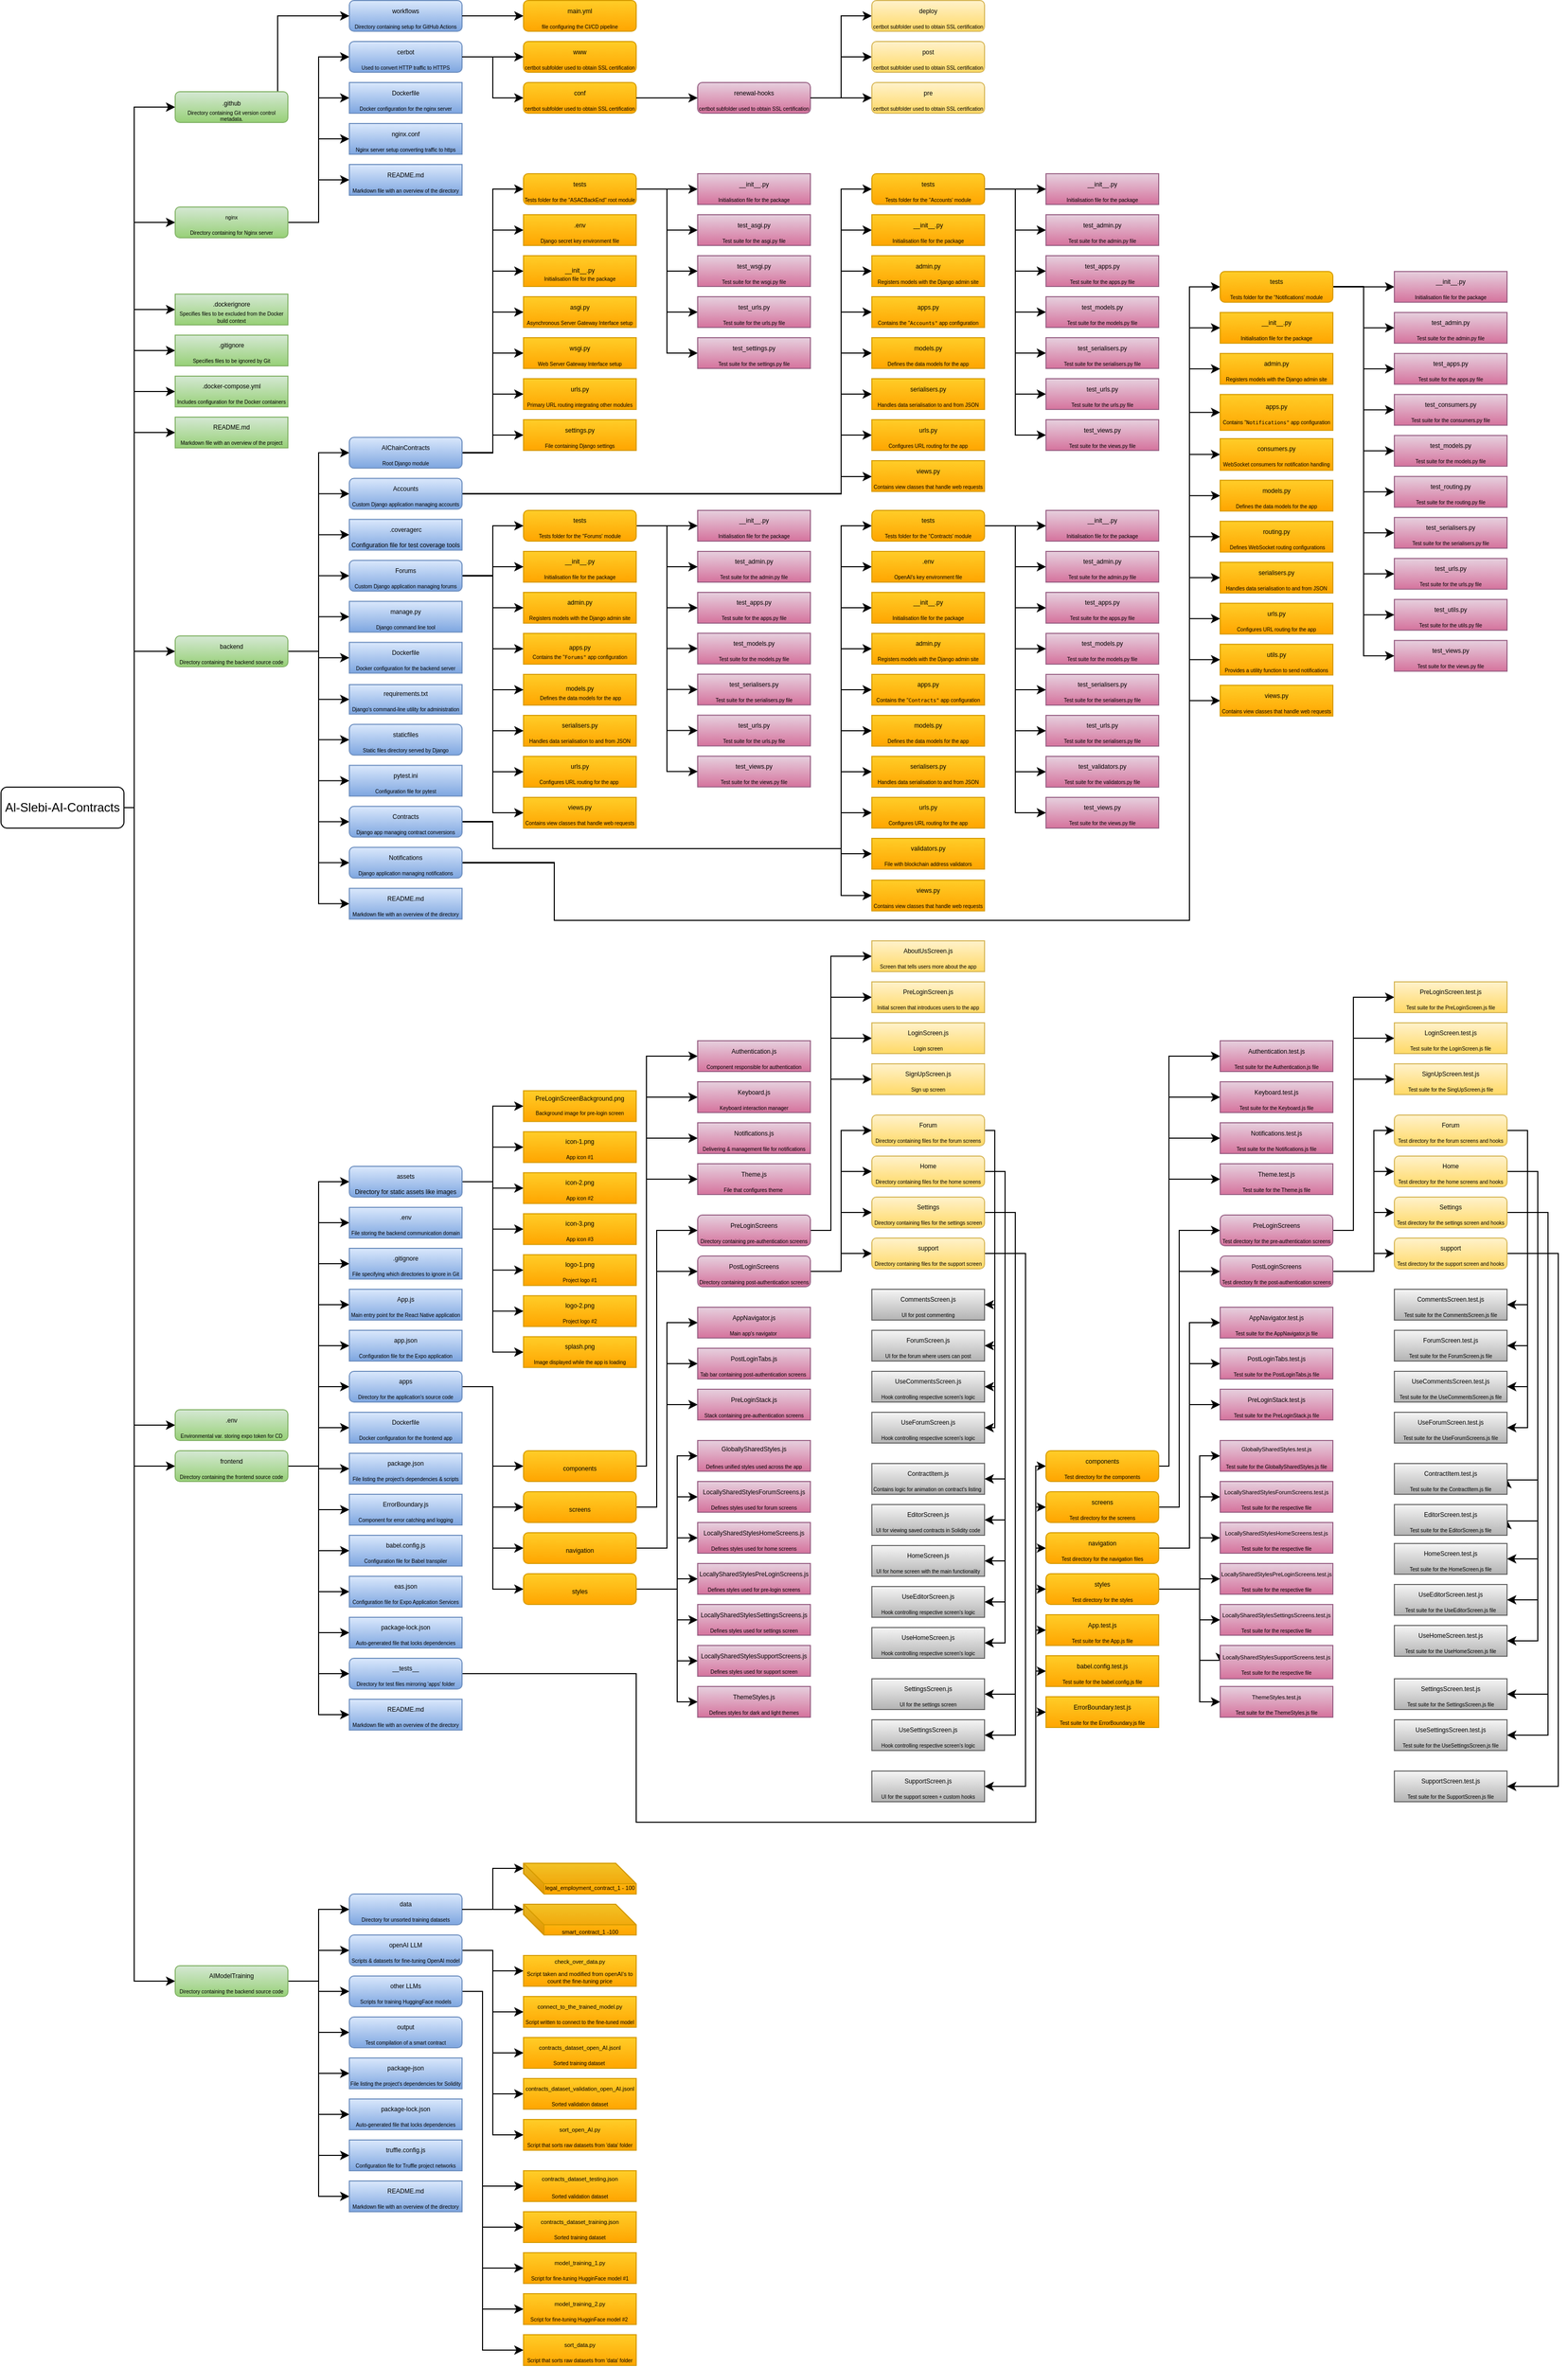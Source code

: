 <mxfile version="24.7.6">
  <diagram id="C5RBs43oDa-KdzZeNtuy" name="Page-1">
    <mxGraphModel dx="2689" dy="1456" grid="1" gridSize="10" guides="1" tooltips="1" connect="1" arrows="1" fold="1" page="1" pageScale="1" pageWidth="1654" pageHeight="2336" math="0" shadow="0">
      <root>
        <mxCell id="WIyWlLk6GJQsqaUBKTNV-0" />
        <mxCell id="WIyWlLk6GJQsqaUBKTNV-1" parent="WIyWlLk6GJQsqaUBKTNV-0" />
        <mxCell id="57jWBeFHBhkDvzAPvay--746" style="edgeStyle=orthogonalEdgeStyle;rounded=0;orthogonalLoop=1;jettySize=auto;html=1;entryX=0;entryY=0.5;entryDx=0;entryDy=0;" parent="WIyWlLk6GJQsqaUBKTNV-1" source="WIyWlLk6GJQsqaUBKTNV-3" target="57jWBeFHBhkDvzAPvay--40" edge="1">
          <mxGeometry relative="1" as="geometry">
            <Array as="points">
              <mxPoint x="150" y="800" />
              <mxPoint x="150" y="434" />
            </Array>
          </mxGeometry>
        </mxCell>
        <mxCell id="57jWBeFHBhkDvzAPvay--747" style="edgeStyle=orthogonalEdgeStyle;rounded=0;orthogonalLoop=1;jettySize=auto;html=1;exitX=1;exitY=0.5;exitDx=0;exitDy=0;entryX=0;entryY=0.5;entryDx=0;entryDy=0;" parent="WIyWlLk6GJQsqaUBKTNV-1" source="WIyWlLk6GJQsqaUBKTNV-3" target="57jWBeFHBhkDvzAPvay--39" edge="1">
          <mxGeometry relative="1" as="geometry">
            <Array as="points">
              <mxPoint x="150" y="800" />
              <mxPoint x="150" y="394" />
            </Array>
          </mxGeometry>
        </mxCell>
        <mxCell id="57jWBeFHBhkDvzAPvay--748" style="edgeStyle=orthogonalEdgeStyle;rounded=0;orthogonalLoop=1;jettySize=auto;html=1;entryX=0;entryY=0.5;entryDx=0;entryDy=0;" parent="WIyWlLk6GJQsqaUBKTNV-1" source="WIyWlLk6GJQsqaUBKTNV-3" target="57jWBeFHBhkDvzAPvay--38" edge="1">
          <mxGeometry relative="1" as="geometry">
            <Array as="points">
              <mxPoint x="150" y="800" />
              <mxPoint x="150" y="354" />
            </Array>
          </mxGeometry>
        </mxCell>
        <mxCell id="57jWBeFHBhkDvzAPvay--749" style="edgeStyle=orthogonalEdgeStyle;rounded=0;orthogonalLoop=1;jettySize=auto;html=1;entryX=0;entryY=0.5;entryDx=0;entryDy=0;" parent="WIyWlLk6GJQsqaUBKTNV-1" source="WIyWlLk6GJQsqaUBKTNV-3" target="57jWBeFHBhkDvzAPvay--37" edge="1">
          <mxGeometry relative="1" as="geometry">
            <Array as="points">
              <mxPoint x="150" y="800" />
              <mxPoint x="150" y="314" />
            </Array>
          </mxGeometry>
        </mxCell>
        <mxCell id="57jWBeFHBhkDvzAPvay--750" style="edgeStyle=orthogonalEdgeStyle;rounded=0;orthogonalLoop=1;jettySize=auto;html=1;entryX=0;entryY=0.5;entryDx=0;entryDy=0;" parent="WIyWlLk6GJQsqaUBKTNV-1" source="WIyWlLk6GJQsqaUBKTNV-3" target="57jWBeFHBhkDvzAPvay--45" edge="1">
          <mxGeometry relative="1" as="geometry">
            <Array as="points">
              <mxPoint x="150" y="800" />
              <mxPoint x="150" y="647" />
            </Array>
          </mxGeometry>
        </mxCell>
        <mxCell id="57jWBeFHBhkDvzAPvay--751" style="edgeStyle=orthogonalEdgeStyle;rounded=0;orthogonalLoop=1;jettySize=auto;html=1;exitX=1;exitY=0.5;exitDx=0;exitDy=0;entryX=0;entryY=0.5;entryDx=0;entryDy=0;" parent="WIyWlLk6GJQsqaUBKTNV-1" source="WIyWlLk6GJQsqaUBKTNV-3" target="57jWBeFHBhkDvzAPvay--10" edge="1">
          <mxGeometry relative="1" as="geometry">
            <Array as="points">
              <mxPoint x="150" y="800" />
              <mxPoint x="150" y="229" />
            </Array>
          </mxGeometry>
        </mxCell>
        <mxCell id="57jWBeFHBhkDvzAPvay--752" style="edgeStyle=orthogonalEdgeStyle;rounded=0;orthogonalLoop=1;jettySize=auto;html=1;entryX=0;entryY=0.5;entryDx=0;entryDy=0;" parent="WIyWlLk6GJQsqaUBKTNV-1" source="WIyWlLk6GJQsqaUBKTNV-3" target="57jWBeFHBhkDvzAPvay--33" edge="1">
          <mxGeometry relative="1" as="geometry">
            <Array as="points">
              <mxPoint x="150" y="800" />
              <mxPoint x="150" y="117" />
            </Array>
          </mxGeometry>
        </mxCell>
        <mxCell id="57jWBeFHBhkDvzAPvay--754" style="edgeStyle=orthogonalEdgeStyle;rounded=0;orthogonalLoop=1;jettySize=auto;html=1;entryX=0;entryY=0.5;entryDx=0;entryDy=0;exitX=1;exitY=0.5;exitDx=0;exitDy=0;" parent="WIyWlLk6GJQsqaUBKTNV-1" source="WIyWlLk6GJQsqaUBKTNV-3" target="57jWBeFHBhkDvzAPvay--281" edge="1">
          <mxGeometry relative="1" as="geometry">
            <Array as="points">
              <mxPoint x="150" y="800" />
              <mxPoint x="150" y="1443" />
            </Array>
          </mxGeometry>
        </mxCell>
        <mxCell id="57jWBeFHBhkDvzAPvay--769" style="edgeStyle=orthogonalEdgeStyle;rounded=0;orthogonalLoop=1;jettySize=auto;html=1;entryX=0;entryY=0.5;entryDx=0;entryDy=0;" parent="WIyWlLk6GJQsqaUBKTNV-1" source="WIyWlLk6GJQsqaUBKTNV-3" target="57jWBeFHBhkDvzAPvay--766" edge="1">
          <mxGeometry relative="1" as="geometry">
            <Array as="points">
              <mxPoint x="150" y="800" />
              <mxPoint x="150" y="1945" />
            </Array>
          </mxGeometry>
        </mxCell>
        <mxCell id="Cc0DHpnn1HFMdUvL79Tt-10" style="edgeStyle=orthogonalEdgeStyle;rounded=0;orthogonalLoop=1;jettySize=auto;html=1;entryX=0;entryY=0.5;entryDx=0;entryDy=0;" edge="1" parent="WIyWlLk6GJQsqaUBKTNV-1" source="WIyWlLk6GJQsqaUBKTNV-3" target="Cc0DHpnn1HFMdUvL79Tt-11">
          <mxGeometry relative="1" as="geometry">
            <mxPoint x="180" y="1410.0" as="targetPoint" />
            <Array as="points">
              <mxPoint x="150" y="800" />
              <mxPoint x="150" y="1402" />
            </Array>
          </mxGeometry>
        </mxCell>
        <mxCell id="WIyWlLk6GJQsqaUBKTNV-3" value="Al-Slebi-AI-Contracts" style="rounded=1;whiteSpace=wrap;html=1;fontSize=12;glass=0;strokeWidth=1;shadow=0;" parent="WIyWlLk6GJQsqaUBKTNV-1" vertex="1">
          <mxGeometry x="20" y="780" width="120" height="40" as="geometry" />
        </mxCell>
        <mxCell id="57jWBeFHBhkDvzAPvay--4" value="&lt;font style=&quot;&quot;&gt;&lt;span style=&quot;font-size: 6px;&quot;&gt;workflows&lt;/span&gt;&lt;br&gt;&lt;font style=&quot;font-size: 5px;&quot;&gt;Directory containing setup for GitHub Actions&lt;/font&gt;&lt;/font&gt;" style="rounded=1;whiteSpace=wrap;html=1;fillColor=#dae8fc;gradientColor=#7ea6e0;strokeColor=#6c8ebf;" parent="WIyWlLk6GJQsqaUBKTNV-1" vertex="1">
          <mxGeometry x="360" y="12.5" width="110" height="30" as="geometry" />
        </mxCell>
        <mxCell id="57jWBeFHBhkDvzAPvay--8" value="" style="endArrow=classic;html=1;rounded=0;exitX=1;exitY=0.5;exitDx=0;exitDy=0;entryX=0;entryY=0.5;entryDx=0;entryDy=0;" parent="WIyWlLk6GJQsqaUBKTNV-1" source="57jWBeFHBhkDvzAPvay--4" target="57jWBeFHBhkDvzAPvay--32" edge="1">
          <mxGeometry width="50" height="50" relative="1" as="geometry">
            <mxPoint x="390" y="180" as="sourcePoint" />
            <mxPoint x="460" y="27.505" as="targetPoint" />
          </mxGeometry>
        </mxCell>
        <mxCell id="57jWBeFHBhkDvzAPvay--755" style="edgeStyle=orthogonalEdgeStyle;rounded=0;orthogonalLoop=1;jettySize=auto;html=1;entryX=0;entryY=0.5;entryDx=0;entryDy=0;" parent="WIyWlLk6GJQsqaUBKTNV-1" source="57jWBeFHBhkDvzAPvay--10" target="57jWBeFHBhkDvzAPvay--17" edge="1">
          <mxGeometry relative="1" as="geometry" />
        </mxCell>
        <mxCell id="57jWBeFHBhkDvzAPvay--756" style="edgeStyle=orthogonalEdgeStyle;rounded=0;orthogonalLoop=1;jettySize=auto;html=1;entryX=0;entryY=0.5;entryDx=0;entryDy=0;" parent="WIyWlLk6GJQsqaUBKTNV-1" source="57jWBeFHBhkDvzAPvay--10" target="57jWBeFHBhkDvzAPvay--15" edge="1">
          <mxGeometry relative="1" as="geometry" />
        </mxCell>
        <mxCell id="57jWBeFHBhkDvzAPvay--757" style="edgeStyle=orthogonalEdgeStyle;rounded=0;orthogonalLoop=1;jettySize=auto;html=1;entryX=0;entryY=0.5;entryDx=0;entryDy=0;" parent="WIyWlLk6GJQsqaUBKTNV-1" source="57jWBeFHBhkDvzAPvay--10" target="57jWBeFHBhkDvzAPvay--12" edge="1">
          <mxGeometry relative="1" as="geometry" />
        </mxCell>
        <mxCell id="Cc0DHpnn1HFMdUvL79Tt-1" style="edgeStyle=orthogonalEdgeStyle;rounded=0;orthogonalLoop=1;jettySize=auto;html=1;entryX=0;entryY=0.5;entryDx=0;entryDy=0;" edge="1" parent="WIyWlLk6GJQsqaUBKTNV-1" source="57jWBeFHBhkDvzAPvay--10" target="Cc0DHpnn1HFMdUvL79Tt-0">
          <mxGeometry relative="1" as="geometry" />
        </mxCell>
        <mxCell id="57jWBeFHBhkDvzAPvay--10" value="&lt;font style=&quot;font-size: 5px;&quot;&gt;nginx&lt;/font&gt;&lt;div&gt;&lt;font style=&quot;font-size: 5px;&quot;&gt;Directory containing for Nginx server&lt;br&gt;&lt;/font&gt;&lt;/div&gt;" style="rounded=1;whiteSpace=wrap;html=1;fillColor=#d5e8d4;strokeColor=#82b366;gradientColor=#97d077;" parent="WIyWlLk6GJQsqaUBKTNV-1" vertex="1">
          <mxGeometry x="190" y="214" width="110" height="30" as="geometry" />
        </mxCell>
        <mxCell id="57jWBeFHBhkDvzAPvay--759" style="edgeStyle=orthogonalEdgeStyle;rounded=0;orthogonalLoop=1;jettySize=auto;html=1;entryX=0;entryY=0.5;entryDx=0;entryDy=0;" parent="WIyWlLk6GJQsqaUBKTNV-1" source="57jWBeFHBhkDvzAPvay--12" target="57jWBeFHBhkDvzAPvay--20" edge="1">
          <mxGeometry relative="1" as="geometry" />
        </mxCell>
        <mxCell id="57jWBeFHBhkDvzAPvay--12" value="&lt;font style=&quot;&quot;&gt;&lt;span style=&quot;font-size: 6px;&quot;&gt;cerbot&lt;/span&gt;&lt;br&gt;&lt;font style=&quot;font-size: 5px;&quot;&gt;Used to convert HTTP traffic to HTTPS&lt;/font&gt;&lt;/font&gt;" style="rounded=1;whiteSpace=wrap;html=1;fillColor=#dae8fc;gradientColor=#7ea6e0;strokeColor=#6c8ebf;" parent="WIyWlLk6GJQsqaUBKTNV-1" vertex="1">
          <mxGeometry x="360" y="52.5" width="110" height="30" as="geometry" />
        </mxCell>
        <mxCell id="57jWBeFHBhkDvzAPvay--15" value="&lt;font style=&quot;&quot;&gt;&lt;span style=&quot;font-size: 6px;&quot;&gt;Dockerfile&lt;/span&gt;&lt;br&gt;&lt;font style=&quot;font-size: 5px;&quot;&gt;Docker configuration for the nginx server&lt;/font&gt;&lt;/font&gt;" style="rounded=0;whiteSpace=wrap;html=1;fillColor=#dae8fc;gradientColor=#7ea6e0;strokeColor=#6c8ebf;" parent="WIyWlLk6GJQsqaUBKTNV-1" vertex="1">
          <mxGeometry x="360" y="92.5" width="110" height="30" as="geometry" />
        </mxCell>
        <mxCell id="57jWBeFHBhkDvzAPvay--17" value="&lt;font style=&quot;&quot;&gt;&lt;span style=&quot;font-size: 6px;&quot;&gt;nginx.conf&lt;/span&gt;&lt;br&gt;&lt;font style=&quot;font-size: 5px;&quot;&gt;Nginx server setup converting traffic to https&lt;/font&gt;&lt;/font&gt;" style="rounded=0;whiteSpace=wrap;html=1;fillColor=#dae8fc;gradientColor=#7ea6e0;strokeColor=#6c8ebf;" parent="WIyWlLk6GJQsqaUBKTNV-1" vertex="1">
          <mxGeometry x="360" y="132.5" width="110" height="30" as="geometry" />
        </mxCell>
        <mxCell id="57jWBeFHBhkDvzAPvay--19" value="&lt;font style=&quot;&quot;&gt;&lt;span style=&quot;font-size: 6px;&quot;&gt;www&lt;/span&gt;&lt;br&gt;&lt;font style=&quot;font-size: 5px;&quot;&gt;certbot subfolder used to obtain SSL certification&lt;/font&gt;&lt;/font&gt;" style="rounded=1;whiteSpace=wrap;html=1;fillColor=#ffcd28;gradientColor=#ffa500;strokeColor=#d79b00;" parent="WIyWlLk6GJQsqaUBKTNV-1" vertex="1">
          <mxGeometry x="530" y="52.5" width="110" height="30" as="geometry" />
        </mxCell>
        <mxCell id="57jWBeFHBhkDvzAPvay--20" value="&lt;font style=&quot;font-size: 6px;&quot;&gt;conf&lt;/font&gt;&lt;div&gt;&lt;font style=&quot;font-size: 6px;&quot;&gt;&lt;span style=&quot;font-size: 5px;&quot;&gt;certbot subfolder used to obtain SSL certification&lt;/span&gt;&lt;br&gt;&lt;/font&gt;&lt;/div&gt;" style="rounded=1;whiteSpace=wrap;html=1;fillColor=#ffcd28;gradientColor=#ffa500;strokeColor=#d79b00;" parent="WIyWlLk6GJQsqaUBKTNV-1" vertex="1">
          <mxGeometry x="530" y="92.5" width="110" height="30" as="geometry" />
        </mxCell>
        <mxCell id="57jWBeFHBhkDvzAPvay--533" style="edgeStyle=orthogonalEdgeStyle;rounded=0;orthogonalLoop=1;jettySize=auto;html=1;exitX=1;exitY=0.5;exitDx=0;exitDy=0;entryX=0;entryY=0.5;entryDx=0;entryDy=0;" parent="WIyWlLk6GJQsqaUBKTNV-1" source="57jWBeFHBhkDvzAPvay--21" target="57jWBeFHBhkDvzAPvay--22" edge="1">
          <mxGeometry relative="1" as="geometry" />
        </mxCell>
        <mxCell id="57jWBeFHBhkDvzAPvay--534" style="edgeStyle=orthogonalEdgeStyle;rounded=0;orthogonalLoop=1;jettySize=auto;html=1;exitX=1;exitY=0.5;exitDx=0;exitDy=0;entryX=0;entryY=0.5;entryDx=0;entryDy=0;" parent="WIyWlLk6GJQsqaUBKTNV-1" source="57jWBeFHBhkDvzAPvay--21" target="57jWBeFHBhkDvzAPvay--24" edge="1">
          <mxGeometry relative="1" as="geometry" />
        </mxCell>
        <mxCell id="57jWBeFHBhkDvzAPvay--21" value="&lt;font style=&quot;font-size: 6px;&quot;&gt;renewal-hooks&lt;/font&gt;&lt;div&gt;&lt;font style=&quot;font-size: 6px;&quot;&gt;&lt;span style=&quot;font-size: 5px;&quot;&gt;certbot subfolder used to obtain SSL certification&lt;/span&gt;&lt;br&gt;&lt;/font&gt;&lt;/div&gt;" style="rounded=1;whiteSpace=wrap;html=1;fillColor=#e6d0de;gradientColor=#d5739d;strokeColor=#996185;" parent="WIyWlLk6GJQsqaUBKTNV-1" vertex="1">
          <mxGeometry x="700" y="92.5" width="110" height="30" as="geometry" />
        </mxCell>
        <mxCell id="57jWBeFHBhkDvzAPvay--22" value="&lt;font style=&quot;font-size: 6px;&quot;&gt;deploy&lt;/font&gt;&lt;div&gt;&lt;font style=&quot;font-size: 6px;&quot;&gt;&lt;span style=&quot;font-size: 5px;&quot;&gt;certbot subfolder used to obtain SSL certification&lt;/span&gt;&lt;br&gt;&lt;/font&gt;&lt;/div&gt;" style="rounded=1;whiteSpace=wrap;html=1;fillColor=#fff2cc;gradientColor=#ffd966;strokeColor=#d6b656;" parent="WIyWlLk6GJQsqaUBKTNV-1" vertex="1">
          <mxGeometry x="870" y="12.5" width="110" height="30" as="geometry" />
        </mxCell>
        <mxCell id="57jWBeFHBhkDvzAPvay--24" value="&lt;font style=&quot;font-size: 6px;&quot;&gt;post&lt;/font&gt;&lt;div&gt;&lt;font style=&quot;font-size: 6px;&quot;&gt;&lt;span style=&quot;font-size: 5px;&quot;&gt;certbot subfolder used to obtain SSL certification&lt;/span&gt;&lt;br&gt;&lt;/font&gt;&lt;/div&gt;" style="rounded=1;whiteSpace=wrap;html=1;fillColor=#fff2cc;gradientColor=#ffd966;strokeColor=#d6b656;" parent="WIyWlLk6GJQsqaUBKTNV-1" vertex="1">
          <mxGeometry x="870" y="52.5" width="110" height="30" as="geometry" />
        </mxCell>
        <mxCell id="57jWBeFHBhkDvzAPvay--25" value="&lt;font style=&quot;font-size: 6px;&quot;&gt;pre&lt;/font&gt;&lt;div&gt;&lt;font style=&quot;font-size: 6px;&quot;&gt;&lt;span style=&quot;font-size: 5px;&quot;&gt;certbot subfolder used to obtain SSL certification&lt;/span&gt;&lt;br&gt;&lt;/font&gt;&lt;/div&gt;" style="rounded=1;whiteSpace=wrap;html=1;fillColor=#fff2cc;gradientColor=#ffd966;strokeColor=#d6b656;" parent="WIyWlLk6GJQsqaUBKTNV-1" vertex="1">
          <mxGeometry x="870" y="92.5" width="110" height="30" as="geometry" />
        </mxCell>
        <mxCell id="57jWBeFHBhkDvzAPvay--26" value="" style="endArrow=classic;html=1;rounded=0;exitX=1;exitY=0.5;exitDx=0;exitDy=0;entryX=0;entryY=0.5;entryDx=0;entryDy=0;" parent="WIyWlLk6GJQsqaUBKTNV-1" source="57jWBeFHBhkDvzAPvay--12" target="57jWBeFHBhkDvzAPvay--19" edge="1">
          <mxGeometry width="50" height="50" relative="1" as="geometry">
            <mxPoint x="530" y="120" as="sourcePoint" />
            <mxPoint x="530" y="70" as="targetPoint" />
          </mxGeometry>
        </mxCell>
        <mxCell id="57jWBeFHBhkDvzAPvay--28" value="" style="endArrow=classic;html=1;rounded=0;exitX=1;exitY=0.5;exitDx=0;exitDy=0;" parent="WIyWlLk6GJQsqaUBKTNV-1" source="57jWBeFHBhkDvzAPvay--20" target="57jWBeFHBhkDvzAPvay--21" edge="1">
          <mxGeometry width="50" height="50" relative="1" as="geometry">
            <mxPoint x="530" y="120" as="sourcePoint" />
            <mxPoint x="580" y="70" as="targetPoint" />
          </mxGeometry>
        </mxCell>
        <mxCell id="57jWBeFHBhkDvzAPvay--31" value="" style="endArrow=classic;html=1;rounded=0;exitX=1;exitY=0.5;exitDx=0;exitDy=0;entryX=0;entryY=0.5;entryDx=0;entryDy=0;" parent="WIyWlLk6GJQsqaUBKTNV-1" source="57jWBeFHBhkDvzAPvay--21" target="57jWBeFHBhkDvzAPvay--25" edge="1">
          <mxGeometry width="50" height="50" relative="1" as="geometry">
            <mxPoint x="530" y="120" as="sourcePoint" />
            <mxPoint x="580" y="70" as="targetPoint" />
          </mxGeometry>
        </mxCell>
        <mxCell id="57jWBeFHBhkDvzAPvay--32" value="&lt;font style=&quot;&quot;&gt;&lt;span style=&quot;font-size: 6px;&quot;&gt;main.yml&lt;/span&gt;&lt;br&gt;&lt;font style=&quot;font-size: 5px;&quot;&gt;file configuring the CI/CD pipeline&lt;/font&gt;&lt;/font&gt;" style="rounded=1;whiteSpace=wrap;html=1;fillColor=#ffcd28;gradientColor=#ffa500;strokeColor=#d79b00;" parent="WIyWlLk6GJQsqaUBKTNV-1" vertex="1">
          <mxGeometry x="530" y="12.5" width="110" height="30" as="geometry" />
        </mxCell>
        <mxCell id="57jWBeFHBhkDvzAPvay--758" style="edgeStyle=orthogonalEdgeStyle;rounded=0;orthogonalLoop=1;jettySize=auto;html=1;entryX=0;entryY=0.5;entryDx=0;entryDy=0;" parent="WIyWlLk6GJQsqaUBKTNV-1" source="57jWBeFHBhkDvzAPvay--33" target="57jWBeFHBhkDvzAPvay--4" edge="1">
          <mxGeometry relative="1" as="geometry">
            <Array as="points">
              <mxPoint x="290" y="117" />
              <mxPoint x="290" y="28" />
            </Array>
          </mxGeometry>
        </mxCell>
        <mxCell id="57jWBeFHBhkDvzAPvay--33" value="&lt;font style=&quot;font-size: 6px;&quot;&gt;.github&lt;/font&gt;&lt;div style=&quot;font-size: 5px;&quot;&gt;&lt;font style=&quot;font-size: 5px;&quot;&gt;Directory containing Git version control metadata.&lt;/font&gt;&lt;/div&gt;" style="rounded=1;whiteSpace=wrap;html=1;fillColor=#d5e8d4;gradientColor=#97d077;strokeColor=#82b366;" parent="WIyWlLk6GJQsqaUBKTNV-1" vertex="1">
          <mxGeometry x="190" y="101.5" width="110" height="30" as="geometry" />
        </mxCell>
        <mxCell id="57jWBeFHBhkDvzAPvay--37" value="&lt;font style=&quot;font-size: 6px;&quot;&gt;.&lt;font style=&quot;font-size: 6px;&quot;&gt;dockerignore&lt;/font&gt;&lt;/font&gt;&lt;div style=&quot;font-size: 6px;&quot;&gt;&lt;font style=&quot;font-size: 6px;&quot;&gt;&lt;font style=&quot;font-size: 5px;&quot;&gt;Specifies files to be excluded from the Docker build context&lt;br&gt;&lt;/font&gt;&lt;/font&gt;&lt;/div&gt;" style="rounded=0;whiteSpace=wrap;html=1;fillColor=#d5e8d4;gradientColor=#97d077;strokeColor=#82b366;" parent="WIyWlLk6GJQsqaUBKTNV-1" vertex="1">
          <mxGeometry x="190" y="299" width="110" height="30" as="geometry" />
        </mxCell>
        <mxCell id="57jWBeFHBhkDvzAPvay--38" value="&lt;font style=&quot;font-size: 6px;&quot;&gt;.gitignore&lt;/font&gt;&lt;div&gt;&lt;font style=&quot;&quot;&gt;&lt;font style=&quot;font-size: 5px;&quot;&gt;Specifies files to be ignored by Git&lt;/font&gt;&lt;br&gt;&lt;/font&gt;&lt;/div&gt;" style="rounded=0;whiteSpace=wrap;html=1;fillColor=#d5e8d4;gradientColor=#97d077;strokeColor=#82b366;" parent="WIyWlLk6GJQsqaUBKTNV-1" vertex="1">
          <mxGeometry x="190" y="339" width="110" height="30" as="geometry" />
        </mxCell>
        <mxCell id="57jWBeFHBhkDvzAPvay--39" value="&lt;font style=&quot;font-size: 6px;&quot;&gt;.docker-compose.yml&lt;/font&gt;&lt;div&gt;&lt;font style=&quot;&quot;&gt;&lt;font style=&quot;font-size: 5px;&quot;&gt;Includes configuration for the Docker containers&lt;/font&gt;&lt;br&gt;&lt;/font&gt;&lt;/div&gt;" style="rounded=0;whiteSpace=wrap;html=1;fillColor=#d5e8d4;gradientColor=#97d077;strokeColor=#82b366;" parent="WIyWlLk6GJQsqaUBKTNV-1" vertex="1">
          <mxGeometry x="190" y="379" width="110" height="30" as="geometry" />
        </mxCell>
        <mxCell id="57jWBeFHBhkDvzAPvay--40" value="&lt;font style=&quot;font-size: 6px;&quot;&gt;README.md&lt;/font&gt;&lt;div&gt;&lt;font style=&quot;&quot;&gt;&lt;font style=&quot;font-size: 5px;&quot;&gt;Markdown file with an overview of the project&lt;/font&gt;&lt;br&gt;&lt;/font&gt;&lt;/div&gt;" style="rounded=0;whiteSpace=wrap;html=1;fillColor=#d5e8d4;gradientColor=#97d077;strokeColor=#82b366;" parent="WIyWlLk6GJQsqaUBKTNV-1" vertex="1">
          <mxGeometry x="190" y="419" width="110" height="30" as="geometry" />
        </mxCell>
        <mxCell id="57jWBeFHBhkDvzAPvay--535" style="edgeStyle=orthogonalEdgeStyle;rounded=0;orthogonalLoop=1;jettySize=auto;html=1;exitX=1;exitY=0.5;exitDx=0;exitDy=0;entryX=0;entryY=0.5;entryDx=0;entryDy=0;" parent="WIyWlLk6GJQsqaUBKTNV-1" source="57jWBeFHBhkDvzAPvay--45" target="57jWBeFHBhkDvzAPvay--47" edge="1">
          <mxGeometry relative="1" as="geometry" />
        </mxCell>
        <mxCell id="57jWBeFHBhkDvzAPvay--536" style="edgeStyle=orthogonalEdgeStyle;rounded=0;orthogonalLoop=1;jettySize=auto;html=1;exitX=1;exitY=0.5;exitDx=0;exitDy=0;entryX=0;entryY=0.5;entryDx=0;entryDy=0;" parent="WIyWlLk6GJQsqaUBKTNV-1" source="57jWBeFHBhkDvzAPvay--45" target="57jWBeFHBhkDvzAPvay--46" edge="1">
          <mxGeometry relative="1" as="geometry" />
        </mxCell>
        <mxCell id="57jWBeFHBhkDvzAPvay--537" style="edgeStyle=orthogonalEdgeStyle;rounded=0;orthogonalLoop=1;jettySize=auto;html=1;exitX=1;exitY=0.5;exitDx=0;exitDy=0;entryX=0;entryY=0.5;entryDx=0;entryDy=0;" parent="WIyWlLk6GJQsqaUBKTNV-1" source="57jWBeFHBhkDvzAPvay--45" target="57jWBeFHBhkDvzAPvay--52" edge="1">
          <mxGeometry relative="1" as="geometry" />
        </mxCell>
        <mxCell id="57jWBeFHBhkDvzAPvay--538" style="edgeStyle=orthogonalEdgeStyle;rounded=0;orthogonalLoop=1;jettySize=auto;html=1;exitX=1;exitY=0.5;exitDx=0;exitDy=0;entryX=0;entryY=0.5;entryDx=0;entryDy=0;" parent="WIyWlLk6GJQsqaUBKTNV-1" source="57jWBeFHBhkDvzAPvay--45" target="57jWBeFHBhkDvzAPvay--49" edge="1">
          <mxGeometry relative="1" as="geometry" />
        </mxCell>
        <mxCell id="57jWBeFHBhkDvzAPvay--539" style="edgeStyle=orthogonalEdgeStyle;rounded=0;orthogonalLoop=1;jettySize=auto;html=1;exitX=1;exitY=0.5;exitDx=0;exitDy=0;entryX=0;entryY=0.5;entryDx=0;entryDy=0;" parent="WIyWlLk6GJQsqaUBKTNV-1" source="57jWBeFHBhkDvzAPvay--45" target="57jWBeFHBhkDvzAPvay--54" edge="1">
          <mxGeometry relative="1" as="geometry" />
        </mxCell>
        <mxCell id="57jWBeFHBhkDvzAPvay--540" style="edgeStyle=orthogonalEdgeStyle;rounded=0;orthogonalLoop=1;jettySize=auto;html=1;exitX=1;exitY=0.5;exitDx=0;exitDy=0;entryX=0;entryY=0.5;entryDx=0;entryDy=0;" parent="WIyWlLk6GJQsqaUBKTNV-1" source="57jWBeFHBhkDvzAPvay--45" target="57jWBeFHBhkDvzAPvay--53" edge="1">
          <mxGeometry relative="1" as="geometry" />
        </mxCell>
        <mxCell id="57jWBeFHBhkDvzAPvay--541" style="edgeStyle=orthogonalEdgeStyle;rounded=0;orthogonalLoop=1;jettySize=auto;html=1;exitX=1;exitY=0.5;exitDx=0;exitDy=0;entryX=0;entryY=0.5;entryDx=0;entryDy=0;" parent="WIyWlLk6GJQsqaUBKTNV-1" source="57jWBeFHBhkDvzAPvay--45" target="57jWBeFHBhkDvzAPvay--48" edge="1">
          <mxGeometry relative="1" as="geometry" />
        </mxCell>
        <mxCell id="57jWBeFHBhkDvzAPvay--543" style="edgeStyle=orthogonalEdgeStyle;rounded=0;orthogonalLoop=1;jettySize=auto;html=1;exitX=1;exitY=0.5;exitDx=0;exitDy=0;entryX=0;entryY=0.5;entryDx=0;entryDy=0;" parent="WIyWlLk6GJQsqaUBKTNV-1" source="57jWBeFHBhkDvzAPvay--45" target="57jWBeFHBhkDvzAPvay--51" edge="1">
          <mxGeometry relative="1" as="geometry" />
        </mxCell>
        <mxCell id="57jWBeFHBhkDvzAPvay--544" style="edgeStyle=orthogonalEdgeStyle;rounded=0;orthogonalLoop=1;jettySize=auto;html=1;exitX=1;exitY=0.5;exitDx=0;exitDy=0;entryX=0;entryY=0.5;entryDx=0;entryDy=0;" parent="WIyWlLk6GJQsqaUBKTNV-1" source="57jWBeFHBhkDvzAPvay--45" target="57jWBeFHBhkDvzAPvay--55" edge="1">
          <mxGeometry relative="1" as="geometry" />
        </mxCell>
        <mxCell id="57jWBeFHBhkDvzAPvay--545" style="edgeStyle=orthogonalEdgeStyle;rounded=0;orthogonalLoop=1;jettySize=auto;html=1;exitX=1;exitY=0.5;exitDx=0;exitDy=0;entryX=0;entryY=0.5;entryDx=0;entryDy=0;" parent="WIyWlLk6GJQsqaUBKTNV-1" source="57jWBeFHBhkDvzAPvay--45" target="57jWBeFHBhkDvzAPvay--50" edge="1">
          <mxGeometry relative="1" as="geometry" />
        </mxCell>
        <mxCell id="57jWBeFHBhkDvzAPvay--546" style="edgeStyle=orthogonalEdgeStyle;rounded=0;orthogonalLoop=1;jettySize=auto;html=1;exitX=1;exitY=0.5;exitDx=0;exitDy=0;entryX=0;entryY=0.5;entryDx=0;entryDy=0;" parent="WIyWlLk6GJQsqaUBKTNV-1" source="57jWBeFHBhkDvzAPvay--45" target="57jWBeFHBhkDvzAPvay--56" edge="1">
          <mxGeometry relative="1" as="geometry" />
        </mxCell>
        <mxCell id="Cc0DHpnn1HFMdUvL79Tt-3" style="edgeStyle=orthogonalEdgeStyle;rounded=0;orthogonalLoop=1;jettySize=auto;html=1;entryX=0;entryY=0.5;entryDx=0;entryDy=0;" edge="1" parent="WIyWlLk6GJQsqaUBKTNV-1" source="57jWBeFHBhkDvzAPvay--45" target="Cc0DHpnn1HFMdUvL79Tt-2">
          <mxGeometry relative="1" as="geometry" />
        </mxCell>
        <mxCell id="57jWBeFHBhkDvzAPvay--45" value="&lt;font style=&quot;&quot;&gt;&lt;font style=&quot;font-size: 6px;&quot;&gt;backend&lt;/font&gt;&lt;/font&gt;&lt;div&gt;&lt;font style=&quot;&quot;&gt;&lt;font style=&quot;font-size: 5px;&quot;&gt;Directory containing the backend source code&lt;/font&gt;&lt;br&gt;&lt;/font&gt;&lt;/div&gt;" style="rounded=1;whiteSpace=wrap;html=1;fillColor=#d5e8d4;gradientColor=#97d077;strokeColor=#82b366;" parent="WIyWlLk6GJQsqaUBKTNV-1" vertex="1">
          <mxGeometry x="190" y="632.5" width="110" height="30" as="geometry" />
        </mxCell>
        <mxCell id="57jWBeFHBhkDvzAPvay--559" style="edgeStyle=orthogonalEdgeStyle;rounded=0;orthogonalLoop=1;jettySize=auto;html=1;exitX=1;exitY=0.5;exitDx=0;exitDy=0;entryX=0;entryY=0.5;entryDx=0;entryDy=0;" parent="WIyWlLk6GJQsqaUBKTNV-1" source="57jWBeFHBhkDvzAPvay--46" target="57jWBeFHBhkDvzAPvay--101" edge="1">
          <mxGeometry relative="1" as="geometry">
            <Array as="points">
              <mxPoint x="840" y="494" />
              <mxPoint x="840" y="197" />
            </Array>
          </mxGeometry>
        </mxCell>
        <mxCell id="57jWBeFHBhkDvzAPvay--561" style="edgeStyle=orthogonalEdgeStyle;rounded=0;orthogonalLoop=1;jettySize=auto;html=1;exitX=1;exitY=0.5;exitDx=0;exitDy=0;" parent="WIyWlLk6GJQsqaUBKTNV-1" source="57jWBeFHBhkDvzAPvay--46" target="57jWBeFHBhkDvzAPvay--95" edge="1">
          <mxGeometry relative="1" as="geometry">
            <Array as="points">
              <mxPoint x="840" y="494" />
              <mxPoint x="840" y="477" />
            </Array>
          </mxGeometry>
        </mxCell>
        <mxCell id="57jWBeFHBhkDvzAPvay--562" style="edgeStyle=orthogonalEdgeStyle;rounded=0;orthogonalLoop=1;jettySize=auto;html=1;exitX=1;exitY=0.5;exitDx=0;exitDy=0;entryX=0;entryY=0.5;entryDx=0;entryDy=0;" parent="WIyWlLk6GJQsqaUBKTNV-1" source="57jWBeFHBhkDvzAPvay--46" target="57jWBeFHBhkDvzAPvay--97" edge="1">
          <mxGeometry relative="1" as="geometry">
            <Array as="points">
              <mxPoint x="840" y="494" />
              <mxPoint x="840" y="437" />
            </Array>
          </mxGeometry>
        </mxCell>
        <mxCell id="57jWBeFHBhkDvzAPvay--563" style="edgeStyle=orthogonalEdgeStyle;rounded=0;orthogonalLoop=1;jettySize=auto;html=1;exitX=1;exitY=0.5;exitDx=0;exitDy=0;entryX=0;entryY=0.5;entryDx=0;entryDy=0;" parent="WIyWlLk6GJQsqaUBKTNV-1" source="57jWBeFHBhkDvzAPvay--46" target="57jWBeFHBhkDvzAPvay--96" edge="1">
          <mxGeometry relative="1" as="geometry">
            <Array as="points">
              <mxPoint x="840" y="494" />
              <mxPoint x="840" y="397" />
            </Array>
          </mxGeometry>
        </mxCell>
        <mxCell id="57jWBeFHBhkDvzAPvay--564" style="edgeStyle=orthogonalEdgeStyle;rounded=0;orthogonalLoop=1;jettySize=auto;html=1;exitX=1;exitY=0.5;exitDx=0;exitDy=0;entryX=0;entryY=0.5;entryDx=0;entryDy=0;" parent="WIyWlLk6GJQsqaUBKTNV-1" source="57jWBeFHBhkDvzAPvay--46" target="57jWBeFHBhkDvzAPvay--94" edge="1">
          <mxGeometry relative="1" as="geometry">
            <Array as="points">
              <mxPoint x="840" y="494" />
              <mxPoint x="840" y="357" />
            </Array>
          </mxGeometry>
        </mxCell>
        <mxCell id="57jWBeFHBhkDvzAPvay--565" style="edgeStyle=orthogonalEdgeStyle;rounded=0;orthogonalLoop=1;jettySize=auto;html=1;exitX=1;exitY=0.5;exitDx=0;exitDy=0;entryX=0;entryY=0.5;entryDx=0;entryDy=0;" parent="WIyWlLk6GJQsqaUBKTNV-1" source="57jWBeFHBhkDvzAPvay--46" target="57jWBeFHBhkDvzAPvay--99" edge="1">
          <mxGeometry relative="1" as="geometry">
            <Array as="points">
              <mxPoint x="840" y="494" />
              <mxPoint x="840" y="317" />
            </Array>
          </mxGeometry>
        </mxCell>
        <mxCell id="57jWBeFHBhkDvzAPvay--566" style="edgeStyle=orthogonalEdgeStyle;rounded=0;orthogonalLoop=1;jettySize=auto;html=1;exitX=1;exitY=0.5;exitDx=0;exitDy=0;entryX=0;entryY=0.5;entryDx=0;entryDy=0;" parent="WIyWlLk6GJQsqaUBKTNV-1" source="57jWBeFHBhkDvzAPvay--46" target="57jWBeFHBhkDvzAPvay--98" edge="1">
          <mxGeometry relative="1" as="geometry">
            <Array as="points">
              <mxPoint x="840" y="494" />
              <mxPoint x="840" y="277" />
            </Array>
          </mxGeometry>
        </mxCell>
        <mxCell id="57jWBeFHBhkDvzAPvay--567" style="edgeStyle=orthogonalEdgeStyle;rounded=0;orthogonalLoop=1;jettySize=auto;html=1;exitX=1;exitY=0.5;exitDx=0;exitDy=0;entryX=0;entryY=0.5;entryDx=0;entryDy=0;" parent="WIyWlLk6GJQsqaUBKTNV-1" source="57jWBeFHBhkDvzAPvay--46" target="57jWBeFHBhkDvzAPvay--100" edge="1">
          <mxGeometry relative="1" as="geometry">
            <Array as="points">
              <mxPoint x="840" y="494" />
              <mxPoint x="840" y="237" />
            </Array>
          </mxGeometry>
        </mxCell>
        <mxCell id="57jWBeFHBhkDvzAPvay--46" value="&lt;font style=&quot;font-size: 6px;&quot;&gt;Accounts&lt;br&gt;&lt;/font&gt;&lt;div&gt;&lt;font style=&quot;font-size: 5px;&quot;&gt;&lt;span style=&quot;background-color: initial;&quot;&gt;Custom&lt;/span&gt;&lt;span style=&quot;background-color: initial;&quot;&gt;&amp;nbsp;&lt;/span&gt;Django application managing accounts&lt;/font&gt;&lt;/div&gt;" style="rounded=1;whiteSpace=wrap;html=1;fillColor=#dae8fc;gradientColor=#7ea6e0;strokeColor=#6c8ebf;" parent="WIyWlLk6GJQsqaUBKTNV-1" vertex="1">
          <mxGeometry x="360" y="478.75" width="110" height="30" as="geometry" />
        </mxCell>
        <mxCell id="57jWBeFHBhkDvzAPvay--547" style="edgeStyle=orthogonalEdgeStyle;rounded=0;orthogonalLoop=1;jettySize=auto;html=1;exitX=1;exitY=0.5;exitDx=0;exitDy=0;entryX=0;entryY=0.5;entryDx=0;entryDy=0;" parent="WIyWlLk6GJQsqaUBKTNV-1" source="57jWBeFHBhkDvzAPvay--47" target="57jWBeFHBhkDvzAPvay--83" edge="1">
          <mxGeometry relative="1" as="geometry" />
        </mxCell>
        <mxCell id="57jWBeFHBhkDvzAPvay--548" style="edgeStyle=orthogonalEdgeStyle;rounded=0;orthogonalLoop=1;jettySize=auto;html=1;exitX=1;exitY=0.5;exitDx=0;exitDy=0;entryX=0;entryY=0.5;entryDx=0;entryDy=0;" parent="WIyWlLk6GJQsqaUBKTNV-1" source="57jWBeFHBhkDvzAPvay--47" target="57jWBeFHBhkDvzAPvay--71" edge="1">
          <mxGeometry relative="1" as="geometry" />
        </mxCell>
        <mxCell id="57jWBeFHBhkDvzAPvay--549" style="edgeStyle=orthogonalEdgeStyle;rounded=0;orthogonalLoop=1;jettySize=auto;html=1;exitX=1;exitY=0.5;exitDx=0;exitDy=0;entryX=0;entryY=0.5;entryDx=0;entryDy=0;" parent="WIyWlLk6GJQsqaUBKTNV-1" source="57jWBeFHBhkDvzAPvay--47" target="57jWBeFHBhkDvzAPvay--72" edge="1">
          <mxGeometry relative="1" as="geometry" />
        </mxCell>
        <mxCell id="57jWBeFHBhkDvzAPvay--550" style="edgeStyle=orthogonalEdgeStyle;rounded=0;orthogonalLoop=1;jettySize=auto;html=1;exitX=1;exitY=0.5;exitDx=0;exitDy=0;entryX=0;entryY=0.5;entryDx=0;entryDy=0;" parent="WIyWlLk6GJQsqaUBKTNV-1" source="57jWBeFHBhkDvzAPvay--47" target="57jWBeFHBhkDvzAPvay--73" edge="1">
          <mxGeometry relative="1" as="geometry" />
        </mxCell>
        <mxCell id="57jWBeFHBhkDvzAPvay--551" style="edgeStyle=orthogonalEdgeStyle;rounded=0;orthogonalLoop=1;jettySize=auto;html=1;exitX=1;exitY=0.5;exitDx=0;exitDy=0;entryX=0;entryY=0.5;entryDx=0;entryDy=0;" parent="WIyWlLk6GJQsqaUBKTNV-1" source="57jWBeFHBhkDvzAPvay--47" target="57jWBeFHBhkDvzAPvay--76" edge="1">
          <mxGeometry relative="1" as="geometry" />
        </mxCell>
        <mxCell id="57jWBeFHBhkDvzAPvay--552" style="edgeStyle=orthogonalEdgeStyle;rounded=0;orthogonalLoop=1;jettySize=auto;html=1;exitX=1;exitY=0.5;exitDx=0;exitDy=0;entryX=0;entryY=0.5;entryDx=0;entryDy=0;" parent="WIyWlLk6GJQsqaUBKTNV-1" source="57jWBeFHBhkDvzAPvay--47" target="57jWBeFHBhkDvzAPvay--75" edge="1">
          <mxGeometry relative="1" as="geometry" />
        </mxCell>
        <mxCell id="57jWBeFHBhkDvzAPvay--553" style="edgeStyle=orthogonalEdgeStyle;rounded=0;orthogonalLoop=1;jettySize=auto;html=1;exitX=1;exitY=0.5;exitDx=0;exitDy=0;entryX=0;entryY=0.5;entryDx=0;entryDy=0;" parent="WIyWlLk6GJQsqaUBKTNV-1" source="57jWBeFHBhkDvzAPvay--47" target="57jWBeFHBhkDvzAPvay--74" edge="1">
          <mxGeometry relative="1" as="geometry" />
        </mxCell>
        <mxCell id="57jWBeFHBhkDvzAPvay--47" value="&lt;font style=&quot;&quot;&gt;&lt;font style=&quot;font-size: 6px;&quot;&gt;AIChainContracts&lt;/font&gt;&lt;/font&gt;&lt;div&gt;&lt;font style=&quot;&quot;&gt;&lt;font style=&quot;font-size: 5px;&quot;&gt;Root Django module&lt;/font&gt;&lt;/font&gt;&lt;/div&gt;" style="rounded=1;whiteSpace=wrap;html=1;fillColor=#dae8fc;gradientColor=#7ea6e0;strokeColor=#6c8ebf;" parent="WIyWlLk6GJQsqaUBKTNV-1" vertex="1">
          <mxGeometry x="360" y="438.75" width="110" height="30" as="geometry" />
        </mxCell>
        <mxCell id="57jWBeFHBhkDvzAPvay--594" style="edgeStyle=orthogonalEdgeStyle;rounded=0;orthogonalLoop=1;jettySize=auto;html=1;exitX=1;exitY=0.5;exitDx=0;exitDy=0;entryX=0;entryY=0.5;entryDx=0;entryDy=0;" parent="WIyWlLk6GJQsqaUBKTNV-1" source="57jWBeFHBhkDvzAPvay--48" target="57jWBeFHBhkDvzAPvay--210" edge="1">
          <mxGeometry relative="1" as="geometry">
            <Array as="points">
              <mxPoint x="500" y="814" />
              <mxPoint x="500" y="840" />
              <mxPoint x="840" y="840" />
              <mxPoint x="840" y="525" />
            </Array>
          </mxGeometry>
        </mxCell>
        <mxCell id="57jWBeFHBhkDvzAPvay--597" style="edgeStyle=orthogonalEdgeStyle;rounded=0;orthogonalLoop=1;jettySize=auto;html=1;exitX=1;exitY=0.5;exitDx=0;exitDy=0;entryX=0;entryY=0.5;entryDx=0;entryDy=0;" parent="WIyWlLk6GJQsqaUBKTNV-1" source="57jWBeFHBhkDvzAPvay--48" target="57jWBeFHBhkDvzAPvay--259" edge="1">
          <mxGeometry relative="1" as="geometry">
            <Array as="points">
              <mxPoint x="500" y="814" />
              <mxPoint x="500" y="840" />
              <mxPoint x="840" y="840" />
              <mxPoint x="840" y="565" />
            </Array>
          </mxGeometry>
        </mxCell>
        <mxCell id="57jWBeFHBhkDvzAPvay--598" style="edgeStyle=orthogonalEdgeStyle;rounded=0;orthogonalLoop=1;jettySize=auto;html=1;exitX=1;exitY=0.5;exitDx=0;exitDy=0;entryX=0;entryY=0.5;entryDx=0;entryDy=0;" parent="WIyWlLk6GJQsqaUBKTNV-1" source="57jWBeFHBhkDvzAPvay--48" target="57jWBeFHBhkDvzAPvay--195" edge="1">
          <mxGeometry relative="1" as="geometry">
            <Array as="points">
              <mxPoint x="500" y="814" />
              <mxPoint x="500" y="840" />
              <mxPoint x="840" y="840" />
              <mxPoint x="840" y="605" />
            </Array>
          </mxGeometry>
        </mxCell>
        <mxCell id="57jWBeFHBhkDvzAPvay--600" style="edgeStyle=orthogonalEdgeStyle;rounded=0;orthogonalLoop=1;jettySize=auto;html=1;exitX=1;exitY=0.5;exitDx=0;exitDy=0;entryX=0;entryY=0.5;entryDx=0;entryDy=0;" parent="WIyWlLk6GJQsqaUBKTNV-1" source="57jWBeFHBhkDvzAPvay--48" target="57jWBeFHBhkDvzAPvay--194" edge="1">
          <mxGeometry relative="1" as="geometry">
            <Array as="points">
              <mxPoint x="500" y="814" />
              <mxPoint x="500" y="840" />
              <mxPoint x="840" y="840" />
              <mxPoint x="840" y="685" />
            </Array>
          </mxGeometry>
        </mxCell>
        <mxCell id="57jWBeFHBhkDvzAPvay--601" style="edgeStyle=orthogonalEdgeStyle;rounded=0;orthogonalLoop=1;jettySize=auto;html=1;exitX=1;exitY=0.5;exitDx=0;exitDy=0;entryX=0;entryY=0.5;entryDx=0;entryDy=0;" parent="WIyWlLk6GJQsqaUBKTNV-1" source="57jWBeFHBhkDvzAPvay--48" target="57jWBeFHBhkDvzAPvay--189" edge="1">
          <mxGeometry relative="1" as="geometry">
            <Array as="points">
              <mxPoint x="500" y="814" />
              <mxPoint x="500" y="840" />
              <mxPoint x="840" y="840" />
              <mxPoint x="840" y="725" />
            </Array>
          </mxGeometry>
        </mxCell>
        <mxCell id="57jWBeFHBhkDvzAPvay--602" style="edgeStyle=orthogonalEdgeStyle;rounded=0;orthogonalLoop=1;jettySize=auto;html=1;exitX=1;exitY=0.5;exitDx=0;exitDy=0;entryX=0;entryY=0.5;entryDx=0;entryDy=0;" parent="WIyWlLk6GJQsqaUBKTNV-1" source="57jWBeFHBhkDvzAPvay--48" target="57jWBeFHBhkDvzAPvay--191" edge="1">
          <mxGeometry relative="1" as="geometry">
            <Array as="points">
              <mxPoint x="500" y="814" />
              <mxPoint x="500" y="840" />
              <mxPoint x="840" y="840" />
              <mxPoint x="840" y="765" />
            </Array>
          </mxGeometry>
        </mxCell>
        <mxCell id="57jWBeFHBhkDvzAPvay--603" style="edgeStyle=orthogonalEdgeStyle;rounded=0;orthogonalLoop=1;jettySize=auto;html=1;exitX=1;exitY=0.5;exitDx=0;exitDy=0;entryX=0;entryY=0.5;entryDx=0;entryDy=0;" parent="WIyWlLk6GJQsqaUBKTNV-1" source="57jWBeFHBhkDvzAPvay--48" target="57jWBeFHBhkDvzAPvay--192" edge="1">
          <mxGeometry relative="1" as="geometry">
            <Array as="points">
              <mxPoint x="500" y="814" />
              <mxPoint x="500" y="840" />
              <mxPoint x="840" y="840" />
              <mxPoint x="840" y="805" />
            </Array>
          </mxGeometry>
        </mxCell>
        <mxCell id="57jWBeFHBhkDvzAPvay--605" style="edgeStyle=orthogonalEdgeStyle;rounded=0;orthogonalLoop=1;jettySize=auto;html=1;exitX=1;exitY=0.5;exitDx=0;exitDy=0;entryX=0;entryY=0.5;entryDx=0;entryDy=0;" parent="WIyWlLk6GJQsqaUBKTNV-1" source="57jWBeFHBhkDvzAPvay--48" target="57jWBeFHBhkDvzAPvay--190" edge="1">
          <mxGeometry relative="1" as="geometry">
            <Array as="points">
              <mxPoint x="500" y="814" />
              <mxPoint x="500" y="840" />
              <mxPoint x="840" y="840" />
              <mxPoint x="840" y="886" />
            </Array>
          </mxGeometry>
        </mxCell>
        <mxCell id="57jWBeFHBhkDvzAPvay--625" style="edgeStyle=orthogonalEdgeStyle;rounded=0;orthogonalLoop=1;jettySize=auto;html=1;exitX=1;exitY=0.5;exitDx=0;exitDy=0;entryX=0;entryY=0.5;entryDx=0;entryDy=0;" parent="WIyWlLk6GJQsqaUBKTNV-1" source="57jWBeFHBhkDvzAPvay--48" target="57jWBeFHBhkDvzAPvay--193" edge="1">
          <mxGeometry relative="1" as="geometry">
            <Array as="points">
              <mxPoint x="500" y="814" />
              <mxPoint x="500" y="840" />
              <mxPoint x="840" y="840" />
              <mxPoint x="840" y="645" />
            </Array>
          </mxGeometry>
        </mxCell>
        <mxCell id="57jWBeFHBhkDvzAPvay--760" style="edgeStyle=orthogonalEdgeStyle;rounded=0;orthogonalLoop=1;jettySize=auto;html=1;entryX=0;entryY=0.5;entryDx=0;entryDy=0;" parent="WIyWlLk6GJQsqaUBKTNV-1" source="57jWBeFHBhkDvzAPvay--48" target="57jWBeFHBhkDvzAPvay--264" edge="1">
          <mxGeometry relative="1" as="geometry">
            <Array as="points">
              <mxPoint x="500" y="814" />
              <mxPoint x="500" y="840" />
              <mxPoint x="840" y="840" />
              <mxPoint x="840" y="845" />
            </Array>
          </mxGeometry>
        </mxCell>
        <mxCell id="57jWBeFHBhkDvzAPvay--48" value="&lt;font style=&quot;font-size: 6px;&quot;&gt;Contracts&lt;/font&gt;&lt;div&gt;&lt;font style=&quot;font-size: 6px;&quot;&gt;&lt;span style=&quot;font-size: 5px;&quot;&gt;Django app managing contract conversions&lt;/span&gt;&lt;br&gt;&lt;/font&gt;&lt;/div&gt;" style="rounded=1;whiteSpace=wrap;html=1;fillColor=#dae8fc;gradientColor=#7ea6e0;strokeColor=#6c8ebf;" parent="WIyWlLk6GJQsqaUBKTNV-1" vertex="1">
          <mxGeometry x="360" y="798.75" width="110" height="30" as="geometry" />
        </mxCell>
        <mxCell id="57jWBeFHBhkDvzAPvay--614" style="edgeStyle=orthogonalEdgeStyle;rounded=0;orthogonalLoop=1;jettySize=auto;html=1;exitX=1;exitY=0.5;exitDx=0;exitDy=0;entryX=0;entryY=0.5;entryDx=0;entryDy=0;" parent="WIyWlLk6GJQsqaUBKTNV-1" source="57jWBeFHBhkDvzAPvay--50" target="57jWBeFHBhkDvzAPvay--180" edge="1">
          <mxGeometry relative="1" as="geometry">
            <Array as="points">
              <mxPoint x="560" y="854" />
              <mxPoint x="560" y="910" />
              <mxPoint x="1180" y="910" />
              <mxPoint x="1180" y="292" />
            </Array>
          </mxGeometry>
        </mxCell>
        <mxCell id="57jWBeFHBhkDvzAPvay--615" style="edgeStyle=orthogonalEdgeStyle;rounded=0;orthogonalLoop=1;jettySize=auto;html=1;exitX=1;exitY=0.5;exitDx=0;exitDy=0;entryX=0;entryY=0.5;entryDx=0;entryDy=0;" parent="WIyWlLk6GJQsqaUBKTNV-1" source="57jWBeFHBhkDvzAPvay--50" target="57jWBeFHBhkDvzAPvay--165" edge="1">
          <mxGeometry relative="1" as="geometry">
            <Array as="points">
              <mxPoint x="560" y="854" />
              <mxPoint x="560" y="910" />
              <mxPoint x="1180" y="910" />
              <mxPoint x="1180" y="332" />
            </Array>
          </mxGeometry>
        </mxCell>
        <mxCell id="57jWBeFHBhkDvzAPvay--616" style="edgeStyle=orthogonalEdgeStyle;rounded=0;orthogonalLoop=1;jettySize=auto;html=1;exitX=1;exitY=0.5;exitDx=0;exitDy=0;entryX=0;entryY=0.5;entryDx=0;entryDy=0;" parent="WIyWlLk6GJQsqaUBKTNV-1" source="57jWBeFHBhkDvzAPvay--50" target="57jWBeFHBhkDvzAPvay--163" edge="1">
          <mxGeometry relative="1" as="geometry">
            <Array as="points">
              <mxPoint x="560" y="854" />
              <mxPoint x="560" y="910" />
              <mxPoint x="1180" y="910" />
              <mxPoint x="1180" y="372" />
            </Array>
          </mxGeometry>
        </mxCell>
        <mxCell id="57jWBeFHBhkDvzAPvay--617" style="edgeStyle=orthogonalEdgeStyle;rounded=0;orthogonalLoop=1;jettySize=auto;html=1;exitX=1;exitY=0.5;exitDx=0;exitDy=0;entryX=0;entryY=0.5;entryDx=0;entryDy=0;" parent="WIyWlLk6GJQsqaUBKTNV-1" source="57jWBeFHBhkDvzAPvay--50" target="57jWBeFHBhkDvzAPvay--164" edge="1">
          <mxGeometry relative="1" as="geometry">
            <Array as="points">
              <mxPoint x="560" y="854" />
              <mxPoint x="560" y="910" />
              <mxPoint x="1180" y="910" />
              <mxPoint x="1180" y="414" />
            </Array>
          </mxGeometry>
        </mxCell>
        <mxCell id="57jWBeFHBhkDvzAPvay--618" style="edgeStyle=orthogonalEdgeStyle;rounded=0;orthogonalLoop=1;jettySize=auto;html=1;exitX=1;exitY=0.5;exitDx=0;exitDy=0;entryX=0;entryY=0.5;entryDx=0;entryDy=0;" parent="WIyWlLk6GJQsqaUBKTNV-1" source="57jWBeFHBhkDvzAPvay--50" target="57jWBeFHBhkDvzAPvay--249" edge="1">
          <mxGeometry relative="1" as="geometry">
            <Array as="points">
              <mxPoint x="560" y="854" />
              <mxPoint x="560" y="910" />
              <mxPoint x="1180" y="910" />
              <mxPoint x="1180" y="456" />
            </Array>
          </mxGeometry>
        </mxCell>
        <mxCell id="57jWBeFHBhkDvzAPvay--619" style="edgeStyle=orthogonalEdgeStyle;rounded=0;orthogonalLoop=1;jettySize=auto;html=1;exitX=1;exitY=0.5;exitDx=0;exitDy=0;entryX=0;entryY=0.5;entryDx=0;entryDy=0;" parent="WIyWlLk6GJQsqaUBKTNV-1" source="57jWBeFHBhkDvzAPvay--50" target="57jWBeFHBhkDvzAPvay--159" edge="1">
          <mxGeometry relative="1" as="geometry">
            <Array as="points">
              <mxPoint x="560" y="854" />
              <mxPoint x="560" y="910" />
              <mxPoint x="1180" y="910" />
              <mxPoint x="1180" y="496" />
            </Array>
          </mxGeometry>
        </mxCell>
        <mxCell id="57jWBeFHBhkDvzAPvay--620" style="edgeStyle=orthogonalEdgeStyle;rounded=0;orthogonalLoop=1;jettySize=auto;html=1;exitX=1;exitY=0.5;exitDx=0;exitDy=0;entryX=0;entryY=0.5;entryDx=0;entryDy=0;" parent="WIyWlLk6GJQsqaUBKTNV-1" source="57jWBeFHBhkDvzAPvay--50" target="57jWBeFHBhkDvzAPvay--250" edge="1">
          <mxGeometry relative="1" as="geometry">
            <Array as="points">
              <mxPoint x="560" y="854" />
              <mxPoint x="560" y="910" />
              <mxPoint x="1180" y="910" />
              <mxPoint x="1180" y="536" />
            </Array>
          </mxGeometry>
        </mxCell>
        <mxCell id="57jWBeFHBhkDvzAPvay--621" style="edgeStyle=orthogonalEdgeStyle;rounded=0;orthogonalLoop=1;jettySize=auto;html=1;exitX=1;exitY=0.5;exitDx=0;exitDy=0;entryX=0;entryY=0.5;entryDx=0;entryDy=0;" parent="WIyWlLk6GJQsqaUBKTNV-1" source="57jWBeFHBhkDvzAPvay--50" target="57jWBeFHBhkDvzAPvay--161" edge="1">
          <mxGeometry relative="1" as="geometry">
            <Array as="points">
              <mxPoint x="560" y="854" />
              <mxPoint x="560" y="910" />
              <mxPoint x="1180" y="910" />
              <mxPoint x="1180" y="576" />
            </Array>
          </mxGeometry>
        </mxCell>
        <mxCell id="57jWBeFHBhkDvzAPvay--622" style="edgeStyle=orthogonalEdgeStyle;rounded=0;orthogonalLoop=1;jettySize=auto;html=1;exitX=1;exitY=0.5;exitDx=0;exitDy=0;entryX=0;entryY=0.5;entryDx=0;entryDy=0;" parent="WIyWlLk6GJQsqaUBKTNV-1" source="57jWBeFHBhkDvzAPvay--50" target="57jWBeFHBhkDvzAPvay--162" edge="1">
          <mxGeometry relative="1" as="geometry">
            <Array as="points">
              <mxPoint x="560" y="854" />
              <mxPoint x="560" y="910" />
              <mxPoint x="1180" y="910" />
              <mxPoint x="1180" y="616" />
            </Array>
          </mxGeometry>
        </mxCell>
        <mxCell id="57jWBeFHBhkDvzAPvay--623" style="edgeStyle=orthogonalEdgeStyle;rounded=0;orthogonalLoop=1;jettySize=auto;html=1;exitX=1;exitY=0.5;exitDx=0;exitDy=0;entryX=0;entryY=0.5;entryDx=0;entryDy=0;" parent="WIyWlLk6GJQsqaUBKTNV-1" source="57jWBeFHBhkDvzAPvay--50" target="57jWBeFHBhkDvzAPvay--252" edge="1">
          <mxGeometry relative="1" as="geometry">
            <Array as="points">
              <mxPoint x="560" y="854" />
              <mxPoint x="560" y="910" />
              <mxPoint x="1180" y="910" />
              <mxPoint x="1180" y="656" />
            </Array>
          </mxGeometry>
        </mxCell>
        <mxCell id="57jWBeFHBhkDvzAPvay--624" style="edgeStyle=orthogonalEdgeStyle;rounded=0;orthogonalLoop=1;jettySize=auto;html=1;exitX=1;exitY=0.5;exitDx=0;exitDy=0;entryX=0;entryY=0.5;entryDx=0;entryDy=0;" parent="WIyWlLk6GJQsqaUBKTNV-1" source="57jWBeFHBhkDvzAPvay--50" target="57jWBeFHBhkDvzAPvay--160" edge="1">
          <mxGeometry relative="1" as="geometry">
            <Array as="points">
              <mxPoint x="560" y="854" />
              <mxPoint x="560" y="910" />
              <mxPoint x="1180" y="910" />
              <mxPoint x="1180" y="696" />
            </Array>
          </mxGeometry>
        </mxCell>
        <mxCell id="57jWBeFHBhkDvzAPvay--50" value="&lt;font style=&quot;font-size: 6px;&quot;&gt;Notifications&lt;/font&gt;&lt;br&gt;&lt;span style=&quot;font-size: 5px;&quot;&gt;Django application managing notifications&lt;/span&gt;" style="rounded=1;whiteSpace=wrap;html=1;fillColor=#dae8fc;gradientColor=#7ea6e0;strokeColor=#6c8ebf;" parent="WIyWlLk6GJQsqaUBKTNV-1" vertex="1">
          <mxGeometry x="360" y="838.75" width="110" height="30" as="geometry" />
        </mxCell>
        <mxCell id="57jWBeFHBhkDvzAPvay--51" value="&lt;font style=&quot;&quot;&gt;&lt;span style=&quot;font-size: 6px;&quot;&gt;staticfiles&lt;/span&gt;&lt;br&gt;&lt;font style=&quot;font-size: 5px;&quot;&gt;Static files directory served by Django&lt;/font&gt;&lt;br&gt;&lt;/font&gt;" style="rounded=1;whiteSpace=wrap;html=1;fillColor=#dae8fc;gradientColor=#7ea6e0;strokeColor=#6c8ebf;" parent="WIyWlLk6GJQsqaUBKTNV-1" vertex="1">
          <mxGeometry x="360" y="718.75" width="110" height="30" as="geometry" />
        </mxCell>
        <mxCell id="57jWBeFHBhkDvzAPvay--52" value="&lt;font style=&quot;font-size: 6px;&quot;&gt;.coveragerc&lt;/font&gt;&lt;div&gt;&lt;font style=&quot;font-size: 6px;&quot;&gt;Configuration file for test coverage tools&lt;br&gt;&lt;/font&gt;&lt;/div&gt;" style="rounded=0;whiteSpace=wrap;html=1;fillColor=#dae8fc;gradientColor=#7ea6e0;strokeColor=#6c8ebf;" parent="WIyWlLk6GJQsqaUBKTNV-1" vertex="1">
          <mxGeometry x="360" y="518.75" width="110" height="30" as="geometry" />
        </mxCell>
        <mxCell id="57jWBeFHBhkDvzAPvay--54" value="&lt;font style=&quot;&quot;&gt;&lt;span style=&quot;font-size: 6px;&quot;&gt;manage.py&lt;/span&gt;&lt;br&gt;&lt;font style=&quot;font-size: 5px;&quot;&gt;Django command line tool&lt;/font&gt;&lt;/font&gt;" style="rounded=0;whiteSpace=wrap;html=1;fillColor=#dae8fc;gradientColor=#7ea6e0;strokeColor=#6c8ebf;" parent="WIyWlLk6GJQsqaUBKTNV-1" vertex="1">
          <mxGeometry x="360" y="598.75" width="110" height="30" as="geometry" />
        </mxCell>
        <mxCell id="57jWBeFHBhkDvzAPvay--55" value="&lt;font style=&quot;font-size: 6px;&quot;&gt;pytest.ini&lt;/font&gt;&lt;div&gt;&lt;font style=&quot;&quot;&gt;&lt;font style=&quot;font-size: 5px;&quot;&gt;Configuration file for pytest&lt;/font&gt;&lt;br&gt;&lt;/font&gt;&lt;/div&gt;" style="rounded=0;whiteSpace=wrap;html=1;fillColor=#dae8fc;gradientColor=#7ea6e0;strokeColor=#6c8ebf;" parent="WIyWlLk6GJQsqaUBKTNV-1" vertex="1">
          <mxGeometry x="360" y="758.75" width="110" height="30" as="geometry" />
        </mxCell>
        <mxCell id="57jWBeFHBhkDvzAPvay--56" value="&lt;font style=&quot;&quot;&gt;&lt;font style=&quot;font-size: 6px;&quot;&gt;requirements.txt&lt;/font&gt;&lt;br&gt;&lt;span style=&quot;font-size: 5px;&quot;&gt;Django&#39;s command-line utility for administration&lt;/span&gt;&lt;br&gt;&lt;/font&gt;" style="rounded=0;whiteSpace=wrap;html=1;fillColor=#dae8fc;gradientColor=#7ea6e0;strokeColor=#6c8ebf;" parent="WIyWlLk6GJQsqaUBKTNV-1" vertex="1">
          <mxGeometry x="360" y="680" width="110" height="28.75" as="geometry" />
        </mxCell>
        <mxCell id="57jWBeFHBhkDvzAPvay--71" value="&lt;font style=&quot;&quot;&gt;&lt;span style=&quot;font-size: 6px;&quot;&gt;.env&lt;/span&gt;&lt;br&gt;&lt;font style=&quot;font-size: 5px;&quot;&gt;Django secret key environment file&lt;/font&gt;&lt;/font&gt;" style="rounded=0;whiteSpace=wrap;html=1;fillColor=#ffcd28;gradientColor=#ffa500;strokeColor=#d79b00;" parent="WIyWlLk6GJQsqaUBKTNV-1" vertex="1">
          <mxGeometry x="530" y="221.5" width="110" height="30" as="geometry" />
        </mxCell>
        <mxCell id="57jWBeFHBhkDvzAPvay--72" value="&lt;font style=&quot;font-size: 6px;&quot;&gt;__init__.py&lt;/font&gt;&lt;div style=&quot;font-size: 6px;&quot;&gt;&lt;font style=&quot;font-size: 6px;&quot;&gt;&lt;span style=&quot;font-size: 5px;&quot;&gt;Initialisation file for the package&lt;/span&gt;&lt;br&gt;&lt;/font&gt;&lt;/div&gt;" style="rounded=0;whiteSpace=wrap;html=1;fillColor=#ffcd28;gradientColor=#ffa500;strokeColor=#d79b00;" parent="WIyWlLk6GJQsqaUBKTNV-1" vertex="1">
          <mxGeometry x="530" y="261.5" width="110" height="30" as="geometry" />
        </mxCell>
        <mxCell id="57jWBeFHBhkDvzAPvay--73" value="&lt;font style=&quot;&quot;&gt;&lt;span style=&quot;font-size: 6px;&quot;&gt;asgi.py&lt;/span&gt;&lt;br&gt;&lt;font style=&quot;font-size: 5px;&quot;&gt;Asynchronous Server Gateway Interface setup&lt;/font&gt;&lt;br&gt;&lt;/font&gt;" style="rounded=0;whiteSpace=wrap;html=1;fillColor=#ffcd28;gradientColor=#ffa500;strokeColor=#d79b00;" parent="WIyWlLk6GJQsqaUBKTNV-1" vertex="1">
          <mxGeometry x="530" y="301.5" width="110" height="30" as="geometry" />
        </mxCell>
        <mxCell id="57jWBeFHBhkDvzAPvay--74" value="&lt;font style=&quot;&quot;&gt;&lt;span style=&quot;font-size: 6px;&quot;&gt;settings.py&lt;/span&gt;&lt;br&gt;&lt;font style=&quot;font-size: 5px;&quot;&gt;File containing Django settings&lt;/font&gt;&lt;br&gt;&lt;/font&gt;" style="rounded=0;whiteSpace=wrap;html=1;fillColor=#ffcd28;gradientColor=#ffa500;strokeColor=#d79b00;" parent="WIyWlLk6GJQsqaUBKTNV-1" vertex="1">
          <mxGeometry x="530" y="421.5" width="110" height="30" as="geometry" />
        </mxCell>
        <mxCell id="57jWBeFHBhkDvzAPvay--75" value="&lt;font style=&quot;&quot;&gt;&lt;span style=&quot;font-size: 6px;&quot;&gt;urls.py&lt;/span&gt;&lt;/font&gt;&lt;div&gt;&lt;span style=&quot;background-color: initial;&quot;&gt;&lt;font style=&quot;font-size: 5px;&quot;&gt;Primary URL routing integrating other modules&lt;/font&gt;&lt;/span&gt;&lt;/div&gt;" style="rounded=0;whiteSpace=wrap;html=1;fillColor=#ffcd28;gradientColor=#ffa500;strokeColor=#d79b00;" parent="WIyWlLk6GJQsqaUBKTNV-1" vertex="1">
          <mxGeometry x="530" y="381.5" width="110" height="30" as="geometry" />
        </mxCell>
        <mxCell id="57jWBeFHBhkDvzAPvay--76" value="&lt;font style=&quot;&quot;&gt;&lt;span style=&quot;font-size: 6px;&quot;&gt;wsgi.py&lt;/span&gt;&lt;br&gt;&lt;font style=&quot;font-size: 5px;&quot;&gt;Web Server Gateway Interface setup&lt;/font&gt;&lt;br&gt;&lt;/font&gt;" style="rounded=0;whiteSpace=wrap;html=1;fillColor=#ffcd28;gradientColor=#ffa500;strokeColor=#d79b00;" parent="WIyWlLk6GJQsqaUBKTNV-1" vertex="1">
          <mxGeometry x="530" y="341.5" width="110" height="30" as="geometry" />
        </mxCell>
        <mxCell id="57jWBeFHBhkDvzAPvay--554" style="edgeStyle=orthogonalEdgeStyle;rounded=0;orthogonalLoop=1;jettySize=auto;html=1;exitX=1;exitY=0.5;exitDx=0;exitDy=0;entryX=0;entryY=0.5;entryDx=0;entryDy=0;" parent="WIyWlLk6GJQsqaUBKTNV-1" source="57jWBeFHBhkDvzAPvay--83" target="57jWBeFHBhkDvzAPvay--84" edge="1">
          <mxGeometry relative="1" as="geometry" />
        </mxCell>
        <mxCell id="57jWBeFHBhkDvzAPvay--555" style="edgeStyle=orthogonalEdgeStyle;rounded=0;orthogonalLoop=1;jettySize=auto;html=1;exitX=1;exitY=0.5;exitDx=0;exitDy=0;entryX=0;entryY=0.5;entryDx=0;entryDy=0;" parent="WIyWlLk6GJQsqaUBKTNV-1" source="57jWBeFHBhkDvzAPvay--83" target="57jWBeFHBhkDvzAPvay--85" edge="1">
          <mxGeometry relative="1" as="geometry" />
        </mxCell>
        <mxCell id="57jWBeFHBhkDvzAPvay--556" style="edgeStyle=orthogonalEdgeStyle;rounded=0;orthogonalLoop=1;jettySize=auto;html=1;exitX=1;exitY=0.5;exitDx=0;exitDy=0;entryX=0;entryY=0.5;entryDx=0;entryDy=0;" parent="WIyWlLk6GJQsqaUBKTNV-1" source="57jWBeFHBhkDvzAPvay--83" target="57jWBeFHBhkDvzAPvay--86" edge="1">
          <mxGeometry relative="1" as="geometry" />
        </mxCell>
        <mxCell id="57jWBeFHBhkDvzAPvay--557" style="edgeStyle=orthogonalEdgeStyle;rounded=0;orthogonalLoop=1;jettySize=auto;html=1;exitX=1;exitY=0.5;exitDx=0;exitDy=0;entryX=0;entryY=0.5;entryDx=0;entryDy=0;" parent="WIyWlLk6GJQsqaUBKTNV-1" source="57jWBeFHBhkDvzAPvay--83" target="57jWBeFHBhkDvzAPvay--87" edge="1">
          <mxGeometry relative="1" as="geometry" />
        </mxCell>
        <mxCell id="57jWBeFHBhkDvzAPvay--558" style="edgeStyle=orthogonalEdgeStyle;rounded=0;orthogonalLoop=1;jettySize=auto;html=1;exitX=1;exitY=0.5;exitDx=0;exitDy=0;entryX=0;entryY=0.5;entryDx=0;entryDy=0;" parent="WIyWlLk6GJQsqaUBKTNV-1" source="57jWBeFHBhkDvzAPvay--83" target="57jWBeFHBhkDvzAPvay--88" edge="1">
          <mxGeometry relative="1" as="geometry" />
        </mxCell>
        <mxCell id="57jWBeFHBhkDvzAPvay--83" value="&lt;font style=&quot;&quot;&gt;&lt;span style=&quot;font-size: 6px;&quot;&gt;tests&lt;/span&gt;&lt;br&gt;&lt;font style=&quot;font-size: 5px;&quot;&gt;Tests folder for the &#39;&#39;ASACBackEnd&#39;&#39; root module&lt;/font&gt;&lt;/font&gt;" style="rounded=1;whiteSpace=wrap;html=1;fillColor=#ffcd28;gradientColor=#ffa500;strokeColor=#d79b00;" parent="WIyWlLk6GJQsqaUBKTNV-1" vertex="1">
          <mxGeometry x="530" y="181.5" width="110" height="30" as="geometry" />
        </mxCell>
        <mxCell id="57jWBeFHBhkDvzAPvay--84" value="&lt;font style=&quot;font-size: 6px;&quot;&gt;__init__.py&lt;/font&gt;&lt;div&gt;&lt;font style=&quot;font-size: 6px;&quot;&gt;&lt;span style=&quot;font-size: 5px;&quot;&gt;Initialisation file for the package&lt;/span&gt;&lt;br&gt;&lt;/font&gt;&lt;/div&gt;" style="rounded=0;whiteSpace=wrap;html=1;fillColor=#e6d0de;gradientColor=#d5739d;strokeColor=#996185;" parent="WIyWlLk6GJQsqaUBKTNV-1" vertex="1">
          <mxGeometry x="700" y="181.5" width="110" height="30" as="geometry" />
        </mxCell>
        <mxCell id="57jWBeFHBhkDvzAPvay--85" value="&lt;font style=&quot;&quot;&gt;&lt;span style=&quot;font-size: 6px;&quot;&gt;test_asgi.py&lt;/span&gt;&lt;br&gt;&lt;font style=&quot;font-size: 5px;&quot;&gt;Test suite for the asgi.py file&lt;/font&gt;&lt;/font&gt;" style="rounded=0;whiteSpace=wrap;html=1;fillColor=#e6d0de;gradientColor=#d5739d;strokeColor=#996185;" parent="WIyWlLk6GJQsqaUBKTNV-1" vertex="1">
          <mxGeometry x="700" y="221.5" width="110" height="30" as="geometry" />
        </mxCell>
        <mxCell id="57jWBeFHBhkDvzAPvay--86" value="&lt;font style=&quot;font-size: 6px;&quot;&gt;test_wsgi.py&lt;/font&gt;&lt;div&gt;&lt;font style=&quot;font-size: 6px;&quot;&gt;&lt;span style=&quot;font-size: 5px;&quot;&gt;Test suite for the wsgi.py file&lt;/span&gt;&lt;br&gt;&lt;/font&gt;&lt;/div&gt;" style="rounded=0;whiteSpace=wrap;html=1;fillColor=#e6d0de;gradientColor=#d5739d;strokeColor=#996185;" parent="WIyWlLk6GJQsqaUBKTNV-1" vertex="1">
          <mxGeometry x="700" y="261.5" width="110" height="30" as="geometry" />
        </mxCell>
        <mxCell id="57jWBeFHBhkDvzAPvay--87" value="&lt;font style=&quot;font-size: 6px;&quot;&gt;test_urls.py&lt;/font&gt;&lt;div&gt;&lt;font style=&quot;font-size: 6px;&quot;&gt;&lt;span style=&quot;font-size: 5px;&quot;&gt;Test suite for the urls.py file&lt;/span&gt;&lt;br&gt;&lt;/font&gt;&lt;/div&gt;" style="rounded=0;whiteSpace=wrap;html=1;fillColor=#e6d0de;gradientColor=#d5739d;strokeColor=#996185;" parent="WIyWlLk6GJQsqaUBKTNV-1" vertex="1">
          <mxGeometry x="700" y="301.5" width="110" height="30" as="geometry" />
        </mxCell>
        <mxCell id="57jWBeFHBhkDvzAPvay--88" value="&lt;font style=&quot;font-size: 6px;&quot;&gt;test_settings.py&lt;/font&gt;&lt;div&gt;&lt;font style=&quot;font-size: 6px;&quot;&gt;&lt;span style=&quot;font-size: 5px;&quot;&gt;Test suite for the settings.py file&lt;/span&gt;&lt;br&gt;&lt;/font&gt;&lt;/div&gt;" style="rounded=0;whiteSpace=wrap;html=1;fillColor=#e6d0de;gradientColor=#d5739d;strokeColor=#996185;" parent="WIyWlLk6GJQsqaUBKTNV-1" vertex="1">
          <mxGeometry x="700" y="341.5" width="110" height="30" as="geometry" />
        </mxCell>
        <mxCell id="57jWBeFHBhkDvzAPvay--94" value="&lt;font style=&quot;font-size: 6px;&quot;&gt;models.py&lt;/font&gt;&lt;div&gt;&lt;font style=&quot;font-size: 6px;&quot;&gt;&lt;span style=&quot;font-size: 5px;&quot;&gt;Defines the data models for the&lt;/span&gt;&lt;span style=&quot;font-size: 5px;&quot;&gt;&amp;nbsp;app&lt;/span&gt;&lt;br&gt;&lt;/font&gt;&lt;/div&gt;" style="rounded=0;whiteSpace=wrap;html=1;fillColor=#ffcd28;gradientColor=#ffa500;strokeColor=#d79b00;" parent="WIyWlLk6GJQsqaUBKTNV-1" vertex="1">
          <mxGeometry x="870" y="341.5" width="110" height="30" as="geometry" />
        </mxCell>
        <mxCell id="57jWBeFHBhkDvzAPvay--95" value="&lt;font style=&quot;font-size: 6px;&quot;&gt;views.py&lt;/font&gt;&lt;div&gt;&lt;font style=&quot;font-size: 6px;&quot;&gt;&lt;span style=&quot;font-size: 5px;&quot;&gt;Contains view classes that handle web requests&lt;/span&gt;&lt;br&gt;&lt;/font&gt;&lt;/div&gt;" style="rounded=0;whiteSpace=wrap;html=1;fillColor=#ffcd28;gradientColor=#ffa500;strokeColor=#d79b00;" parent="WIyWlLk6GJQsqaUBKTNV-1" vertex="1">
          <mxGeometry x="870" y="461.5" width="110" height="30" as="geometry" />
        </mxCell>
        <mxCell id="57jWBeFHBhkDvzAPvay--96" value="&lt;font style=&quot;font-size: 6px;&quot;&gt;serialisers.py&lt;/font&gt;&lt;div&gt;&lt;font style=&quot;font-size: 6px;&quot;&gt;&lt;span style=&quot;font-size: 5px;&quot;&gt;Handles data serialisation to and from JSON&lt;/span&gt;&lt;br&gt;&lt;/font&gt;&lt;/div&gt;" style="rounded=0;whiteSpace=wrap;html=1;fillColor=#ffcd28;gradientColor=#ffa500;strokeColor=#d79b00;" parent="WIyWlLk6GJQsqaUBKTNV-1" vertex="1">
          <mxGeometry x="870" y="381.5" width="110" height="30" as="geometry" />
        </mxCell>
        <mxCell id="57jWBeFHBhkDvzAPvay--97" value="&lt;font style=&quot;font-size: 6px;&quot;&gt;urls.py&lt;/font&gt;&lt;div&gt;&lt;font style=&quot;font-size: 6px;&quot;&gt;&lt;span style=&quot;font-size: 5px;&quot;&gt;Configures URL routing for the app&lt;/span&gt;&lt;br&gt;&lt;/font&gt;&lt;/div&gt;" style="rounded=0;whiteSpace=wrap;html=1;fillColor=#ffcd28;gradientColor=#ffa500;strokeColor=#d79b00;" parent="WIyWlLk6GJQsqaUBKTNV-1" vertex="1">
          <mxGeometry x="870" y="421.5" width="110" height="30" as="geometry" />
        </mxCell>
        <mxCell id="57jWBeFHBhkDvzAPvay--98" value="&lt;font style=&quot;font-size: 6px;&quot;&gt;admin.py&lt;/font&gt;&lt;div&gt;&lt;font style=&quot;font-size: 6px;&quot;&gt;&lt;span style=&quot;font-size: 5px;&quot;&gt;Registers models with the Django admin site&lt;/span&gt;&lt;br&gt;&lt;/font&gt;&lt;/div&gt;" style="rounded=0;whiteSpace=wrap;html=1;fillColor=#ffcd28;gradientColor=#ffa500;strokeColor=#d79b00;" parent="WIyWlLk6GJQsqaUBKTNV-1" vertex="1">
          <mxGeometry x="870" y="261.5" width="110" height="30" as="geometry" />
        </mxCell>
        <mxCell id="57jWBeFHBhkDvzAPvay--99" value="&lt;font style=&quot;font-size: 6px;&quot;&gt;apps.py&lt;/font&gt;&lt;div&gt;&lt;font style=&quot;font-size: 6px;&quot;&gt;&lt;font style=&quot;font-size: 5px;&quot;&gt;Contains the&amp;nbsp;&lt;/font&gt;&lt;span style=&quot;font-size: 5px; background-color: initial;&quot;&gt;&#39;&#39;&lt;/span&gt;&lt;code style=&quot;font-size: 5px; background-color: initial;&quot;&gt;Accounts&quot;&lt;/code&gt;&lt;span style=&quot;font-size: 5px; background-color: initial;&quot;&gt;&amp;nbsp;app&lt;/span&gt;&lt;span style=&quot;font-size: 5px; background-color: initial;&quot;&gt;&amp;nbsp;configuration&lt;/span&gt;&lt;br&gt;&lt;/font&gt;&lt;/div&gt;" style="rounded=0;whiteSpace=wrap;html=1;fillColor=#ffcd28;gradientColor=#ffa500;strokeColor=#d79b00;" parent="WIyWlLk6GJQsqaUBKTNV-1" vertex="1">
          <mxGeometry x="870" y="301.5" width="110" height="30" as="geometry" />
        </mxCell>
        <mxCell id="57jWBeFHBhkDvzAPvay--100" value="&lt;font style=&quot;font-size: 6px;&quot;&gt;__init__.py&lt;/font&gt;&lt;div&gt;&lt;font style=&quot;font-size: 6px;&quot;&gt;&lt;span style=&quot;font-size: 5px;&quot;&gt;Initialisation file for the package&lt;/span&gt;&lt;br&gt;&lt;/font&gt;&lt;/div&gt;" style="rounded=0;whiteSpace=wrap;html=1;fillColor=#ffcd28;gradientColor=#ffa500;strokeColor=#d79b00;" parent="WIyWlLk6GJQsqaUBKTNV-1" vertex="1">
          <mxGeometry x="870" y="221.5" width="110" height="30" as="geometry" />
        </mxCell>
        <mxCell id="57jWBeFHBhkDvzAPvay--568" style="edgeStyle=orthogonalEdgeStyle;rounded=0;orthogonalLoop=1;jettySize=auto;html=1;exitX=1;exitY=0.5;exitDx=0;exitDy=0;" parent="WIyWlLk6GJQsqaUBKTNV-1" source="57jWBeFHBhkDvzAPvay--101" target="57jWBeFHBhkDvzAPvay--108" edge="1">
          <mxGeometry relative="1" as="geometry" />
        </mxCell>
        <mxCell id="57jWBeFHBhkDvzAPvay--569" style="edgeStyle=orthogonalEdgeStyle;rounded=0;orthogonalLoop=1;jettySize=auto;html=1;exitX=1;exitY=0.5;exitDx=0;exitDy=0;entryX=0;entryY=0.5;entryDx=0;entryDy=0;" parent="WIyWlLk6GJQsqaUBKTNV-1" source="57jWBeFHBhkDvzAPvay--101" target="57jWBeFHBhkDvzAPvay--106" edge="1">
          <mxGeometry relative="1" as="geometry" />
        </mxCell>
        <mxCell id="57jWBeFHBhkDvzAPvay--570" style="edgeStyle=orthogonalEdgeStyle;rounded=0;orthogonalLoop=1;jettySize=auto;html=1;exitX=1;exitY=0.5;exitDx=0;exitDy=0;entryX=0;entryY=0.5;entryDx=0;entryDy=0;" parent="WIyWlLk6GJQsqaUBKTNV-1" source="57jWBeFHBhkDvzAPvay--101" target="57jWBeFHBhkDvzAPvay--107" edge="1">
          <mxGeometry relative="1" as="geometry" />
        </mxCell>
        <mxCell id="57jWBeFHBhkDvzAPvay--571" style="edgeStyle=orthogonalEdgeStyle;rounded=0;orthogonalLoop=1;jettySize=auto;html=1;exitX=1;exitY=0.5;exitDx=0;exitDy=0;entryX=0;entryY=0.5;entryDx=0;entryDy=0;" parent="WIyWlLk6GJQsqaUBKTNV-1" source="57jWBeFHBhkDvzAPvay--101" target="57jWBeFHBhkDvzAPvay--102" edge="1">
          <mxGeometry relative="1" as="geometry" />
        </mxCell>
        <mxCell id="57jWBeFHBhkDvzAPvay--572" style="edgeStyle=orthogonalEdgeStyle;rounded=0;orthogonalLoop=1;jettySize=auto;html=1;exitX=1;exitY=0.5;exitDx=0;exitDy=0;entryX=0;entryY=0.5;entryDx=0;entryDy=0;" parent="WIyWlLk6GJQsqaUBKTNV-1" source="57jWBeFHBhkDvzAPvay--101" target="57jWBeFHBhkDvzAPvay--104" edge="1">
          <mxGeometry relative="1" as="geometry" />
        </mxCell>
        <mxCell id="57jWBeFHBhkDvzAPvay--573" style="edgeStyle=orthogonalEdgeStyle;rounded=0;orthogonalLoop=1;jettySize=auto;html=1;exitX=1;exitY=0.5;exitDx=0;exitDy=0;entryX=0;entryY=0.5;entryDx=0;entryDy=0;" parent="WIyWlLk6GJQsqaUBKTNV-1" source="57jWBeFHBhkDvzAPvay--101" target="57jWBeFHBhkDvzAPvay--105" edge="1">
          <mxGeometry relative="1" as="geometry" />
        </mxCell>
        <mxCell id="57jWBeFHBhkDvzAPvay--574" style="edgeStyle=orthogonalEdgeStyle;rounded=0;orthogonalLoop=1;jettySize=auto;html=1;exitX=1;exitY=0.5;exitDx=0;exitDy=0;entryX=0;entryY=0.5;entryDx=0;entryDy=0;" parent="WIyWlLk6GJQsqaUBKTNV-1" source="57jWBeFHBhkDvzAPvay--101" target="57jWBeFHBhkDvzAPvay--103" edge="1">
          <mxGeometry relative="1" as="geometry" />
        </mxCell>
        <mxCell id="57jWBeFHBhkDvzAPvay--101" value="&lt;font style=&quot;font-size: 6px;&quot;&gt;tests&lt;br&gt;&lt;span style=&quot;font-size: 5px;&quot;&gt;Tests folder for the &#39;&#39;Accounts&#39; module&lt;/span&gt;&lt;br&gt;&lt;/font&gt;" style="rounded=1;whiteSpace=wrap;html=1;fillColor=#ffcd28;gradientColor=#ffa500;strokeColor=#d79b00;" parent="WIyWlLk6GJQsqaUBKTNV-1" vertex="1">
          <mxGeometry x="870" y="181.5" width="110" height="30" as="geometry" />
        </mxCell>
        <mxCell id="57jWBeFHBhkDvzAPvay--102" value="&lt;font style=&quot;font-size: 6px;&quot;&gt;test_models.py&lt;/font&gt;&lt;div&gt;&lt;font style=&quot;font-size: 6px;&quot;&gt;&lt;span style=&quot;font-size: 5px;&quot;&gt;Test suite for the models.py file&lt;/span&gt;&lt;br&gt;&lt;/font&gt;&lt;/div&gt;" style="rounded=0;whiteSpace=wrap;html=1;fillColor=#e6d0de;gradientColor=#d5739d;strokeColor=#996185;" parent="WIyWlLk6GJQsqaUBKTNV-1" vertex="1">
          <mxGeometry x="1040" y="301.5" width="110" height="30" as="geometry" />
        </mxCell>
        <mxCell id="57jWBeFHBhkDvzAPvay--103" value="&lt;font style=&quot;font-size: 6px;&quot;&gt;test_views.py&lt;/font&gt;&lt;div&gt;&lt;font style=&quot;font-size: 6px;&quot;&gt;&lt;span style=&quot;font-size: 5px;&quot;&gt;Test suite for the views.py file&lt;/span&gt;&lt;br&gt;&lt;/font&gt;&lt;/div&gt;" style="rounded=0;whiteSpace=wrap;html=1;fillColor=#e6d0de;gradientColor=#d5739d;strokeColor=#996185;" parent="WIyWlLk6GJQsqaUBKTNV-1" vertex="1">
          <mxGeometry x="1040" y="421.5" width="110" height="30" as="geometry" />
        </mxCell>
        <mxCell id="57jWBeFHBhkDvzAPvay--104" value="&lt;font style=&quot;font-size: 6px;&quot;&gt;test_serialisers.py&lt;br&gt;&lt;span style=&quot;font-size: 5px;&quot;&gt;Test suite for the serialisers.py file&lt;/span&gt;&lt;br&gt;&lt;/font&gt;" style="rounded=0;whiteSpace=wrap;html=1;fillColor=#e6d0de;gradientColor=#d5739d;strokeColor=#996185;" parent="WIyWlLk6GJQsqaUBKTNV-1" vertex="1">
          <mxGeometry x="1040" y="341.5" width="110" height="30" as="geometry" />
        </mxCell>
        <mxCell id="57jWBeFHBhkDvzAPvay--105" value="&lt;font style=&quot;font-size: 6px;&quot;&gt;test_urls.py&lt;/font&gt;&lt;div&gt;&lt;font style=&quot;font-size: 6px;&quot;&gt;&lt;span style=&quot;font-size: 5px;&quot;&gt;Test suite for the urls.py file&lt;/span&gt;&lt;br&gt;&lt;/font&gt;&lt;/div&gt;" style="rounded=0;whiteSpace=wrap;html=1;fillColor=#e6d0de;gradientColor=#d5739d;strokeColor=#996185;" parent="WIyWlLk6GJQsqaUBKTNV-1" vertex="1">
          <mxGeometry x="1040" y="381.5" width="110" height="30" as="geometry" />
        </mxCell>
        <mxCell id="57jWBeFHBhkDvzAPvay--106" value="&lt;font style=&quot;font-size: 6px;&quot;&gt;test_admin.py&lt;/font&gt;&lt;div&gt;&lt;font style=&quot;font-size: 6px;&quot;&gt;&lt;span style=&quot;font-size: 5px;&quot;&gt;Test suite for the admin.py file&lt;/span&gt;&lt;br&gt;&lt;/font&gt;&lt;/div&gt;" style="rounded=0;whiteSpace=wrap;html=1;fillColor=#e6d0de;gradientColor=#d5739d;strokeColor=#996185;" parent="WIyWlLk6GJQsqaUBKTNV-1" vertex="1">
          <mxGeometry x="1040" y="221.5" width="110" height="30" as="geometry" />
        </mxCell>
        <mxCell id="57jWBeFHBhkDvzAPvay--107" value="&lt;font style=&quot;font-size: 6px;&quot;&gt;test_apps.py&lt;/font&gt;&lt;div&gt;&lt;font style=&quot;font-size: 6px;&quot;&gt;&lt;span style=&quot;font-size: 5px;&quot;&gt;Test suite for the apps.py file&lt;/span&gt;&lt;br&gt;&lt;/font&gt;&lt;/div&gt;" style="rounded=0;whiteSpace=wrap;html=1;fillColor=#e6d0de;gradientColor=#d5739d;strokeColor=#996185;" parent="WIyWlLk6GJQsqaUBKTNV-1" vertex="1">
          <mxGeometry x="1040" y="261.5" width="110" height="30" as="geometry" />
        </mxCell>
        <mxCell id="57jWBeFHBhkDvzAPvay--108" value="&lt;font style=&quot;font-size: 6px;&quot;&gt;__init__.py&lt;/font&gt;&lt;div&gt;&lt;font style=&quot;font-size: 6px;&quot;&gt;&lt;span style=&quot;font-size: 5px;&quot;&gt;Initialisation file for the package&lt;/span&gt;&lt;br&gt;&lt;/font&gt;&lt;/div&gt;" style="rounded=0;whiteSpace=wrap;html=1;fillColor=#e6d0de;gradientColor=#d5739d;strokeColor=#996185;" parent="WIyWlLk6GJQsqaUBKTNV-1" vertex="1">
          <mxGeometry x="1040" y="181.5" width="110" height="30" as="geometry" />
        </mxCell>
        <mxCell id="57jWBeFHBhkDvzAPvay--53" value="&lt;font style=&quot;font-size: 6px;&quot;&gt;Dockerfile&lt;/font&gt;&lt;div&gt;&lt;font style=&quot;font-size: 6px;&quot;&gt;&lt;span style=&quot;font-size: 5px;&quot;&gt;Docker configuration for the backend server&lt;/span&gt;&lt;br&gt;&lt;/font&gt;&lt;/div&gt;" style="rounded=0;whiteSpace=wrap;html=1;fillColor=#dae8fc;gradientColor=#7ea6e0;strokeColor=#6c8ebf;" parent="WIyWlLk6GJQsqaUBKTNV-1" vertex="1">
          <mxGeometry x="360" y="638.75" width="110" height="30" as="geometry" />
        </mxCell>
        <mxCell id="57jWBeFHBhkDvzAPvay--129" value="&lt;font style=&quot;font-size: 6px;&quot;&gt;models.py&lt;/font&gt;&lt;div style=&quot;font-size: 5px;&quot;&gt;&lt;font style=&quot;font-size: 5px;&quot;&gt;&amp;nbsp;Defines the data models for the&amp;nbsp;app&lt;br&gt;&lt;/font&gt;&lt;/div&gt;" style="rounded=0;whiteSpace=wrap;html=1;fillColor=#ffcd28;gradientColor=#ffa500;strokeColor=#d79b00;" parent="WIyWlLk6GJQsqaUBKTNV-1" vertex="1">
          <mxGeometry x="530" y="670" width="110" height="30" as="geometry" />
        </mxCell>
        <mxCell id="57jWBeFHBhkDvzAPvay--130" value="&lt;font style=&quot;&quot;&gt;&lt;span style=&quot;font-size: 6px;&quot;&gt;views.py&lt;/span&gt;&lt;br&gt;&lt;font style=&quot;font-size: 5px;&quot;&gt;Contains view classes that handle web requests&lt;/font&gt;&lt;br&gt;&lt;/font&gt;" style="rounded=0;whiteSpace=wrap;html=1;fillColor=#ffcd28;gradientColor=#ffa500;strokeColor=#d79b00;" parent="WIyWlLk6GJQsqaUBKTNV-1" vertex="1">
          <mxGeometry x="530" y="790" width="110" height="30" as="geometry" />
        </mxCell>
        <mxCell id="57jWBeFHBhkDvzAPvay--131" value="&lt;font style=&quot;font-size: 6px;&quot;&gt;serialisers.py&lt;/font&gt;&lt;div&gt;&lt;font style=&quot;&quot;&gt;&lt;font style=&quot;font-size: 5px;&quot;&gt;Handles data serialisation to and from JSON&lt;/font&gt;&lt;br&gt;&lt;/font&gt;&lt;/div&gt;" style="rounded=0;whiteSpace=wrap;html=1;fillColor=#ffcd28;gradientColor=#ffa500;strokeColor=#d79b00;" parent="WIyWlLk6GJQsqaUBKTNV-1" vertex="1">
          <mxGeometry x="530" y="710" width="110" height="30" as="geometry" />
        </mxCell>
        <mxCell id="57jWBeFHBhkDvzAPvay--132" value="&lt;font style=&quot;&quot;&gt;&lt;span style=&quot;font-size: 6px;&quot;&gt;urls.py&lt;/span&gt;&lt;br&gt;&lt;font style=&quot;font-size: 5px;&quot;&gt;Configures URL routing for the app&lt;/font&gt;&lt;/font&gt;&lt;font style=&quot;font-size: 6px;&quot;&gt;&amp;nbsp;&lt;br&gt;&lt;/font&gt;" style="rounded=0;whiteSpace=wrap;html=1;fillColor=#ffcd28;gradientColor=#ffa500;strokeColor=#d79b00;" parent="WIyWlLk6GJQsqaUBKTNV-1" vertex="1">
          <mxGeometry x="530" y="750" width="110" height="30" as="geometry" />
        </mxCell>
        <mxCell id="57jWBeFHBhkDvzAPvay--133" value="&lt;font style=&quot;font-size: 6px;&quot;&gt;admin.py&lt;/font&gt;&lt;div&gt;&lt;font style=&quot;&quot;&gt;&lt;font style=&quot;font-size: 5px;&quot;&gt;Registers models with the Django admin site&lt;/font&gt;&lt;br&gt;&lt;/font&gt;&lt;/div&gt;" style="rounded=0;whiteSpace=wrap;html=1;fillColor=#ffcd28;gradientColor=#ffa500;strokeColor=#d79b00;" parent="WIyWlLk6GJQsqaUBKTNV-1" vertex="1">
          <mxGeometry x="530" y="590" width="110" height="30" as="geometry" />
        </mxCell>
        <mxCell id="57jWBeFHBhkDvzAPvay--134" value="&lt;font style=&quot;font-size: 6px;&quot;&gt;apps.py&lt;/font&gt;&lt;div style=&quot;font-size: 5px;&quot;&gt;&lt;font style=&quot;font-size: 5px;&quot;&gt;Contains the&amp;nbsp;&lt;/font&gt;&lt;span style=&quot;background-color: initial;&quot;&gt;&#39;&#39;&lt;/span&gt;&lt;code style=&quot;background-color: initial;&quot;&gt;Forums&quot;&lt;/code&gt;&lt;span style=&quot;background-color: initial;&quot;&gt;&amp;nbsp;app&lt;/span&gt;&lt;span style=&quot;background-color: initial;&quot;&gt;&amp;nbsp;configuration&lt;/span&gt;&lt;/div&gt;" style="rounded=0;whiteSpace=wrap;html=1;fillColor=#ffcd28;gradientColor=#ffa500;strokeColor=#d79b00;" parent="WIyWlLk6GJQsqaUBKTNV-1" vertex="1">
          <mxGeometry x="530" y="630" width="110" height="30" as="geometry" />
        </mxCell>
        <mxCell id="57jWBeFHBhkDvzAPvay--135" value="&lt;font style=&quot;font-size: 6px;&quot;&gt;__init__.py&lt;br&gt;&lt;span style=&quot;font-size: 5px;&quot;&gt;Initialisation file for the package&lt;/span&gt;&lt;br&gt;&lt;/font&gt;" style="rounded=0;whiteSpace=wrap;html=1;fillColor=#ffcd28;gradientColor=#ffa500;strokeColor=#d79b00;" parent="WIyWlLk6GJQsqaUBKTNV-1" vertex="1">
          <mxGeometry x="530" y="550" width="110" height="30" as="geometry" />
        </mxCell>
        <mxCell id="57jWBeFHBhkDvzAPvay--136" value="&lt;font style=&quot;font-size: 6px;&quot;&gt;test_models.py&lt;/font&gt;&lt;div&gt;&lt;font style=&quot;font-size: 6px;&quot;&gt;&lt;span style=&quot;font-size: 5px;&quot;&gt;Test suite for the models.py file&lt;/span&gt;&lt;br&gt;&lt;/font&gt;&lt;/div&gt;" style="rounded=0;whiteSpace=wrap;html=1;fillColor=#e6d0de;gradientColor=#d5739d;strokeColor=#996185;" parent="WIyWlLk6GJQsqaUBKTNV-1" vertex="1">
          <mxGeometry x="700" y="629.8" width="110" height="30" as="geometry" />
        </mxCell>
        <mxCell id="57jWBeFHBhkDvzAPvay--137" value="&lt;font style=&quot;font-size: 6px;&quot;&gt;test_views.py&lt;/font&gt;&lt;div&gt;&lt;font style=&quot;font-size: 6px;&quot;&gt;&lt;span style=&quot;font-size: 5px;&quot;&gt;Test suite for the views.py file&lt;/span&gt;&lt;br&gt;&lt;/font&gt;&lt;/div&gt;" style="rounded=0;whiteSpace=wrap;html=1;fillColor=#e6d0de;gradientColor=#d5739d;strokeColor=#996185;" parent="WIyWlLk6GJQsqaUBKTNV-1" vertex="1">
          <mxGeometry x="700" y="749.8" width="110" height="30" as="geometry" />
        </mxCell>
        <mxCell id="57jWBeFHBhkDvzAPvay--138" value="&lt;font style=&quot;font-size: 6px;&quot;&gt;test_serialisers.py&lt;/font&gt;&lt;div&gt;&lt;font style=&quot;font-size: 6px;&quot;&gt;&lt;span style=&quot;font-size: 5px;&quot;&gt;Test suite for the serialisers.py file&lt;/span&gt;&lt;br&gt;&lt;/font&gt;&lt;/div&gt;" style="rounded=0;whiteSpace=wrap;html=1;fillColor=#e6d0de;gradientColor=#d5739d;strokeColor=#996185;" parent="WIyWlLk6GJQsqaUBKTNV-1" vertex="1">
          <mxGeometry x="700" y="669.8" width="110" height="30" as="geometry" />
        </mxCell>
        <mxCell id="57jWBeFHBhkDvzAPvay--139" value="&lt;font style=&quot;font-size: 6px;&quot;&gt;test_urls.py&lt;/font&gt;&lt;div&gt;&lt;font style=&quot;font-size: 6px;&quot;&gt;&lt;span style=&quot;font-size: 5px;&quot;&gt;Test suite for the urls.py file&lt;/span&gt;&lt;br&gt;&lt;/font&gt;&lt;/div&gt;" style="rounded=0;whiteSpace=wrap;html=1;fillColor=#e6d0de;gradientColor=#d5739d;strokeColor=#996185;" parent="WIyWlLk6GJQsqaUBKTNV-1" vertex="1">
          <mxGeometry x="700" y="709.8" width="110" height="30" as="geometry" />
        </mxCell>
        <mxCell id="57jWBeFHBhkDvzAPvay--140" value="&lt;font style=&quot;font-size: 6px;&quot;&gt;test_admin.py&lt;/font&gt;&lt;div&gt;&lt;font style=&quot;font-size: 6px;&quot;&gt;&lt;span style=&quot;font-size: 5px;&quot;&gt;Test suite for the admin.py file&lt;/span&gt;&lt;br&gt;&lt;/font&gt;&lt;/div&gt;" style="rounded=0;whiteSpace=wrap;html=1;fillColor=#e6d0de;gradientColor=#d5739d;strokeColor=#996185;" parent="WIyWlLk6GJQsqaUBKTNV-1" vertex="1">
          <mxGeometry x="700" y="550" width="110" height="30" as="geometry" />
        </mxCell>
        <mxCell id="57jWBeFHBhkDvzAPvay--141" value="&lt;font style=&quot;font-size: 6px;&quot;&gt;test_apps.py&lt;/font&gt;&lt;div&gt;&lt;font style=&quot;font-size: 6px;&quot;&gt;&lt;span style=&quot;font-size: 5px;&quot;&gt;Test suite for the apps.py file&lt;/span&gt;&lt;br&gt;&lt;/font&gt;&lt;/div&gt;" style="rounded=0;whiteSpace=wrap;html=1;fillColor=#e6d0de;gradientColor=#d5739d;strokeColor=#996185;" parent="WIyWlLk6GJQsqaUBKTNV-1" vertex="1">
          <mxGeometry x="700" y="590" width="110" height="30" as="geometry" />
        </mxCell>
        <mxCell id="57jWBeFHBhkDvzAPvay--142" value="&lt;font style=&quot;font-size: 6px;&quot;&gt;__init__.py&lt;/font&gt;&lt;div&gt;&lt;font style=&quot;font-size: 6px;&quot;&gt;&lt;span style=&quot;font-size: 5px;&quot;&gt;Initialisation file for the package&lt;/span&gt;&lt;br&gt;&lt;/font&gt;&lt;/div&gt;" style="rounded=0;whiteSpace=wrap;html=1;fillColor=#e6d0de;gradientColor=#d5739d;strokeColor=#996185;" parent="WIyWlLk6GJQsqaUBKTNV-1" vertex="1">
          <mxGeometry x="700" y="510" width="110" height="30" as="geometry" />
        </mxCell>
        <mxCell id="57jWBeFHBhkDvzAPvay--586" style="edgeStyle=orthogonalEdgeStyle;rounded=0;orthogonalLoop=1;jettySize=auto;html=1;exitX=1;exitY=0.5;exitDx=0;exitDy=0;entryX=0;entryY=0.5;entryDx=0;entryDy=0;" parent="WIyWlLk6GJQsqaUBKTNV-1" source="57jWBeFHBhkDvzAPvay--150" target="57jWBeFHBhkDvzAPvay--142" edge="1">
          <mxGeometry relative="1" as="geometry" />
        </mxCell>
        <mxCell id="57jWBeFHBhkDvzAPvay--587" style="edgeStyle=orthogonalEdgeStyle;rounded=0;orthogonalLoop=1;jettySize=auto;html=1;entryX=0;entryY=0.5;entryDx=0;entryDy=0;" parent="WIyWlLk6GJQsqaUBKTNV-1" source="57jWBeFHBhkDvzAPvay--150" target="57jWBeFHBhkDvzAPvay--140" edge="1">
          <mxGeometry relative="1" as="geometry" />
        </mxCell>
        <mxCell id="57jWBeFHBhkDvzAPvay--589" style="edgeStyle=orthogonalEdgeStyle;rounded=0;orthogonalLoop=1;jettySize=auto;html=1;exitX=1;exitY=0.5;exitDx=0;exitDy=0;entryX=0;entryY=0.5;entryDx=0;entryDy=0;" parent="WIyWlLk6GJQsqaUBKTNV-1" source="57jWBeFHBhkDvzAPvay--150" target="57jWBeFHBhkDvzAPvay--141" edge="1">
          <mxGeometry relative="1" as="geometry" />
        </mxCell>
        <mxCell id="57jWBeFHBhkDvzAPvay--590" style="edgeStyle=orthogonalEdgeStyle;rounded=0;orthogonalLoop=1;jettySize=auto;html=1;entryX=0;entryY=0.5;entryDx=0;entryDy=0;" parent="WIyWlLk6GJQsqaUBKTNV-1" source="57jWBeFHBhkDvzAPvay--150" target="57jWBeFHBhkDvzAPvay--136" edge="1">
          <mxGeometry relative="1" as="geometry" />
        </mxCell>
        <mxCell id="57jWBeFHBhkDvzAPvay--591" style="edgeStyle=orthogonalEdgeStyle;rounded=0;orthogonalLoop=1;jettySize=auto;html=1;entryX=0;entryY=0.5;entryDx=0;entryDy=0;" parent="WIyWlLk6GJQsqaUBKTNV-1" source="57jWBeFHBhkDvzAPvay--150" target="57jWBeFHBhkDvzAPvay--138" edge="1">
          <mxGeometry relative="1" as="geometry" />
        </mxCell>
        <mxCell id="57jWBeFHBhkDvzAPvay--592" style="edgeStyle=orthogonalEdgeStyle;rounded=0;orthogonalLoop=1;jettySize=auto;html=1;entryX=0;entryY=0.5;entryDx=0;entryDy=0;" parent="WIyWlLk6GJQsqaUBKTNV-1" source="57jWBeFHBhkDvzAPvay--150" target="57jWBeFHBhkDvzAPvay--139" edge="1">
          <mxGeometry relative="1" as="geometry" />
        </mxCell>
        <mxCell id="57jWBeFHBhkDvzAPvay--593" style="edgeStyle=orthogonalEdgeStyle;rounded=0;orthogonalLoop=1;jettySize=auto;html=1;entryX=0;entryY=0.5;entryDx=0;entryDy=0;" parent="WIyWlLk6GJQsqaUBKTNV-1" source="57jWBeFHBhkDvzAPvay--150" target="57jWBeFHBhkDvzAPvay--137" edge="1">
          <mxGeometry relative="1" as="geometry" />
        </mxCell>
        <mxCell id="57jWBeFHBhkDvzAPvay--150" value="&lt;font style=&quot;font-size: 6px;&quot;&gt;tests&lt;/font&gt;&lt;div&gt;&lt;font style=&quot;font-size: 6px;&quot;&gt;&lt;span style=&quot;font-size: 5px;&quot;&gt;Tests folder for the &#39;&#39;Forums&#39; module&lt;/span&gt;&lt;br&gt;&lt;/font&gt;&lt;/div&gt;" style="rounded=1;whiteSpace=wrap;html=1;fillColor=#ffcd28;gradientColor=#ffa500;strokeColor=#d79b00;" parent="WIyWlLk6GJQsqaUBKTNV-1" vertex="1">
          <mxGeometry x="530" y="510" width="110" height="30" as="geometry" />
        </mxCell>
        <mxCell id="57jWBeFHBhkDvzAPvay--159" value="&lt;font style=&quot;font-size: 6px;&quot;&gt;models.py&lt;/font&gt;&lt;div&gt;&lt;font style=&quot;font-size: 6px;&quot;&gt;&lt;span style=&quot;font-size: 5px;&quot;&gt;Defines the data models for the&lt;/span&gt;&lt;span style=&quot;font-size: 5px;&quot;&gt;&amp;nbsp;app&lt;/span&gt;&lt;br&gt;&lt;/font&gt;&lt;/div&gt;" style="rounded=0;whiteSpace=wrap;html=1;fillColor=#ffcd28;gradientColor=#ffa500;strokeColor=#d79b00;" parent="WIyWlLk6GJQsqaUBKTNV-1" vertex="1">
          <mxGeometry x="1210" y="480.63" width="110" height="30" as="geometry" />
        </mxCell>
        <mxCell id="57jWBeFHBhkDvzAPvay--160" value="&lt;font style=&quot;font-size: 6px;&quot;&gt;views.py&lt;/font&gt;&lt;div&gt;&lt;font style=&quot;font-size: 6px;&quot;&gt;&lt;span style=&quot;font-size: 5px;&quot;&gt;Contains view classes that handle web requests&lt;/span&gt;&lt;br&gt;&lt;/font&gt;&lt;/div&gt;" style="rounded=0;whiteSpace=wrap;html=1;fillColor=#ffcd28;gradientColor=#ffa500;strokeColor=#d79b00;" parent="WIyWlLk6GJQsqaUBKTNV-1" vertex="1">
          <mxGeometry x="1210" y="680.63" width="110" height="30" as="geometry" />
        </mxCell>
        <mxCell id="57jWBeFHBhkDvzAPvay--161" value="&lt;font style=&quot;font-size: 6px;&quot;&gt;serialisers.py&lt;/font&gt;&lt;div&gt;&lt;font style=&quot;font-size: 6px;&quot;&gt;&lt;span style=&quot;font-size: 5px;&quot;&gt;Handles data serialisation to and from JSON&lt;/span&gt;&lt;br&gt;&lt;/font&gt;&lt;/div&gt;" style="rounded=0;whiteSpace=wrap;html=1;fillColor=#ffcd28;gradientColor=#ffa500;strokeColor=#d79b00;" parent="WIyWlLk6GJQsqaUBKTNV-1" vertex="1">
          <mxGeometry x="1210" y="560.63" width="110" height="30" as="geometry" />
        </mxCell>
        <mxCell id="57jWBeFHBhkDvzAPvay--162" value="&lt;font style=&quot;font-size: 6px;&quot;&gt;urls.py&lt;/font&gt;&lt;div&gt;&lt;font style=&quot;font-size: 6px;&quot;&gt;&lt;span style=&quot;font-size: 5px;&quot;&gt;Configures URL routing for the app&lt;/span&gt;&lt;br&gt;&lt;/font&gt;&lt;/div&gt;" style="rounded=0;whiteSpace=wrap;html=1;fillColor=#ffcd28;gradientColor=#ffa500;strokeColor=#d79b00;" parent="WIyWlLk6GJQsqaUBKTNV-1" vertex="1">
          <mxGeometry x="1210" y="600.63" width="110" height="30" as="geometry" />
        </mxCell>
        <mxCell id="57jWBeFHBhkDvzAPvay--163" value="&lt;font style=&quot;font-size: 6px;&quot;&gt;admin.py&lt;/font&gt;&lt;div&gt;&lt;font style=&quot;font-size: 6px;&quot;&gt;&lt;span style=&quot;font-size: 5px;&quot;&gt;Registers models with the Django admin site&lt;/span&gt;&lt;br&gt;&lt;/font&gt;&lt;/div&gt;" style="rounded=0;whiteSpace=wrap;html=1;fillColor=#ffcd28;gradientColor=#ffa500;strokeColor=#d79b00;" parent="WIyWlLk6GJQsqaUBKTNV-1" vertex="1">
          <mxGeometry x="1210" y="356.88" width="110" height="30" as="geometry" />
        </mxCell>
        <mxCell id="57jWBeFHBhkDvzAPvay--164" value="&lt;font style=&quot;font-size: 6px;&quot;&gt;apps.py&lt;/font&gt;&lt;div&gt;&lt;font style=&quot;font-size: 6px;&quot;&gt;&lt;font style=&quot;font-size: 5px;&quot;&gt;Contains &quot;&lt;/font&gt;&lt;code style=&quot;font-size: 5px; background-color: initial;&quot;&gt;Notifications&quot;&lt;/code&gt;&lt;span style=&quot;font-size: 5px; background-color: initial;&quot;&gt;&amp;nbsp;app&lt;/span&gt;&lt;span style=&quot;font-size: 5px; background-color: initial;&quot;&gt;&amp;nbsp;configuration&lt;/span&gt;&lt;br&gt;&lt;/font&gt;&lt;/div&gt;" style="rounded=0;whiteSpace=wrap;html=1;fillColor=#ffcd28;gradientColor=#ffa500;strokeColor=#d79b00;" parent="WIyWlLk6GJQsqaUBKTNV-1" vertex="1">
          <mxGeometry x="1210" y="396.88" width="110" height="35" as="geometry" />
        </mxCell>
        <mxCell id="57jWBeFHBhkDvzAPvay--165" value="&lt;font style=&quot;font-size: 6px;&quot;&gt;__init__.py&lt;/font&gt;&lt;div&gt;&lt;font style=&quot;font-size: 6px;&quot;&gt;&lt;span style=&quot;font-size: 5px;&quot;&gt;Initialisation file for the package&lt;/span&gt;&lt;br&gt;&lt;/font&gt;&lt;/div&gt;" style="rounded=0;whiteSpace=wrap;html=1;fillColor=#ffcd28;gradientColor=#ffa500;strokeColor=#d79b00;" parent="WIyWlLk6GJQsqaUBKTNV-1" vertex="1">
          <mxGeometry x="1210" y="316.88" width="110" height="30" as="geometry" />
        </mxCell>
        <mxCell id="57jWBeFHBhkDvzAPvay--166" value="&lt;font style=&quot;font-size: 6px;&quot;&gt;test_models.py&lt;/font&gt;&lt;div&gt;&lt;font style=&quot;font-size: 6px;&quot;&gt;&lt;span style=&quot;font-size: 5px;&quot;&gt;Test suite for the models.py file&lt;/span&gt;&lt;br&gt;&lt;/font&gt;&lt;/div&gt;" style="rounded=0;whiteSpace=wrap;html=1;fillColor=#e6d0de;gradientColor=#d5739d;strokeColor=#996185;" parent="WIyWlLk6GJQsqaUBKTNV-1" vertex="1">
          <mxGeometry x="1380" y="436.88" width="110" height="30" as="geometry" />
        </mxCell>
        <mxCell id="57jWBeFHBhkDvzAPvay--167" value="&lt;font style=&quot;font-size: 6px;&quot;&gt;test_views.py&lt;br&gt;&lt;span style=&quot;font-size: 5px;&quot;&gt;Test suite for the views.py file&lt;/span&gt;&lt;br&gt;&lt;/font&gt;" style="rounded=0;whiteSpace=wrap;html=1;fillColor=#e6d0de;gradientColor=#d5739d;strokeColor=#996185;" parent="WIyWlLk6GJQsqaUBKTNV-1" vertex="1">
          <mxGeometry x="1380" y="636.88" width="110" height="30" as="geometry" />
        </mxCell>
        <mxCell id="57jWBeFHBhkDvzAPvay--168" value="&lt;font style=&quot;font-size: 6px;&quot;&gt;test_serialisers.py&lt;br&gt;&lt;span style=&quot;font-size: 5px;&quot;&gt;Test suite for the serialisers.py file&lt;/span&gt;&lt;br&gt;&lt;/font&gt;" style="rounded=0;whiteSpace=wrap;html=1;fillColor=#e6d0de;gradientColor=#d5739d;strokeColor=#996185;" parent="WIyWlLk6GJQsqaUBKTNV-1" vertex="1">
          <mxGeometry x="1380" y="516.88" width="110" height="30" as="geometry" />
        </mxCell>
        <mxCell id="57jWBeFHBhkDvzAPvay--169" value="&lt;font style=&quot;font-size: 6px;&quot;&gt;test_utils.py&lt;/font&gt;&lt;div&gt;&lt;font style=&quot;font-size: 6px;&quot;&gt;&lt;span style=&quot;font-size: 5px;&quot;&gt;Test suite for the utils.py file&lt;/span&gt;&lt;br&gt;&lt;/font&gt;&lt;/div&gt;" style="rounded=0;whiteSpace=wrap;html=1;fillColor=#e6d0de;gradientColor=#d5739d;strokeColor=#996185;" parent="WIyWlLk6GJQsqaUBKTNV-1" vertex="1">
          <mxGeometry x="1380" y="596.88" width="110" height="30" as="geometry" />
        </mxCell>
        <mxCell id="57jWBeFHBhkDvzAPvay--170" value="&lt;font style=&quot;font-size: 6px;&quot;&gt;test_admin.py&lt;/font&gt;&lt;div&gt;&lt;font style=&quot;font-size: 6px;&quot;&gt;&lt;span style=&quot;font-size: 5px;&quot;&gt;Test suite for the admin.py file&lt;/span&gt;&lt;br&gt;&lt;/font&gt;&lt;/div&gt;" style="rounded=0;whiteSpace=wrap;html=1;fillColor=#e6d0de;gradientColor=#d5739d;strokeColor=#996185;" parent="WIyWlLk6GJQsqaUBKTNV-1" vertex="1">
          <mxGeometry x="1380" y="316.88" width="110" height="30" as="geometry" />
        </mxCell>
        <mxCell id="57jWBeFHBhkDvzAPvay--171" value="&lt;font style=&quot;font-size: 6px;&quot;&gt;test_apps.py&lt;/font&gt;&lt;div&gt;&lt;font style=&quot;font-size: 6px;&quot;&gt;&lt;span style=&quot;font-size: 5px;&quot;&gt;Test suite for the apps.py file&lt;/span&gt;&lt;br&gt;&lt;/font&gt;&lt;/div&gt;" style="rounded=0;whiteSpace=wrap;html=1;fillColor=#e6d0de;gradientColor=#d5739d;strokeColor=#996185;" parent="WIyWlLk6GJQsqaUBKTNV-1" vertex="1">
          <mxGeometry x="1380" y="356.88" width="110" height="30" as="geometry" />
        </mxCell>
        <mxCell id="57jWBeFHBhkDvzAPvay--627" style="edgeStyle=orthogonalEdgeStyle;rounded=0;orthogonalLoop=1;jettySize=auto;html=1;exitX=1;exitY=0.5;exitDx=0;exitDy=0;entryX=0;entryY=0.5;entryDx=0;entryDy=0;" parent="WIyWlLk6GJQsqaUBKTNV-1" source="57jWBeFHBhkDvzAPvay--180" target="57jWBeFHBhkDvzAPvay--255" edge="1">
          <mxGeometry relative="1" as="geometry" />
        </mxCell>
        <mxCell id="57jWBeFHBhkDvzAPvay--628" style="edgeStyle=orthogonalEdgeStyle;rounded=0;orthogonalLoop=1;jettySize=auto;html=1;entryX=0;entryY=0.5;entryDx=0;entryDy=0;" parent="WIyWlLk6GJQsqaUBKTNV-1" source="57jWBeFHBhkDvzAPvay--180" target="57jWBeFHBhkDvzAPvay--170" edge="1">
          <mxGeometry relative="1" as="geometry" />
        </mxCell>
        <mxCell id="57jWBeFHBhkDvzAPvay--629" style="edgeStyle=orthogonalEdgeStyle;rounded=0;orthogonalLoop=1;jettySize=auto;html=1;exitX=1;exitY=0.5;exitDx=0;exitDy=0;entryX=0;entryY=0.5;entryDx=0;entryDy=0;" parent="WIyWlLk6GJQsqaUBKTNV-1" source="57jWBeFHBhkDvzAPvay--180" target="57jWBeFHBhkDvzAPvay--171" edge="1">
          <mxGeometry relative="1" as="geometry" />
        </mxCell>
        <mxCell id="57jWBeFHBhkDvzAPvay--630" style="edgeStyle=orthogonalEdgeStyle;rounded=0;orthogonalLoop=1;jettySize=auto;html=1;entryX=0;entryY=0.5;entryDx=0;entryDy=0;" parent="WIyWlLk6GJQsqaUBKTNV-1" source="57jWBeFHBhkDvzAPvay--180" target="57jWBeFHBhkDvzAPvay--254" edge="1">
          <mxGeometry relative="1" as="geometry" />
        </mxCell>
        <mxCell id="57jWBeFHBhkDvzAPvay--631" style="edgeStyle=orthogonalEdgeStyle;rounded=0;orthogonalLoop=1;jettySize=auto;html=1;entryX=0;entryY=0.5;entryDx=0;entryDy=0;" parent="WIyWlLk6GJQsqaUBKTNV-1" source="57jWBeFHBhkDvzAPvay--180" target="57jWBeFHBhkDvzAPvay--166" edge="1">
          <mxGeometry relative="1" as="geometry" />
        </mxCell>
        <mxCell id="57jWBeFHBhkDvzAPvay--632" style="edgeStyle=orthogonalEdgeStyle;rounded=0;orthogonalLoop=1;jettySize=auto;html=1;entryX=0;entryY=0.5;entryDx=0;entryDy=0;" parent="WIyWlLk6GJQsqaUBKTNV-1" source="57jWBeFHBhkDvzAPvay--180" target="57jWBeFHBhkDvzAPvay--257" edge="1">
          <mxGeometry relative="1" as="geometry" />
        </mxCell>
        <mxCell id="57jWBeFHBhkDvzAPvay--633" style="edgeStyle=orthogonalEdgeStyle;rounded=0;orthogonalLoop=1;jettySize=auto;html=1;entryX=0;entryY=0.5;entryDx=0;entryDy=0;" parent="WIyWlLk6GJQsqaUBKTNV-1" source="57jWBeFHBhkDvzAPvay--180" target="57jWBeFHBhkDvzAPvay--168" edge="1">
          <mxGeometry relative="1" as="geometry" />
        </mxCell>
        <mxCell id="57jWBeFHBhkDvzAPvay--634" style="edgeStyle=orthogonalEdgeStyle;rounded=0;orthogonalLoop=1;jettySize=auto;html=1;entryX=0;entryY=0.5;entryDx=0;entryDy=0;" parent="WIyWlLk6GJQsqaUBKTNV-1" source="57jWBeFHBhkDvzAPvay--180" target="57jWBeFHBhkDvzAPvay--258" edge="1">
          <mxGeometry relative="1" as="geometry" />
        </mxCell>
        <mxCell id="57jWBeFHBhkDvzAPvay--635" style="edgeStyle=orthogonalEdgeStyle;rounded=0;orthogonalLoop=1;jettySize=auto;html=1;entryX=0;entryY=0.5;entryDx=0;entryDy=0;" parent="WIyWlLk6GJQsqaUBKTNV-1" source="57jWBeFHBhkDvzAPvay--180" target="57jWBeFHBhkDvzAPvay--169" edge="1">
          <mxGeometry relative="1" as="geometry" />
        </mxCell>
        <mxCell id="57jWBeFHBhkDvzAPvay--636" style="edgeStyle=orthogonalEdgeStyle;rounded=0;orthogonalLoop=1;jettySize=auto;html=1;entryX=0;entryY=0.5;entryDx=0;entryDy=0;" parent="WIyWlLk6GJQsqaUBKTNV-1" source="57jWBeFHBhkDvzAPvay--180" target="57jWBeFHBhkDvzAPvay--167" edge="1">
          <mxGeometry relative="1" as="geometry" />
        </mxCell>
        <mxCell id="57jWBeFHBhkDvzAPvay--180" value="&lt;font style=&quot;font-size: 6px;&quot;&gt;tests&lt;/font&gt;&lt;div&gt;&lt;font style=&quot;font-size: 6px;&quot;&gt;&lt;span style=&quot;font-size: 5px;&quot;&gt;Tests folder for the &#39;&#39;Notifications&#39; module&lt;/span&gt;&lt;br&gt;&lt;/font&gt;&lt;/div&gt;" style="rounded=1;whiteSpace=wrap;html=1;fillColor=#ffcd28;gradientColor=#ffa500;strokeColor=#d79b00;" parent="WIyWlLk6GJQsqaUBKTNV-1" vertex="1">
          <mxGeometry x="1210" y="276.88" width="110" height="30" as="geometry" />
        </mxCell>
        <mxCell id="57jWBeFHBhkDvzAPvay--189" value="&lt;font style=&quot;font-size: 6px;&quot;&gt;models.py&lt;/font&gt;&lt;div&gt;&lt;font style=&quot;font-size: 6px;&quot;&gt;&lt;span style=&quot;font-size: 5px;&quot;&gt;Defines the data models for the&lt;/span&gt;&lt;span style=&quot;font-size: 5px;&quot;&gt;&amp;nbsp;app&lt;/span&gt;&lt;br&gt;&lt;/font&gt;&lt;/div&gt;" style="rounded=0;whiteSpace=wrap;html=1;fillColor=#ffcd28;gradientColor=#ffa500;strokeColor=#d79b00;" parent="WIyWlLk6GJQsqaUBKTNV-1" vertex="1">
          <mxGeometry x="870" y="710" width="110" height="30" as="geometry" />
        </mxCell>
        <mxCell id="57jWBeFHBhkDvzAPvay--190" value="&lt;font style=&quot;font-size: 6px;&quot;&gt;views.py&lt;/font&gt;&lt;div&gt;&lt;font style=&quot;font-size: 6px;&quot;&gt;&lt;span style=&quot;font-size: 5px;&quot;&gt;Contains view classes that handle web requests&lt;/span&gt;&lt;br&gt;&lt;/font&gt;&lt;/div&gt;" style="rounded=0;whiteSpace=wrap;html=1;fillColor=#ffcd28;gradientColor=#ffa500;strokeColor=#d79b00;" parent="WIyWlLk6GJQsqaUBKTNV-1" vertex="1">
          <mxGeometry x="870" y="870.75" width="110" height="30" as="geometry" />
        </mxCell>
        <mxCell id="57jWBeFHBhkDvzAPvay--191" value="&lt;font style=&quot;font-size: 6px;&quot;&gt;serialisers.py&lt;/font&gt;&lt;div&gt;&lt;font style=&quot;font-size: 6px;&quot;&gt;&lt;span style=&quot;font-size: 5px;&quot;&gt;Handles data serialisation to and from JSON&lt;/span&gt;&lt;br&gt;&lt;/font&gt;&lt;/div&gt;" style="rounded=0;whiteSpace=wrap;html=1;fillColor=#ffcd28;gradientColor=#ffa500;strokeColor=#d79b00;" parent="WIyWlLk6GJQsqaUBKTNV-1" vertex="1">
          <mxGeometry x="870" y="750" width="110" height="30" as="geometry" />
        </mxCell>
        <mxCell id="57jWBeFHBhkDvzAPvay--192" value="&lt;font style=&quot;font-size: 6px;&quot;&gt;urls.py&lt;/font&gt;&lt;div&gt;&lt;font style=&quot;font-size: 6px;&quot;&gt;&lt;span style=&quot;font-size: 5px;&quot;&gt;Configures URL routing for the app&lt;/span&gt;&lt;br&gt;&lt;/font&gt;&lt;/div&gt;" style="rounded=0;whiteSpace=wrap;html=1;fillColor=#ffcd28;gradientColor=#ffa500;strokeColor=#d79b00;" parent="WIyWlLk6GJQsqaUBKTNV-1" vertex="1">
          <mxGeometry x="870" y="790" width="110" height="30" as="geometry" />
        </mxCell>
        <mxCell id="57jWBeFHBhkDvzAPvay--193" value="&lt;font style=&quot;font-size: 6px;&quot;&gt;admin.py&lt;/font&gt;&lt;div&gt;&lt;font style=&quot;font-size: 6px;&quot;&gt;&lt;span style=&quot;font-size: 5px;&quot;&gt;Registers models with the Django admin site&lt;/span&gt;&lt;br&gt;&lt;/font&gt;&lt;/div&gt;" style="rounded=0;whiteSpace=wrap;html=1;fillColor=#ffcd28;gradientColor=#ffa500;strokeColor=#d79b00;" parent="WIyWlLk6GJQsqaUBKTNV-1" vertex="1">
          <mxGeometry x="870" y="630" width="110" height="30" as="geometry" />
        </mxCell>
        <mxCell id="57jWBeFHBhkDvzAPvay--194" value="&lt;font style=&quot;font-size: 6px;&quot;&gt;apps.py&lt;/font&gt;&lt;div&gt;&lt;font style=&quot;font-size: 6px;&quot;&gt;&lt;font style=&quot;font-size: 5px;&quot;&gt;Contains the&amp;nbsp;&lt;/font&gt;&lt;span style=&quot;font-size: 5px; background-color: initial;&quot;&gt;&#39;&#39;&lt;/span&gt;&lt;code style=&quot;font-size: 5px; background-color: initial;&quot;&gt;Contracts&quot;&lt;/code&gt;&lt;span style=&quot;font-size: 5px; background-color: initial;&quot;&gt;&amp;nbsp;app&lt;/span&gt;&lt;span style=&quot;font-size: 5px; background-color: initial;&quot;&gt;&amp;nbsp;configuration&lt;/span&gt;&lt;br&gt;&lt;/font&gt;&lt;/div&gt;" style="rounded=0;whiteSpace=wrap;html=1;fillColor=#ffcd28;gradientColor=#ffa500;strokeColor=#d79b00;" parent="WIyWlLk6GJQsqaUBKTNV-1" vertex="1">
          <mxGeometry x="870" y="670" width="110" height="30" as="geometry" />
        </mxCell>
        <mxCell id="57jWBeFHBhkDvzAPvay--195" value="&lt;font style=&quot;font-size: 6px;&quot;&gt;__init__.py&lt;/font&gt;&lt;div&gt;&lt;font style=&quot;&quot;&gt;&lt;font style=&quot;font-size: 5px;&quot;&gt;Initialisation file for the package&lt;/font&gt;&lt;br&gt;&lt;/font&gt;&lt;/div&gt;" style="rounded=0;whiteSpace=wrap;html=1;fillColor=#ffcd28;gradientColor=#ffa500;strokeColor=#d79b00;" parent="WIyWlLk6GJQsqaUBKTNV-1" vertex="1">
          <mxGeometry x="870" y="590" width="110" height="30" as="geometry" />
        </mxCell>
        <mxCell id="57jWBeFHBhkDvzAPvay--196" value="&lt;font style=&quot;font-size: 6px;&quot;&gt;test_models.py&lt;/font&gt;&lt;div&gt;&lt;font style=&quot;font-size: 6px;&quot;&gt;&lt;span style=&quot;font-size: 5px;&quot;&gt;Test suite for the models.py file&lt;/span&gt;&lt;br&gt;&lt;/font&gt;&lt;/div&gt;" style="rounded=0;whiteSpace=wrap;html=1;fillColor=#e6d0de;gradientColor=#d5739d;strokeColor=#996185;" parent="WIyWlLk6GJQsqaUBKTNV-1" vertex="1">
          <mxGeometry x="1040" y="630" width="110" height="30" as="geometry" />
        </mxCell>
        <mxCell id="57jWBeFHBhkDvzAPvay--197" value="&lt;font style=&quot;font-size: 6px;&quot;&gt;test_views.py&lt;/font&gt;&lt;div&gt;&lt;font style=&quot;font-size: 6px;&quot;&gt;&lt;span style=&quot;font-size: 5px;&quot;&gt;Test suite for the views.py file&lt;/span&gt;&lt;br&gt;&lt;/font&gt;&lt;/div&gt;" style="rounded=0;whiteSpace=wrap;html=1;fillColor=#e6d0de;gradientColor=#d5739d;strokeColor=#996185;" parent="WIyWlLk6GJQsqaUBKTNV-1" vertex="1">
          <mxGeometry x="1040" y="790" width="110" height="30" as="geometry" />
        </mxCell>
        <mxCell id="57jWBeFHBhkDvzAPvay--198" value="&lt;font style=&quot;font-size: 6px;&quot;&gt;test_serialisers.py&lt;br&gt;&lt;span style=&quot;font-size: 5px;&quot;&gt;Test suite for the serialisers.py file&lt;/span&gt;&lt;br&gt;&lt;/font&gt;" style="rounded=0;whiteSpace=wrap;html=1;fillColor=#e6d0de;gradientColor=#d5739d;strokeColor=#996185;" parent="WIyWlLk6GJQsqaUBKTNV-1" vertex="1">
          <mxGeometry x="1040" y="670" width="110" height="30" as="geometry" />
        </mxCell>
        <mxCell id="57jWBeFHBhkDvzAPvay--199" value="&lt;font style=&quot;font-size: 6px;&quot;&gt;test_urls.py&lt;br&gt;&lt;span style=&quot;font-size: 5px;&quot;&gt;Test suite for the serialisers.py file&lt;/span&gt;&lt;br&gt;&lt;/font&gt;" style="rounded=0;whiteSpace=wrap;html=1;fillColor=#e6d0de;gradientColor=#d5739d;strokeColor=#996185;" parent="WIyWlLk6GJQsqaUBKTNV-1" vertex="1">
          <mxGeometry x="1040" y="710" width="110" height="30" as="geometry" />
        </mxCell>
        <mxCell id="57jWBeFHBhkDvzAPvay--200" value="&lt;font style=&quot;font-size: 6px;&quot;&gt;test_admin.py&lt;/font&gt;&lt;div&gt;&lt;font style=&quot;font-size: 6px;&quot;&gt;&lt;span style=&quot;font-size: 5px;&quot;&gt;Test suite for the admin.py file&lt;/span&gt;&lt;br&gt;&lt;/font&gt;&lt;/div&gt;" style="rounded=0;whiteSpace=wrap;html=1;fillColor=#e6d0de;gradientColor=#d5739d;strokeColor=#996185;" parent="WIyWlLk6GJQsqaUBKTNV-1" vertex="1">
          <mxGeometry x="1040" y="550" width="110" height="30" as="geometry" />
        </mxCell>
        <mxCell id="57jWBeFHBhkDvzAPvay--201" value="&lt;font style=&quot;font-size: 6px;&quot;&gt;test_apps.py&lt;/font&gt;&lt;div&gt;&lt;font style=&quot;font-size: 6px;&quot;&gt;&lt;span style=&quot;font-size: 5px;&quot;&gt;Test suite for the apps.py file&lt;/span&gt;&lt;br&gt;&lt;/font&gt;&lt;/div&gt;" style="rounded=0;whiteSpace=wrap;html=1;fillColor=#e6d0de;gradientColor=#d5739d;strokeColor=#996185;" parent="WIyWlLk6GJQsqaUBKTNV-1" vertex="1">
          <mxGeometry x="1040" y="590" width="110" height="30" as="geometry" />
        </mxCell>
        <mxCell id="57jWBeFHBhkDvzAPvay--202" value="&lt;font style=&quot;font-size: 6px;&quot;&gt;__init__.py&lt;/font&gt;&lt;div&gt;&lt;font style=&quot;font-size: 6px;&quot;&gt;&lt;span style=&quot;font-size: 5px;&quot;&gt;Initialisation file for the package&lt;/span&gt;&lt;br&gt;&lt;/font&gt;&lt;/div&gt;" style="rounded=0;whiteSpace=wrap;html=1;fillColor=#e6d0de;gradientColor=#d5739d;strokeColor=#996185;" parent="WIyWlLk6GJQsqaUBKTNV-1" vertex="1">
          <mxGeometry x="1040" y="510" width="110" height="30" as="geometry" />
        </mxCell>
        <mxCell id="57jWBeFHBhkDvzAPvay--606" style="edgeStyle=orthogonalEdgeStyle;rounded=0;orthogonalLoop=1;jettySize=auto;html=1;exitX=1;exitY=0.5;exitDx=0;exitDy=0;entryX=0;entryY=0.5;entryDx=0;entryDy=0;" parent="WIyWlLk6GJQsqaUBKTNV-1" source="57jWBeFHBhkDvzAPvay--210" target="57jWBeFHBhkDvzAPvay--202" edge="1">
          <mxGeometry relative="1" as="geometry" />
        </mxCell>
        <mxCell id="57jWBeFHBhkDvzAPvay--607" style="edgeStyle=orthogonalEdgeStyle;rounded=0;orthogonalLoop=1;jettySize=auto;html=1;exitX=1;exitY=0.5;exitDx=0;exitDy=0;entryX=0;entryY=0.5;entryDx=0;entryDy=0;" parent="WIyWlLk6GJQsqaUBKTNV-1" source="57jWBeFHBhkDvzAPvay--210" target="57jWBeFHBhkDvzAPvay--200" edge="1">
          <mxGeometry relative="1" as="geometry" />
        </mxCell>
        <mxCell id="57jWBeFHBhkDvzAPvay--608" style="edgeStyle=orthogonalEdgeStyle;rounded=0;orthogonalLoop=1;jettySize=auto;html=1;exitX=1;exitY=0.5;exitDx=0;exitDy=0;entryX=0;entryY=0.5;entryDx=0;entryDy=0;" parent="WIyWlLk6GJQsqaUBKTNV-1" source="57jWBeFHBhkDvzAPvay--210" target="57jWBeFHBhkDvzAPvay--201" edge="1">
          <mxGeometry relative="1" as="geometry" />
        </mxCell>
        <mxCell id="57jWBeFHBhkDvzAPvay--609" style="edgeStyle=orthogonalEdgeStyle;rounded=0;orthogonalLoop=1;jettySize=auto;html=1;exitX=1;exitY=0.5;exitDx=0;exitDy=0;entryX=0;entryY=0.5;entryDx=0;entryDy=0;" parent="WIyWlLk6GJQsqaUBKTNV-1" source="57jWBeFHBhkDvzAPvay--210" target="57jWBeFHBhkDvzAPvay--196" edge="1">
          <mxGeometry relative="1" as="geometry" />
        </mxCell>
        <mxCell id="57jWBeFHBhkDvzAPvay--610" style="edgeStyle=orthogonalEdgeStyle;rounded=0;orthogonalLoop=1;jettySize=auto;html=1;entryX=0;entryY=0.5;entryDx=0;entryDy=0;" parent="WIyWlLk6GJQsqaUBKTNV-1" source="57jWBeFHBhkDvzAPvay--210" target="57jWBeFHBhkDvzAPvay--198" edge="1">
          <mxGeometry relative="1" as="geometry" />
        </mxCell>
        <mxCell id="57jWBeFHBhkDvzAPvay--611" style="edgeStyle=orthogonalEdgeStyle;rounded=0;orthogonalLoop=1;jettySize=auto;html=1;exitX=1;exitY=0.5;exitDx=0;exitDy=0;entryX=0;entryY=0.5;entryDx=0;entryDy=0;" parent="WIyWlLk6GJQsqaUBKTNV-1" source="57jWBeFHBhkDvzAPvay--210" target="57jWBeFHBhkDvzAPvay--199" edge="1">
          <mxGeometry relative="1" as="geometry" />
        </mxCell>
        <mxCell id="57jWBeFHBhkDvzAPvay--612" style="edgeStyle=orthogonalEdgeStyle;rounded=0;orthogonalLoop=1;jettySize=auto;html=1;exitX=1;exitY=0.5;exitDx=0;exitDy=0;entryX=0;entryY=0.5;entryDx=0;entryDy=0;" parent="WIyWlLk6GJQsqaUBKTNV-1" source="57jWBeFHBhkDvzAPvay--210" target="57jWBeFHBhkDvzAPvay--262" edge="1">
          <mxGeometry relative="1" as="geometry" />
        </mxCell>
        <mxCell id="57jWBeFHBhkDvzAPvay--613" style="edgeStyle=orthogonalEdgeStyle;rounded=0;orthogonalLoop=1;jettySize=auto;html=1;exitX=1;exitY=0.5;exitDx=0;exitDy=0;entryX=0;entryY=0.5;entryDx=0;entryDy=0;" parent="WIyWlLk6GJQsqaUBKTNV-1" source="57jWBeFHBhkDvzAPvay--210" target="57jWBeFHBhkDvzAPvay--197" edge="1">
          <mxGeometry relative="1" as="geometry" />
        </mxCell>
        <mxCell id="57jWBeFHBhkDvzAPvay--210" value="&lt;font style=&quot;font-size: 6px;&quot;&gt;tests&lt;/font&gt;&lt;div&gt;&lt;font style=&quot;font-size: 6px;&quot;&gt;&lt;span style=&quot;font-size: 5px;&quot;&gt;Tests folder for the &#39;&#39;Contracts&#39; module&lt;/span&gt;&lt;br&gt;&lt;/font&gt;&lt;/div&gt;" style="rounded=1;whiteSpace=wrap;html=1;fillColor=#ffcd28;gradientColor=#ffa500;strokeColor=#d79b00;" parent="WIyWlLk6GJQsqaUBKTNV-1" vertex="1">
          <mxGeometry x="870" y="510" width="110" height="30" as="geometry" />
        </mxCell>
        <mxCell id="57jWBeFHBhkDvzAPvay--249" value="&lt;font style=&quot;&quot;&gt;&lt;span style=&quot;font-size: 6px;&quot;&gt;consumers.py&lt;/span&gt;&lt;br&gt;&lt;font style=&quot;font-size: 5px;&quot;&gt;WebSocket consumers for notification&amp;nbsp;handling&lt;/font&gt;&lt;br&gt;&lt;/font&gt;" style="rounded=0;whiteSpace=wrap;html=1;fillColor=#ffcd28;gradientColor=#ffa500;strokeColor=#d79b00;" parent="WIyWlLk6GJQsqaUBKTNV-1" vertex="1">
          <mxGeometry x="1210" y="440" width="110" height="30.88" as="geometry" />
        </mxCell>
        <mxCell id="57jWBeFHBhkDvzAPvay--250" value="&lt;font style=&quot;font-size: 6px;&quot;&gt;routing.py&lt;/font&gt;&lt;div&gt;&lt;font style=&quot;font-size: 6px;&quot;&gt;&amp;nbsp;&lt;/font&gt;&lt;font style=&quot;&quot;&gt;&lt;font style=&quot;font-size: 5px;&quot;&gt;Defines WebSocket routing configurations&lt;/font&gt;&lt;br&gt;&lt;/font&gt;&lt;/div&gt;" style="rounded=0;whiteSpace=wrap;html=1;fillColor=#ffcd28;gradientColor=#ffa500;strokeColor=#d79b00;" parent="WIyWlLk6GJQsqaUBKTNV-1" vertex="1">
          <mxGeometry x="1210" y="520.63" width="110" height="30" as="geometry" />
        </mxCell>
        <mxCell id="57jWBeFHBhkDvzAPvay--252" value="&lt;font style=&quot;font-size: 6px;&quot;&gt;utils.py&lt;/font&gt;&lt;div&gt;&lt;font style=&quot;&quot;&gt;&lt;font style=&quot;font-size: 5px;&quot;&gt;Provides a utility function to send notifications&lt;/font&gt;&lt;br&gt;&lt;/font&gt;&lt;/div&gt;" style="rounded=0;whiteSpace=wrap;html=1;fillColor=#ffcd28;gradientColor=#ffa500;strokeColor=#d79b00;" parent="WIyWlLk6GJQsqaUBKTNV-1" vertex="1">
          <mxGeometry x="1210" y="640.63" width="110" height="30" as="geometry" />
        </mxCell>
        <mxCell id="57jWBeFHBhkDvzAPvay--254" value="&lt;font style=&quot;font-size: 6px;&quot;&gt;test_consumers.py&lt;/font&gt;&lt;div&gt;&lt;font style=&quot;font-size: 6px;&quot;&gt;&lt;span style=&quot;font-size: 5px;&quot;&gt;Test suite for the consumers.py file&lt;/span&gt;&lt;br&gt;&lt;/font&gt;&lt;/div&gt;" style="rounded=0;whiteSpace=wrap;html=1;fillColor=#e6d0de;gradientColor=#d5739d;strokeColor=#996185;" parent="WIyWlLk6GJQsqaUBKTNV-1" vertex="1">
          <mxGeometry x="1380" y="396.88" width="110" height="30" as="geometry" />
        </mxCell>
        <mxCell id="57jWBeFHBhkDvzAPvay--255" value="&lt;font style=&quot;font-size: 6px;&quot;&gt;__init__.py&lt;/font&gt;&lt;div&gt;&lt;font style=&quot;font-size: 6px;&quot;&gt;&lt;span style=&quot;font-size: 5px;&quot;&gt;Initialisation file for the package&lt;/span&gt;&lt;br&gt;&lt;/font&gt;&lt;/div&gt;" style="rounded=0;whiteSpace=wrap;html=1;fillColor=#e6d0de;gradientColor=#d5739d;strokeColor=#996185;" parent="WIyWlLk6GJQsqaUBKTNV-1" vertex="1">
          <mxGeometry x="1380" y="276.88" width="110" height="30" as="geometry" />
        </mxCell>
        <mxCell id="57jWBeFHBhkDvzAPvay--257" value="&lt;font style=&quot;font-size: 6px;&quot;&gt;test_routing.py&lt;/font&gt;&lt;div&gt;&lt;font style=&quot;font-size: 6px;&quot;&gt;&lt;span style=&quot;font-size: 5px;&quot;&gt;Test suite for the routing.py file&lt;/span&gt;&lt;br&gt;&lt;/font&gt;&lt;/div&gt;" style="rounded=0;whiteSpace=wrap;html=1;fillColor=#e6d0de;gradientColor=#d5739d;strokeColor=#996185;" parent="WIyWlLk6GJQsqaUBKTNV-1" vertex="1">
          <mxGeometry x="1380" y="476.88" width="110" height="30" as="geometry" />
        </mxCell>
        <mxCell id="57jWBeFHBhkDvzAPvay--258" value="&lt;font style=&quot;font-size: 6px;&quot;&gt;test_urls.py&lt;br&gt;&lt;span style=&quot;font-size: 5px;&quot;&gt;Test suite for the urls.py file&lt;/span&gt;&lt;br&gt;&lt;/font&gt;" style="rounded=0;whiteSpace=wrap;html=1;fillColor=#e6d0de;gradientColor=#d5739d;strokeColor=#996185;" parent="WIyWlLk6GJQsqaUBKTNV-1" vertex="1">
          <mxGeometry x="1380" y="556.88" width="110" height="30" as="geometry" />
        </mxCell>
        <mxCell id="57jWBeFHBhkDvzAPvay--259" value="&lt;font style=&quot;&quot;&gt;&lt;span style=&quot;font-size: 6px;&quot;&gt;.env&lt;/span&gt;&lt;br&gt;&lt;span style=&quot;font-size: 5px;&quot;&gt;OpenAI&#39;s key environment file&lt;/span&gt;&lt;br&gt;&lt;/font&gt;" style="rounded=0;whiteSpace=wrap;html=1;fillColor=#ffcd28;gradientColor=#ffa500;strokeColor=#d79b00;" parent="WIyWlLk6GJQsqaUBKTNV-1" vertex="1">
          <mxGeometry x="870" y="550" width="110" height="30" as="geometry" />
        </mxCell>
        <mxCell id="57jWBeFHBhkDvzAPvay--262" value="&lt;font style=&quot;font-size: 6px;&quot;&gt;test_validators.py&lt;br&gt;&lt;span style=&quot;font-size: 5px;&quot;&gt;Test suite for the validators.py file&lt;/span&gt;&lt;br&gt;&lt;/font&gt;" style="rounded=0;whiteSpace=wrap;html=1;fillColor=#e6d0de;gradientColor=#d5739d;strokeColor=#996185;" parent="WIyWlLk6GJQsqaUBKTNV-1" vertex="1">
          <mxGeometry x="1040" y="750" width="110" height="30" as="geometry" />
        </mxCell>
        <mxCell id="57jWBeFHBhkDvzAPvay--264" value="&lt;font style=&quot;&quot;&gt;&lt;span style=&quot;font-size: 6px;&quot;&gt;validators.py&lt;/span&gt;&lt;br&gt;&lt;font style=&quot;font-size: 5px;&quot;&gt;File with blockchain address validators&lt;/font&gt;&lt;/font&gt;" style="rounded=0;whiteSpace=wrap;html=1;fillColor=#ffcd28;gradientColor=#ffa500;strokeColor=#d79b00;" parent="WIyWlLk6GJQsqaUBKTNV-1" vertex="1">
          <mxGeometry x="870" y="830" width="110" height="30" as="geometry" />
        </mxCell>
        <mxCell id="57jWBeFHBhkDvzAPvay--639" style="edgeStyle=orthogonalEdgeStyle;rounded=0;orthogonalLoop=1;jettySize=auto;html=1;exitX=1;exitY=0.5;exitDx=0;exitDy=0;entryX=0;entryY=0.5;entryDx=0;entryDy=0;" parent="WIyWlLk6GJQsqaUBKTNV-1" source="57jWBeFHBhkDvzAPvay--281" target="57jWBeFHBhkDvzAPvay--287" edge="1">
          <mxGeometry relative="1" as="geometry" />
        </mxCell>
        <mxCell id="57jWBeFHBhkDvzAPvay--640" style="edgeStyle=orthogonalEdgeStyle;rounded=0;orthogonalLoop=1;jettySize=auto;html=1;exitX=1;exitY=0.5;exitDx=0;exitDy=0;entryX=0;entryY=0.5;entryDx=0;entryDy=0;" parent="WIyWlLk6GJQsqaUBKTNV-1" source="57jWBeFHBhkDvzAPvay--281" target="57jWBeFHBhkDvzAPvay--296" edge="1">
          <mxGeometry relative="1" as="geometry" />
        </mxCell>
        <mxCell id="57jWBeFHBhkDvzAPvay--641" style="edgeStyle=orthogonalEdgeStyle;rounded=0;orthogonalLoop=1;jettySize=auto;html=1;entryX=0;entryY=0.5;entryDx=0;entryDy=0;" parent="WIyWlLk6GJQsqaUBKTNV-1" source="57jWBeFHBhkDvzAPvay--281" target="57jWBeFHBhkDvzAPvay--295" edge="1">
          <mxGeometry relative="1" as="geometry" />
        </mxCell>
        <mxCell id="57jWBeFHBhkDvzAPvay--642" style="edgeStyle=orthogonalEdgeStyle;rounded=0;orthogonalLoop=1;jettySize=auto;html=1;entryX=0;entryY=0.5;entryDx=0;entryDy=0;" parent="WIyWlLk6GJQsqaUBKTNV-1" source="57jWBeFHBhkDvzAPvay--281" target="57jWBeFHBhkDvzAPvay--294" edge="1">
          <mxGeometry relative="1" as="geometry" />
        </mxCell>
        <mxCell id="57jWBeFHBhkDvzAPvay--643" style="edgeStyle=orthogonalEdgeStyle;rounded=0;orthogonalLoop=1;jettySize=auto;html=1;entryX=0;entryY=0.5;entryDx=0;entryDy=0;" parent="WIyWlLk6GJQsqaUBKTNV-1" source="57jWBeFHBhkDvzAPvay--281" target="57jWBeFHBhkDvzAPvay--292" edge="1">
          <mxGeometry relative="1" as="geometry" />
        </mxCell>
        <mxCell id="57jWBeFHBhkDvzAPvay--644" style="edgeStyle=orthogonalEdgeStyle;rounded=0;orthogonalLoop=1;jettySize=auto;html=1;entryX=0;entryY=0.5;entryDx=0;entryDy=0;" parent="WIyWlLk6GJQsqaUBKTNV-1" source="57jWBeFHBhkDvzAPvay--281" target="57jWBeFHBhkDvzAPvay--286" edge="1">
          <mxGeometry relative="1" as="geometry" />
        </mxCell>
        <mxCell id="57jWBeFHBhkDvzAPvay--645" style="edgeStyle=orthogonalEdgeStyle;rounded=0;orthogonalLoop=1;jettySize=auto;html=1;entryX=0;entryY=0.5;entryDx=0;entryDy=0;" parent="WIyWlLk6GJQsqaUBKTNV-1" source="57jWBeFHBhkDvzAPvay--281" target="57jWBeFHBhkDvzAPvay--293" edge="1">
          <mxGeometry relative="1" as="geometry" />
        </mxCell>
        <mxCell id="57jWBeFHBhkDvzAPvay--646" style="edgeStyle=orthogonalEdgeStyle;rounded=0;orthogonalLoop=1;jettySize=auto;html=1;entryX=0;entryY=0.5;entryDx=0;entryDy=0;" parent="WIyWlLk6GJQsqaUBKTNV-1" source="57jWBeFHBhkDvzAPvay--281" target="57jWBeFHBhkDvzAPvay--302" edge="1">
          <mxGeometry relative="1" as="geometry" />
        </mxCell>
        <mxCell id="57jWBeFHBhkDvzAPvay--647" style="edgeStyle=orthogonalEdgeStyle;rounded=0;orthogonalLoop=1;jettySize=auto;html=1;entryX=0;entryY=0.5;entryDx=0;entryDy=0;" parent="WIyWlLk6GJQsqaUBKTNV-1" source="57jWBeFHBhkDvzAPvay--281" target="57jWBeFHBhkDvzAPvay--298" edge="1">
          <mxGeometry relative="1" as="geometry" />
        </mxCell>
        <mxCell id="57jWBeFHBhkDvzAPvay--648" style="edgeStyle=orthogonalEdgeStyle;rounded=0;orthogonalLoop=1;jettySize=auto;html=1;entryX=0;entryY=0.5;entryDx=0;entryDy=0;" parent="WIyWlLk6GJQsqaUBKTNV-1" source="57jWBeFHBhkDvzAPvay--281" target="57jWBeFHBhkDvzAPvay--299" edge="1">
          <mxGeometry relative="1" as="geometry" />
        </mxCell>
        <mxCell id="57jWBeFHBhkDvzAPvay--649" style="edgeStyle=orthogonalEdgeStyle;rounded=0;orthogonalLoop=1;jettySize=auto;html=1;entryX=0;entryY=0.5;entryDx=0;entryDy=0;" parent="WIyWlLk6GJQsqaUBKTNV-1" source="57jWBeFHBhkDvzAPvay--281" target="57jWBeFHBhkDvzAPvay--300" edge="1">
          <mxGeometry relative="1" as="geometry" />
        </mxCell>
        <mxCell id="57jWBeFHBhkDvzAPvay--650" style="edgeStyle=orthogonalEdgeStyle;rounded=0;orthogonalLoop=1;jettySize=auto;html=1;entryX=0;entryY=0.5;entryDx=0;entryDy=0;" parent="WIyWlLk6GJQsqaUBKTNV-1" source="57jWBeFHBhkDvzAPvay--281" target="57jWBeFHBhkDvzAPvay--301" edge="1">
          <mxGeometry relative="1" as="geometry" />
        </mxCell>
        <mxCell id="57jWBeFHBhkDvzAPvay--651" style="edgeStyle=orthogonalEdgeStyle;rounded=0;orthogonalLoop=1;jettySize=auto;html=1;entryX=0;entryY=0.5;entryDx=0;entryDy=0;" parent="WIyWlLk6GJQsqaUBKTNV-1" source="57jWBeFHBhkDvzAPvay--281" target="57jWBeFHBhkDvzAPvay--285" edge="1">
          <mxGeometry relative="1" as="geometry" />
        </mxCell>
        <mxCell id="Cc0DHpnn1HFMdUvL79Tt-5" style="edgeStyle=orthogonalEdgeStyle;rounded=0;orthogonalLoop=1;jettySize=auto;html=1;entryX=0;entryY=0.5;entryDx=0;entryDy=0;" edge="1" parent="WIyWlLk6GJQsqaUBKTNV-1" source="57jWBeFHBhkDvzAPvay--281" target="Cc0DHpnn1HFMdUvL79Tt-4">
          <mxGeometry relative="1" as="geometry" />
        </mxCell>
        <mxCell id="57jWBeFHBhkDvzAPvay--281" value="&lt;font style=&quot;font-size: 6px;&quot;&gt;frontend&lt;/font&gt;&lt;div&gt;&lt;font style=&quot;&quot;&gt;&lt;font style=&quot;font-size: 5px;&quot;&gt;Directory containing the frontend source code&lt;/font&gt;&lt;br&gt;&lt;/font&gt;&lt;/div&gt;" style="rounded=1;whiteSpace=wrap;html=1;fillColor=#d5e8d4;gradientColor=#97d077;strokeColor=#82b366;" parent="WIyWlLk6GJQsqaUBKTNV-1" vertex="1">
          <mxGeometry x="190" y="1427.5" width="110" height="30" as="geometry" />
        </mxCell>
        <mxCell id="57jWBeFHBhkDvzAPvay--703" style="edgeStyle=orthogonalEdgeStyle;rounded=0;orthogonalLoop=1;jettySize=auto;html=1;entryX=0;entryY=0.5;entryDx=0;entryDy=0;" parent="WIyWlLk6GJQsqaUBKTNV-1" source="57jWBeFHBhkDvzAPvay--285" target="57jWBeFHBhkDvzAPvay--424" edge="1">
          <mxGeometry relative="1" as="geometry">
            <Array as="points">
              <mxPoint x="640" y="1645" />
              <mxPoint x="640" y="1790" />
              <mxPoint x="1030" y="1790" />
              <mxPoint x="1030" y="1442" />
            </Array>
          </mxGeometry>
        </mxCell>
        <mxCell id="57jWBeFHBhkDvzAPvay--704" style="edgeStyle=orthogonalEdgeStyle;rounded=0;orthogonalLoop=1;jettySize=auto;html=1;entryX=0;entryY=0.5;entryDx=0;entryDy=0;" parent="WIyWlLk6GJQsqaUBKTNV-1" source="57jWBeFHBhkDvzAPvay--285" target="57jWBeFHBhkDvzAPvay--426" edge="1">
          <mxGeometry relative="1" as="geometry">
            <Array as="points">
              <mxPoint x="640" y="1645" />
              <mxPoint x="640" y="1790" />
              <mxPoint x="1030" y="1790" />
              <mxPoint x="1030" y="1482" />
            </Array>
          </mxGeometry>
        </mxCell>
        <mxCell id="57jWBeFHBhkDvzAPvay--705" style="edgeStyle=orthogonalEdgeStyle;rounded=0;orthogonalLoop=1;jettySize=auto;html=1;exitX=1;exitY=0.5;exitDx=0;exitDy=0;entryX=0;entryY=0.5;entryDx=0;entryDy=0;" parent="WIyWlLk6GJQsqaUBKTNV-1" source="57jWBeFHBhkDvzAPvay--285" target="57jWBeFHBhkDvzAPvay--425" edge="1">
          <mxGeometry relative="1" as="geometry">
            <Array as="points">
              <mxPoint x="640" y="1645" />
              <mxPoint x="640" y="1790" />
              <mxPoint x="1030" y="1790" />
              <mxPoint x="1030" y="1522" />
            </Array>
          </mxGeometry>
        </mxCell>
        <mxCell id="57jWBeFHBhkDvzAPvay--706" style="edgeStyle=orthogonalEdgeStyle;rounded=0;orthogonalLoop=1;jettySize=auto;html=1;entryX=0;entryY=0.5;entryDx=0;entryDy=0;" parent="WIyWlLk6GJQsqaUBKTNV-1" source="57jWBeFHBhkDvzAPvay--285" target="57jWBeFHBhkDvzAPvay--427" edge="1">
          <mxGeometry relative="1" as="geometry">
            <Array as="points">
              <mxPoint x="640" y="1645" />
              <mxPoint x="640" y="1790" />
              <mxPoint x="1030" y="1790" />
              <mxPoint x="1030" y="1562" />
            </Array>
          </mxGeometry>
        </mxCell>
        <mxCell id="57jWBeFHBhkDvzAPvay--707" style="edgeStyle=orthogonalEdgeStyle;rounded=0;orthogonalLoop=1;jettySize=auto;html=1;entryX=0;entryY=0.5;entryDx=0;entryDy=0;" parent="WIyWlLk6GJQsqaUBKTNV-1" source="57jWBeFHBhkDvzAPvay--285" target="57jWBeFHBhkDvzAPvay--464" edge="1">
          <mxGeometry relative="1" as="geometry">
            <Array as="points">
              <mxPoint x="640" y="1645" />
              <mxPoint x="640" y="1790" />
              <mxPoint x="1030" y="1790" />
              <mxPoint x="1030" y="1602" />
            </Array>
          </mxGeometry>
        </mxCell>
        <mxCell id="57jWBeFHBhkDvzAPvay--708" style="edgeStyle=orthogonalEdgeStyle;rounded=0;orthogonalLoop=1;jettySize=auto;html=1;entryX=0;entryY=0.5;entryDx=0;entryDy=0;" parent="WIyWlLk6GJQsqaUBKTNV-1" source="57jWBeFHBhkDvzAPvay--285" target="57jWBeFHBhkDvzAPvay--463" edge="1">
          <mxGeometry relative="1" as="geometry">
            <Array as="points">
              <mxPoint x="640" y="1645" />
              <mxPoint x="640" y="1790" />
              <mxPoint x="1030" y="1790" />
              <mxPoint x="1030" y="1642" />
            </Array>
          </mxGeometry>
        </mxCell>
        <mxCell id="57jWBeFHBhkDvzAPvay--709" style="edgeStyle=orthogonalEdgeStyle;rounded=0;orthogonalLoop=1;jettySize=auto;html=1;entryX=0;entryY=0.5;entryDx=0;entryDy=0;" parent="WIyWlLk6GJQsqaUBKTNV-1" source="57jWBeFHBhkDvzAPvay--285" target="57jWBeFHBhkDvzAPvay--465" edge="1">
          <mxGeometry relative="1" as="geometry">
            <Array as="points">
              <mxPoint x="640" y="1645" />
              <mxPoint x="640" y="1790" />
              <mxPoint x="1030" y="1790" />
              <mxPoint x="1030" y="1682" />
            </Array>
          </mxGeometry>
        </mxCell>
        <mxCell id="57jWBeFHBhkDvzAPvay--285" value="&lt;font style=&quot;font-size: 6px;&quot;&gt;__tests__&lt;/font&gt;&lt;div&gt;&lt;font style=&quot;&quot;&gt;&lt;font style=&quot;font-size: 5px;&quot;&gt;Directory for test files mirroring &#39;apps&#39; folder&lt;/font&gt;&lt;br&gt;&lt;/font&gt;&lt;/div&gt;" style="rounded=1;whiteSpace=wrap;html=1;fillColor=#dae8fc;gradientColor=#7ea6e0;strokeColor=#6c8ebf;" parent="WIyWlLk6GJQsqaUBKTNV-1" vertex="1">
          <mxGeometry x="360" y="1630" width="110" height="30" as="geometry" />
        </mxCell>
        <mxCell id="57jWBeFHBhkDvzAPvay--659" style="edgeStyle=orthogonalEdgeStyle;rounded=0;orthogonalLoop=1;jettySize=auto;html=1;entryX=0;entryY=0.5;entryDx=0;entryDy=0;" parent="WIyWlLk6GJQsqaUBKTNV-1" source="57jWBeFHBhkDvzAPvay--286" target="57jWBeFHBhkDvzAPvay--325" edge="1">
          <mxGeometry relative="1" as="geometry" />
        </mxCell>
        <mxCell id="57jWBeFHBhkDvzAPvay--660" style="edgeStyle=orthogonalEdgeStyle;rounded=0;orthogonalLoop=1;jettySize=auto;html=1;entryX=0;entryY=0.5;entryDx=0;entryDy=0;" parent="WIyWlLk6GJQsqaUBKTNV-1" source="57jWBeFHBhkDvzAPvay--286" target="57jWBeFHBhkDvzAPvay--327" edge="1">
          <mxGeometry relative="1" as="geometry" />
        </mxCell>
        <mxCell id="57jWBeFHBhkDvzAPvay--661" style="edgeStyle=orthogonalEdgeStyle;rounded=0;orthogonalLoop=1;jettySize=auto;html=1;entryX=0;entryY=0.5;entryDx=0;entryDy=0;" parent="WIyWlLk6GJQsqaUBKTNV-1" source="57jWBeFHBhkDvzAPvay--286" target="57jWBeFHBhkDvzAPvay--326" edge="1">
          <mxGeometry relative="1" as="geometry" />
        </mxCell>
        <mxCell id="57jWBeFHBhkDvzAPvay--662" style="edgeStyle=orthogonalEdgeStyle;rounded=0;orthogonalLoop=1;jettySize=auto;html=1;entryX=0;entryY=0.5;entryDx=0;entryDy=0;" parent="WIyWlLk6GJQsqaUBKTNV-1" source="57jWBeFHBhkDvzAPvay--286" target="57jWBeFHBhkDvzAPvay--328" edge="1">
          <mxGeometry relative="1" as="geometry" />
        </mxCell>
        <mxCell id="57jWBeFHBhkDvzAPvay--286" value="&lt;font style=&quot;&quot;&gt;&lt;span style=&quot;font-size: 6px;&quot;&gt;apps&lt;/span&gt;&lt;br&gt;&lt;font style=&quot;font-size: 5px;&quot;&gt;Directory for the application&#39;s source code&lt;/font&gt;&lt;br&gt;&lt;/font&gt;" style="rounded=1;whiteSpace=wrap;html=1;fillColor=#dae8fc;gradientColor=#7ea6e0;strokeColor=#6c8ebf;" parent="WIyWlLk6GJQsqaUBKTNV-1" vertex="1">
          <mxGeometry x="360" y="1350" width="110" height="30" as="geometry" />
        </mxCell>
        <mxCell id="57jWBeFHBhkDvzAPvay--652" style="edgeStyle=orthogonalEdgeStyle;rounded=0;orthogonalLoop=1;jettySize=auto;html=1;exitX=1;exitY=0.5;exitDx=0;exitDy=0;entryX=0;entryY=0.5;entryDx=0;entryDy=0;" parent="WIyWlLk6GJQsqaUBKTNV-1" source="57jWBeFHBhkDvzAPvay--287" target="57jWBeFHBhkDvzAPvay--321" edge="1">
          <mxGeometry relative="1" as="geometry" />
        </mxCell>
        <mxCell id="57jWBeFHBhkDvzAPvay--653" style="edgeStyle=orthogonalEdgeStyle;rounded=0;orthogonalLoop=1;jettySize=auto;html=1;entryX=0;entryY=0.5;entryDx=0;entryDy=0;" parent="WIyWlLk6GJQsqaUBKTNV-1" source="57jWBeFHBhkDvzAPvay--287" target="57jWBeFHBhkDvzAPvay--303" edge="1">
          <mxGeometry relative="1" as="geometry" />
        </mxCell>
        <mxCell id="57jWBeFHBhkDvzAPvay--654" style="edgeStyle=orthogonalEdgeStyle;rounded=0;orthogonalLoop=1;jettySize=auto;html=1;entryX=0;entryY=0.5;entryDx=0;entryDy=0;" parent="WIyWlLk6GJQsqaUBKTNV-1" source="57jWBeFHBhkDvzAPvay--287" target="57jWBeFHBhkDvzAPvay--308" edge="1">
          <mxGeometry relative="1" as="geometry" />
        </mxCell>
        <mxCell id="57jWBeFHBhkDvzAPvay--655" style="edgeStyle=orthogonalEdgeStyle;rounded=0;orthogonalLoop=1;jettySize=auto;html=1;entryX=0;entryY=0.5;entryDx=0;entryDy=0;" parent="WIyWlLk6GJQsqaUBKTNV-1" source="57jWBeFHBhkDvzAPvay--287" target="57jWBeFHBhkDvzAPvay--304" edge="1">
          <mxGeometry relative="1" as="geometry" />
        </mxCell>
        <mxCell id="57jWBeFHBhkDvzAPvay--656" style="edgeStyle=orthogonalEdgeStyle;rounded=0;orthogonalLoop=1;jettySize=auto;html=1;entryX=0;entryY=0.5;entryDx=0;entryDy=0;" parent="WIyWlLk6GJQsqaUBKTNV-1" source="57jWBeFHBhkDvzAPvay--287" target="57jWBeFHBhkDvzAPvay--305" edge="1">
          <mxGeometry relative="1" as="geometry" />
        </mxCell>
        <mxCell id="57jWBeFHBhkDvzAPvay--657" style="edgeStyle=orthogonalEdgeStyle;rounded=0;orthogonalLoop=1;jettySize=auto;html=1;entryX=0;entryY=0.5;entryDx=0;entryDy=0;" parent="WIyWlLk6GJQsqaUBKTNV-1" source="57jWBeFHBhkDvzAPvay--287" target="57jWBeFHBhkDvzAPvay--306" edge="1">
          <mxGeometry relative="1" as="geometry" />
        </mxCell>
        <mxCell id="57jWBeFHBhkDvzAPvay--658" style="edgeStyle=orthogonalEdgeStyle;rounded=0;orthogonalLoop=1;jettySize=auto;html=1;entryX=0;entryY=0.5;entryDx=0;entryDy=0;" parent="WIyWlLk6GJQsqaUBKTNV-1" source="57jWBeFHBhkDvzAPvay--287" target="57jWBeFHBhkDvzAPvay--307" edge="1">
          <mxGeometry relative="1" as="geometry" />
        </mxCell>
        <mxCell id="57jWBeFHBhkDvzAPvay--287" value="&lt;font style=&quot;font-size: 6px;&quot;&gt;assets&lt;br&gt;Directory for static assets like images&lt;br&gt;&lt;/font&gt;" style="rounded=1;whiteSpace=wrap;html=1;fillColor=#dae8fc;gradientColor=#7ea6e0;strokeColor=#6c8ebf;" parent="WIyWlLk6GJQsqaUBKTNV-1" vertex="1">
          <mxGeometry x="360" y="1150" width="110" height="30" as="geometry" />
        </mxCell>
        <mxCell id="57jWBeFHBhkDvzAPvay--292" value="&lt;font style=&quot;&quot;&gt;&lt;span style=&quot;font-size: 6px;&quot;&gt;app.json&lt;/span&gt;&lt;br&gt;&lt;font style=&quot;font-size: 5px;&quot;&gt;Configuration file for the Expo application&lt;/font&gt;&lt;br&gt;&lt;/font&gt;" style="rounded=0;whiteSpace=wrap;html=1;fillColor=#dae8fc;gradientColor=#7ea6e0;strokeColor=#6c8ebf;" parent="WIyWlLk6GJQsqaUBKTNV-1" vertex="1">
          <mxGeometry x="360" y="1310" width="110" height="30" as="geometry" />
        </mxCell>
        <mxCell id="57jWBeFHBhkDvzAPvay--293" value="&lt;font style=&quot;font-size: 6px;&quot;&gt;Dockerfile&lt;br&gt;&lt;span style=&quot;font-size: 5px;&quot;&gt;Docker configuration for the frontend app&lt;/span&gt;&lt;br&gt;&lt;/font&gt;" style="rounded=0;whiteSpace=wrap;html=1;fillColor=#dae8fc;gradientColor=#7ea6e0;strokeColor=#6c8ebf;" parent="WIyWlLk6GJQsqaUBKTNV-1" vertex="1">
          <mxGeometry x="360" y="1390" width="110" height="30" as="geometry" />
        </mxCell>
        <mxCell id="57jWBeFHBhkDvzAPvay--294" value="&lt;font style=&quot;&quot;&gt;&lt;span style=&quot;font-size: 6px;&quot;&gt;App.js&lt;/span&gt;&lt;br&gt;&lt;font style=&quot;font-size: 5px;&quot;&gt;Main entry point for the React Native application&lt;/font&gt;&lt;br&gt;&lt;/font&gt;" style="rounded=0;whiteSpace=wrap;html=1;fillColor=#dae8fc;gradientColor=#7ea6e0;strokeColor=#6c8ebf;" parent="WIyWlLk6GJQsqaUBKTNV-1" vertex="1">
          <mxGeometry x="360" y="1270" width="110" height="30" as="geometry" />
        </mxCell>
        <mxCell id="57jWBeFHBhkDvzAPvay--295" value="&lt;font style=&quot;&quot;&gt;&lt;span style=&quot;font-size: 6px;&quot;&gt;.gitignore&lt;/span&gt;&lt;br&gt;&lt;font style=&quot;font-size: 5px;&quot;&gt;File specifying which directories to ignore in Git&lt;/font&gt;&lt;br&gt;&lt;/font&gt;" style="rounded=0;whiteSpace=wrap;html=1;fillColor=#dae8fc;gradientColor=#7ea6e0;strokeColor=#6c8ebf;" parent="WIyWlLk6GJQsqaUBKTNV-1" vertex="1">
          <mxGeometry x="360" y="1230" width="110" height="30" as="geometry" />
        </mxCell>
        <mxCell id="57jWBeFHBhkDvzAPvay--296" value="&lt;font style=&quot;&quot;&gt;&lt;span style=&quot;font-size: 6px;&quot;&gt;.env&lt;/span&gt;&lt;br&gt;&lt;font style=&quot;font-size: 5px;&quot;&gt;File storing the backend communication domain&lt;/font&gt;&lt;br&gt;&lt;/font&gt;" style="rounded=0;whiteSpace=wrap;html=1;fillColor=#dae8fc;gradientColor=#7ea6e0;strokeColor=#6c8ebf;" parent="WIyWlLk6GJQsqaUBKTNV-1" vertex="1">
          <mxGeometry x="360" y="1190" width="110" height="30" as="geometry" />
        </mxCell>
        <mxCell id="57jWBeFHBhkDvzAPvay--298" value="&lt;font style=&quot;&quot;&gt;&lt;span style=&quot;font-size: 6px;&quot;&gt;ErrorBoundary.js&lt;/span&gt;&lt;br&gt;&lt;font style=&quot;font-size: 5px;&quot;&gt;Component for error catching and logging&lt;/font&gt;&lt;br&gt;&lt;/font&gt;" style="rounded=0;whiteSpace=wrap;html=1;fillColor=#dae8fc;gradientColor=#7ea6e0;strokeColor=#6c8ebf;" parent="WIyWlLk6GJQsqaUBKTNV-1" vertex="1">
          <mxGeometry x="360" y="1470" width="110" height="30" as="geometry" />
        </mxCell>
        <mxCell id="57jWBeFHBhkDvzAPvay--299" value="&lt;font style=&quot;font-size: 6px;&quot;&gt;babel.config.js&lt;/font&gt;&lt;div&gt;&lt;font style=&quot;&quot;&gt;&lt;font style=&quot;font-size: 5px;&quot;&gt;Configuration file for Babel transpiler&lt;/font&gt;&lt;br&gt;&lt;/font&gt;&lt;/div&gt;" style="rounded=0;whiteSpace=wrap;html=1;fillColor=#dae8fc;gradientColor=#7ea6e0;strokeColor=#6c8ebf;" parent="WIyWlLk6GJQsqaUBKTNV-1" vertex="1">
          <mxGeometry x="360" y="1510" width="110" height="30" as="geometry" />
        </mxCell>
        <mxCell id="57jWBeFHBhkDvzAPvay--300" value="&lt;font style=&quot;&quot;&gt;&lt;span style=&quot;font-size: 6px;&quot;&gt;eas.json&lt;/span&gt;&lt;br&gt;&lt;font style=&quot;font-size: 5px;&quot;&gt;Configuration file for Expo Application Services&lt;/font&gt;&lt;br&gt;&lt;/font&gt;" style="rounded=0;whiteSpace=wrap;html=1;fillColor=#dae8fc;gradientColor=#7ea6e0;strokeColor=#6c8ebf;" parent="WIyWlLk6GJQsqaUBKTNV-1" vertex="1">
          <mxGeometry x="360" y="1550" width="110" height="30" as="geometry" />
        </mxCell>
        <mxCell id="57jWBeFHBhkDvzAPvay--301" value="&lt;font style=&quot;&quot;&gt;&lt;span style=&quot;font-size: 6px;&quot;&gt;package-lock.json&lt;/span&gt;&lt;br&gt;&lt;font style=&quot;font-size: 5px;&quot;&gt;Auto-generated file that locks dependencies&lt;/font&gt;&lt;br&gt;&lt;/font&gt;" style="rounded=0;whiteSpace=wrap;html=1;fillColor=#dae8fc;gradientColor=#7ea6e0;strokeColor=#6c8ebf;" parent="WIyWlLk6GJQsqaUBKTNV-1" vertex="1">
          <mxGeometry x="360" y="1590" width="110" height="30" as="geometry" />
        </mxCell>
        <mxCell id="57jWBeFHBhkDvzAPvay--302" value="&lt;font style=&quot;&quot;&gt;&lt;span style=&quot;font-size: 6px;&quot;&gt;package.json&lt;/span&gt;&lt;br&gt;&lt;font style=&quot;font-size: 5px;&quot;&gt;File listing the project&#39;s dependencies &amp;amp; scripts&lt;/font&gt;&lt;br&gt;&lt;/font&gt;" style="rounded=0;whiteSpace=wrap;html=1;fillColor=#dae8fc;gradientColor=#7ea6e0;strokeColor=#6c8ebf;" parent="WIyWlLk6GJQsqaUBKTNV-1" vertex="1">
          <mxGeometry x="360" y="1430" width="110" height="30" as="geometry" />
        </mxCell>
        <mxCell id="57jWBeFHBhkDvzAPvay--303" value="&lt;font style=&quot;font-size: 6px;&quot;&gt;icon-1.png&lt;/font&gt;&lt;div&gt;&lt;font style=&quot;font-size: 5px;&quot;&gt;App icon #1&lt;/font&gt;&lt;/div&gt;" style="rounded=0;whiteSpace=wrap;html=1;fillColor=#ffcd28;gradientColor=#ffa500;strokeColor=#d79b00;" parent="WIyWlLk6GJQsqaUBKTNV-1" vertex="1">
          <mxGeometry x="530" y="1116.25" width="110" height="30" as="geometry" />
        </mxCell>
        <mxCell id="57jWBeFHBhkDvzAPvay--304" value="&lt;font style=&quot;&quot;&gt;&lt;span style=&quot;font-size: 6px;&quot;&gt;icon-3.png&lt;/span&gt;&lt;br&gt;&lt;font style=&quot;font-size: 5px;&quot;&gt;App icon #3&lt;/font&gt;&lt;br&gt;&lt;/font&gt;" style="rounded=0;whiteSpace=wrap;html=1;fillColor=#ffcd28;gradientColor=#ffa500;strokeColor=#d79b00;" parent="WIyWlLk6GJQsqaUBKTNV-1" vertex="1">
          <mxGeometry x="530" y="1196.25" width="110" height="30" as="geometry" />
        </mxCell>
        <mxCell id="57jWBeFHBhkDvzAPvay--305" value="&lt;font style=&quot;font-size: 5px;&quot;&gt;&lt;span style=&quot;font-size: 6px;&quot;&gt;logo-1.png&lt;/span&gt;&lt;br&gt;&lt;font style=&quot;font-size: 5px;&quot;&gt;Project logo&lt;/font&gt;&lt;/font&gt;&lt;font style=&quot;font-size: 5px;&quot;&gt;&amp;nbsp;#1&lt;/font&gt;" style="rounded=0;whiteSpace=wrap;html=1;fillColor=#ffcd28;gradientColor=#ffa500;strokeColor=#d79b00;" parent="WIyWlLk6GJQsqaUBKTNV-1" vertex="1">
          <mxGeometry x="530" y="1236.25" width="110" height="30" as="geometry" />
        </mxCell>
        <mxCell id="57jWBeFHBhkDvzAPvay--306" value="&lt;font style=&quot;font-size: 6px;&quot;&gt;logo-2.png&lt;/font&gt;&lt;div&gt;&lt;font style=&quot;&quot;&gt;&lt;font style=&quot;font-size: 5px;&quot;&gt;Project logo&amp;nbsp;#2&lt;/font&gt;&lt;br&gt;&lt;/font&gt;&lt;/div&gt;" style="rounded=0;whiteSpace=wrap;html=1;fillColor=#ffcd28;gradientColor=#ffa500;strokeColor=#d79b00;" parent="WIyWlLk6GJQsqaUBKTNV-1" vertex="1">
          <mxGeometry x="530" y="1276.25" width="110" height="30" as="geometry" />
        </mxCell>
        <mxCell id="57jWBeFHBhkDvzAPvay--307" value="&lt;font style=&quot;font-size: 6px;&quot;&gt;splash.png&lt;/font&gt;&lt;div&gt;&lt;font style=&quot;font-size: 5px;&quot;&gt;Image displayed while the app is loading&lt;/font&gt;&lt;/div&gt;" style="rounded=0;whiteSpace=wrap;html=1;fillColor=#ffcd28;gradientColor=#ffa500;strokeColor=#d79b00;" parent="WIyWlLk6GJQsqaUBKTNV-1" vertex="1">
          <mxGeometry x="530" y="1316.25" width="110" height="30" as="geometry" />
        </mxCell>
        <mxCell id="57jWBeFHBhkDvzAPvay--308" value="&lt;font style=&quot;&quot;&gt;&lt;span style=&quot;font-size: 6px;&quot;&gt;icon-2.png&lt;/span&gt;&lt;br&gt;&lt;font style=&quot;font-size: 5px;&quot;&gt;App icon #2&lt;/font&gt;&lt;br&gt;&lt;/font&gt;" style="rounded=0;whiteSpace=wrap;html=1;fillColor=#ffcd28;gradientColor=#ffa500;strokeColor=#d79b00;" parent="WIyWlLk6GJQsqaUBKTNV-1" vertex="1">
          <mxGeometry x="530" y="1156.25" width="110" height="30" as="geometry" />
        </mxCell>
        <mxCell id="57jWBeFHBhkDvzAPvay--321" value="&lt;p style=&quot;line-height: 120%; font-size: 6px;&quot;&gt;&lt;font style=&quot;font-size: 6px;&quot;&gt;PreLoginScreenBackground.png&lt;/font&gt;&lt;/p&gt;&lt;p style=&quot;line-height: 120%; font-size: 6px;&quot;&gt;&lt;font style=&quot;font-size: 6px;&quot;&gt;&lt;span style=&quot;font-size: 5px;&quot;&gt;Background image for pre-login screen&lt;/span&gt;&lt;br&gt;&lt;/font&gt;&lt;/p&gt;" style="rounded=0;whiteSpace=wrap;html=1;fillColor=#ffcd28;gradientColor=#ffa500;strokeColor=#d79b00;" parent="WIyWlLk6GJQsqaUBKTNV-1" vertex="1">
          <mxGeometry x="530" y="1076.25" width="110" height="30" as="geometry" />
        </mxCell>
        <mxCell id="57jWBeFHBhkDvzAPvay--664" style="edgeStyle=orthogonalEdgeStyle;rounded=0;orthogonalLoop=1;jettySize=auto;html=1;entryX=0;entryY=0.5;entryDx=0;entryDy=0;" parent="WIyWlLk6GJQsqaUBKTNV-1" target="57jWBeFHBhkDvzAPvay--348" edge="1">
          <mxGeometry relative="1" as="geometry">
            <mxPoint x="650" y="1427.5" as="sourcePoint" />
            <mxPoint x="760" y="1082.5" as="targetPoint" />
            <Array as="points">
              <mxPoint x="650" y="1082" />
            </Array>
          </mxGeometry>
        </mxCell>
        <mxCell id="57jWBeFHBhkDvzAPvay--665" style="edgeStyle=orthogonalEdgeStyle;rounded=0;orthogonalLoop=1;jettySize=auto;html=1;entryX=0;entryY=0.5;entryDx=0;entryDy=0;" parent="WIyWlLk6GJQsqaUBKTNV-1" target="57jWBeFHBhkDvzAPvay--349" edge="1">
          <mxGeometry relative="1" as="geometry">
            <mxPoint x="650" y="1427.5" as="sourcePoint" />
            <mxPoint x="760" y="1122.5" as="targetPoint" />
            <Array as="points">
              <mxPoint x="650" y="1122" />
            </Array>
          </mxGeometry>
        </mxCell>
        <mxCell id="57jWBeFHBhkDvzAPvay--666" style="edgeStyle=orthogonalEdgeStyle;rounded=0;orthogonalLoop=1;jettySize=auto;html=1;entryX=0;entryY=0.5;entryDx=0;entryDy=0;" parent="WIyWlLk6GJQsqaUBKTNV-1" source="57jWBeFHBhkDvzAPvay--325" target="57jWBeFHBhkDvzAPvay--350" edge="1">
          <mxGeometry relative="1" as="geometry">
            <Array as="points">
              <mxPoint x="650" y="1442" />
              <mxPoint x="650" y="1162" />
            </Array>
          </mxGeometry>
        </mxCell>
        <mxCell id="57jWBeFHBhkDvzAPvay--763" style="edgeStyle=orthogonalEdgeStyle;rounded=0;orthogonalLoop=1;jettySize=auto;html=1;entryX=0;entryY=0.5;entryDx=0;entryDy=0;" parent="WIyWlLk6GJQsqaUBKTNV-1" source="57jWBeFHBhkDvzAPvay--325" target="57jWBeFHBhkDvzAPvay--347" edge="1">
          <mxGeometry relative="1" as="geometry">
            <Array as="points">
              <mxPoint x="650" y="1442" />
              <mxPoint x="650" y="1042" />
            </Array>
          </mxGeometry>
        </mxCell>
        <mxCell id="57jWBeFHBhkDvzAPvay--325" value="&lt;font style=&quot;font-size: 6px;&quot;&gt;components&lt;/font&gt;" style="rounded=1;whiteSpace=wrap;html=1;fillColor=#ffcd28;gradientColor=#ffa500;strokeColor=#d79b00;" parent="WIyWlLk6GJQsqaUBKTNV-1" vertex="1">
          <mxGeometry x="530" y="1427.5" width="110" height="30" as="geometry" />
        </mxCell>
        <mxCell id="57jWBeFHBhkDvzAPvay--671" style="edgeStyle=orthogonalEdgeStyle;rounded=0;orthogonalLoop=1;jettySize=auto;html=1;exitX=1;exitY=0.5;exitDx=0;exitDy=0;entryX=0;entryY=0.5;entryDx=0;entryDy=0;" parent="WIyWlLk6GJQsqaUBKTNV-1" source="57jWBeFHBhkDvzAPvay--326" target="57jWBeFHBhkDvzAPvay--356" edge="1">
          <mxGeometry relative="1" as="geometry">
            <Array as="points">
              <mxPoint x="670" y="1522" />
              <mxPoint x="670" y="1342" />
            </Array>
          </mxGeometry>
        </mxCell>
        <mxCell id="57jWBeFHBhkDvzAPvay--672" style="edgeStyle=orthogonalEdgeStyle;rounded=0;orthogonalLoop=1;jettySize=auto;html=1;entryX=0;entryY=0.5;entryDx=0;entryDy=0;" parent="WIyWlLk6GJQsqaUBKTNV-1" source="57jWBeFHBhkDvzAPvay--326" target="57jWBeFHBhkDvzAPvay--357" edge="1">
          <mxGeometry relative="1" as="geometry">
            <Array as="points">
              <mxPoint x="670" y="1522" />
              <mxPoint x="670" y="1382" />
            </Array>
          </mxGeometry>
        </mxCell>
        <mxCell id="57jWBeFHBhkDvzAPvay--673" style="edgeStyle=orthogonalEdgeStyle;rounded=0;orthogonalLoop=1;jettySize=auto;html=1;entryX=0;entryY=0.5;entryDx=0;entryDy=0;" parent="WIyWlLk6GJQsqaUBKTNV-1" source="57jWBeFHBhkDvzAPvay--326" target="57jWBeFHBhkDvzAPvay--355" edge="1">
          <mxGeometry relative="1" as="geometry">
            <Array as="points">
              <mxPoint x="670" y="1522" />
              <mxPoint x="670" y="1302" />
            </Array>
          </mxGeometry>
        </mxCell>
        <mxCell id="57jWBeFHBhkDvzAPvay--326" value="&lt;font style=&quot;font-size: 6px;&quot;&gt;navigation&lt;/font&gt;" style="rounded=1;whiteSpace=wrap;html=1;fillColor=#ffcd28;gradientColor=#ffa500;strokeColor=#d79b00;" parent="WIyWlLk6GJQsqaUBKTNV-1" vertex="1">
          <mxGeometry x="530" y="1507.5" width="110" height="30" as="geometry" />
        </mxCell>
        <mxCell id="57jWBeFHBhkDvzAPvay--667" style="edgeStyle=orthogonalEdgeStyle;rounded=0;orthogonalLoop=1;jettySize=auto;html=1;entryX=0;entryY=0.5;entryDx=0;entryDy=0;" parent="WIyWlLk6GJQsqaUBKTNV-1" source="57jWBeFHBhkDvzAPvay--327" target="57jWBeFHBhkDvzAPvay--375" edge="1">
          <mxGeometry relative="1" as="geometry">
            <Array as="points">
              <mxPoint x="660" y="1482" />
              <mxPoint x="660" y="1212" />
            </Array>
          </mxGeometry>
        </mxCell>
        <mxCell id="57jWBeFHBhkDvzAPvay--668" style="edgeStyle=orthogonalEdgeStyle;rounded=0;orthogonalLoop=1;jettySize=auto;html=1;entryX=0;entryY=0.5;entryDx=0;entryDy=0;" parent="WIyWlLk6GJQsqaUBKTNV-1" source="57jWBeFHBhkDvzAPvay--327" target="57jWBeFHBhkDvzAPvay--376" edge="1">
          <mxGeometry relative="1" as="geometry">
            <Array as="points">
              <mxPoint x="660" y="1482" />
              <mxPoint x="660" y="1252" />
            </Array>
          </mxGeometry>
        </mxCell>
        <mxCell id="57jWBeFHBhkDvzAPvay--327" value="&lt;font style=&quot;font-size: 6px;&quot;&gt;screens&lt;/font&gt;" style="rounded=1;whiteSpace=wrap;html=1;fillColor=#ffcd28;gradientColor=#ffa500;strokeColor=#d79b00;" parent="WIyWlLk6GJQsqaUBKTNV-1" vertex="1">
          <mxGeometry x="530" y="1467.5" width="110" height="30" as="geometry" />
        </mxCell>
        <mxCell id="57jWBeFHBhkDvzAPvay--674" style="edgeStyle=orthogonalEdgeStyle;rounded=0;orthogonalLoop=1;jettySize=auto;html=1;entryX=0;entryY=0.5;entryDx=0;entryDy=0;" parent="WIyWlLk6GJQsqaUBKTNV-1" source="57jWBeFHBhkDvzAPvay--328" target="57jWBeFHBhkDvzAPvay--367" edge="1">
          <mxGeometry relative="1" as="geometry">
            <Array as="points">
              <mxPoint x="680" y="1562" />
              <mxPoint x="680" y="1432" />
            </Array>
          </mxGeometry>
        </mxCell>
        <mxCell id="57jWBeFHBhkDvzAPvay--675" style="edgeStyle=orthogonalEdgeStyle;rounded=0;orthogonalLoop=1;jettySize=auto;html=1;entryX=0;entryY=0.5;entryDx=0;entryDy=0;" parent="WIyWlLk6GJQsqaUBKTNV-1" source="57jWBeFHBhkDvzAPvay--328" target="57jWBeFHBhkDvzAPvay--361" edge="1">
          <mxGeometry relative="1" as="geometry">
            <Array as="points">
              <mxPoint x="680" y="1562" />
              <mxPoint x="680" y="1472" />
            </Array>
          </mxGeometry>
        </mxCell>
        <mxCell id="57jWBeFHBhkDvzAPvay--676" style="edgeStyle=orthogonalEdgeStyle;rounded=0;orthogonalLoop=1;jettySize=auto;html=1;entryX=0;entryY=0.5;entryDx=0;entryDy=0;" parent="WIyWlLk6GJQsqaUBKTNV-1" source="57jWBeFHBhkDvzAPvay--328" target="57jWBeFHBhkDvzAPvay--366" edge="1">
          <mxGeometry relative="1" as="geometry">
            <Array as="points">
              <mxPoint x="680" y="1562" />
              <mxPoint x="680" y="1512" />
            </Array>
          </mxGeometry>
        </mxCell>
        <mxCell id="57jWBeFHBhkDvzAPvay--678" style="edgeStyle=orthogonalEdgeStyle;rounded=0;orthogonalLoop=1;jettySize=auto;html=1;entryX=0;entryY=0.5;entryDx=0;entryDy=0;" parent="WIyWlLk6GJQsqaUBKTNV-1" source="57jWBeFHBhkDvzAPvay--328" target="57jWBeFHBhkDvzAPvay--363" edge="1">
          <mxGeometry relative="1" as="geometry">
            <Array as="points">
              <mxPoint x="680" y="1562" />
              <mxPoint x="680" y="1592" />
            </Array>
          </mxGeometry>
        </mxCell>
        <mxCell id="57jWBeFHBhkDvzAPvay--679" style="edgeStyle=orthogonalEdgeStyle;rounded=0;orthogonalLoop=1;jettySize=auto;html=1;entryX=0;entryY=0.5;entryDx=0;entryDy=0;" parent="WIyWlLk6GJQsqaUBKTNV-1" source="57jWBeFHBhkDvzAPvay--328" target="57jWBeFHBhkDvzAPvay--364" edge="1">
          <mxGeometry relative="1" as="geometry">
            <Array as="points">
              <mxPoint x="680" y="1562" />
              <mxPoint x="680" y="1632" />
            </Array>
          </mxGeometry>
        </mxCell>
        <mxCell id="57jWBeFHBhkDvzAPvay--680" style="edgeStyle=orthogonalEdgeStyle;rounded=0;orthogonalLoop=1;jettySize=auto;html=1;entryX=0;entryY=0.5;entryDx=0;entryDy=0;" parent="WIyWlLk6GJQsqaUBKTNV-1" source="57jWBeFHBhkDvzAPvay--328" target="57jWBeFHBhkDvzAPvay--365" edge="1">
          <mxGeometry relative="1" as="geometry">
            <Array as="points">
              <mxPoint x="680" y="1562" />
              <mxPoint x="680" y="1672" />
            </Array>
          </mxGeometry>
        </mxCell>
        <mxCell id="57jWBeFHBhkDvzAPvay--762" style="edgeStyle=orthogonalEdgeStyle;rounded=0;orthogonalLoop=1;jettySize=auto;html=1;entryX=0;entryY=0.5;entryDx=0;entryDy=0;" parent="WIyWlLk6GJQsqaUBKTNV-1" source="57jWBeFHBhkDvzAPvay--328" target="57jWBeFHBhkDvzAPvay--362" edge="1">
          <mxGeometry relative="1" as="geometry">
            <Array as="points">
              <mxPoint x="680" y="1562" />
              <mxPoint x="680" y="1552" />
            </Array>
          </mxGeometry>
        </mxCell>
        <mxCell id="57jWBeFHBhkDvzAPvay--328" value="&lt;font style=&quot;font-size: 6px;&quot;&gt;styles&lt;/font&gt;" style="rounded=1;whiteSpace=wrap;html=1;fillColor=#ffcd28;gradientColor=#ffa500;strokeColor=#d79b00;" parent="WIyWlLk6GJQsqaUBKTNV-1" vertex="1">
          <mxGeometry x="530" y="1547.5" width="110" height="30" as="geometry" />
        </mxCell>
        <mxCell id="57jWBeFHBhkDvzAPvay--347" value="&lt;font style=&quot;&quot;&gt;&lt;span style=&quot;font-size: 6px;&quot;&gt;Authentication.js&lt;/span&gt;&lt;br&gt;&lt;font style=&quot;font-size: 5px;&quot;&gt;Component responsible for authentication&lt;/font&gt;&lt;/font&gt;" style="rounded=0;whiteSpace=wrap;html=1;fillColor=#e6d0de;gradientColor=#d5739d;strokeColor=#996185;" parent="WIyWlLk6GJQsqaUBKTNV-1" vertex="1">
          <mxGeometry x="700" y="1027.5" width="110" height="30" as="geometry" />
        </mxCell>
        <mxCell id="57jWBeFHBhkDvzAPvay--348" value="&lt;font style=&quot;&quot;&gt;&lt;span style=&quot;font-size: 6px;&quot;&gt;Keyboard.js&lt;/span&gt;&lt;br&gt;&lt;font style=&quot;font-size: 5px;&quot;&gt;Keyboard interaction manager&lt;/font&gt;&lt;br&gt;&lt;/font&gt;" style="rounded=0;whiteSpace=wrap;html=1;fillColor=#e6d0de;gradientColor=#d5739d;strokeColor=#996185;" parent="WIyWlLk6GJQsqaUBKTNV-1" vertex="1">
          <mxGeometry x="700" y="1067.5" width="110" height="30" as="geometry" />
        </mxCell>
        <mxCell id="57jWBeFHBhkDvzAPvay--349" value="&lt;font style=&quot;&quot;&gt;&lt;span style=&quot;font-size: 6px;&quot;&gt;Notifications.js&lt;/span&gt;&lt;br&gt;&lt;font style=&quot;font-size: 5px;&quot;&gt;Delivering &amp;amp; management file for notifications&lt;/font&gt;&lt;/font&gt;" style="rounded=0;whiteSpace=wrap;html=1;fillColor=#e6d0de;gradientColor=#d5739d;strokeColor=#996185;" parent="WIyWlLk6GJQsqaUBKTNV-1" vertex="1">
          <mxGeometry x="700" y="1107.5" width="110" height="30" as="geometry" />
        </mxCell>
        <mxCell id="57jWBeFHBhkDvzAPvay--350" value="&lt;font style=&quot;&quot;&gt;&lt;span style=&quot;font-size: 6px;&quot;&gt;Theme,js&lt;/span&gt;&lt;br&gt;&lt;font style=&quot;font-size: 5px;&quot;&gt;File that configures theme&amp;nbsp;&lt;/font&gt;&lt;/font&gt;" style="rounded=0;whiteSpace=wrap;html=1;fillColor=#e6d0de;gradientColor=#d5739d;strokeColor=#996185;" parent="WIyWlLk6GJQsqaUBKTNV-1" vertex="1">
          <mxGeometry x="700" y="1147.5" width="110" height="30" as="geometry" />
        </mxCell>
        <mxCell id="57jWBeFHBhkDvzAPvay--355" value="&lt;font style=&quot;&quot;&gt;&lt;span style=&quot;font-size: 6px;&quot;&gt;AppNavigator.js&lt;/span&gt;&lt;br&gt;&lt;font style=&quot;font-size: 5px;&quot;&gt;Main app&#39;s navigator&amp;nbsp;&lt;/font&gt;&lt;/font&gt;" style="rounded=0;whiteSpace=wrap;html=1;fillColor=#e6d0de;gradientColor=#d5739d;strokeColor=#996185;" parent="WIyWlLk6GJQsqaUBKTNV-1" vertex="1">
          <mxGeometry x="700" y="1287.5" width="110" height="30" as="geometry" />
        </mxCell>
        <mxCell id="57jWBeFHBhkDvzAPvay--356" value="&lt;font style=&quot;&quot;&gt;&lt;span style=&quot;font-size: 6px;&quot;&gt;PostLoginTabs.js&lt;/span&gt;&lt;br&gt;&lt;font style=&quot;font-size: 5px;&quot;&gt;Tab bar containing post-authentication screens&lt;/font&gt;&lt;/font&gt;&lt;font style=&quot;font-size: 6px;&quot;&gt;&amp;nbsp;&lt;/font&gt;" style="rounded=0;whiteSpace=wrap;html=1;fillColor=#e6d0de;gradientColor=#d5739d;strokeColor=#996185;" parent="WIyWlLk6GJQsqaUBKTNV-1" vertex="1">
          <mxGeometry x="700" y="1327.5" width="110" height="30" as="geometry" />
        </mxCell>
        <mxCell id="57jWBeFHBhkDvzAPvay--357" value="&lt;font style=&quot;font-size: 6px;&quot;&gt;PreLoginStack.js&lt;/font&gt;&lt;div&gt;&lt;font style=&quot;font-size: 6px;&quot;&gt;&lt;span style=&quot;font-size: 5px;&quot;&gt;Stack containing pre-authentication screens&lt;/span&gt;&lt;br&gt;&lt;/font&gt;&lt;/div&gt;" style="rounded=0;whiteSpace=wrap;html=1;fillColor=#e6d0de;gradientColor=#d5739d;strokeColor=#996185;" parent="WIyWlLk6GJQsqaUBKTNV-1" vertex="1">
          <mxGeometry x="700" y="1367.5" width="110" height="30" as="geometry" />
        </mxCell>
        <mxCell id="57jWBeFHBhkDvzAPvay--361" value="&lt;font style=&quot;font-size: 6px;&quot;&gt;LocallySharedStylesForumScreens.js&lt;/font&gt;&lt;div&gt;&lt;font style=&quot;font-size: 6px;&quot;&gt;&lt;span style=&quot;font-size: 5px;&quot;&gt;Defines styles used for forum screens&lt;/span&gt;&lt;br&gt;&lt;/font&gt;&lt;/div&gt;" style="rounded=0;whiteSpace=wrap;html=1;fillColor=#e6d0de;gradientColor=#d5739d;strokeColor=#996185;" parent="WIyWlLk6GJQsqaUBKTNV-1" vertex="1">
          <mxGeometry x="700" y="1457.5" width="110" height="30" as="geometry" />
        </mxCell>
        <mxCell id="57jWBeFHBhkDvzAPvay--362" value="&lt;font style=&quot;font-size: 6px;&quot;&gt;LocallySharedStylesPreLoginScreens.js&lt;/font&gt;&lt;div&gt;&lt;font style=&quot;font-size: 6px;&quot;&gt;&lt;span style=&quot;font-size: 5px;&quot;&gt;Defines styles used for pre-login screens&lt;/span&gt;&lt;br&gt;&lt;/font&gt;&lt;/div&gt;" style="rounded=0;whiteSpace=wrap;html=1;fillColor=#e6d0de;gradientColor=#d5739d;strokeColor=#996185;" parent="WIyWlLk6GJQsqaUBKTNV-1" vertex="1">
          <mxGeometry x="700" y="1537.5" width="110" height="30" as="geometry" />
        </mxCell>
        <mxCell id="57jWBeFHBhkDvzAPvay--363" value="&lt;font style=&quot;font-size: 6px;&quot;&gt;LocallySharedStylesSettingsScreens.js&lt;/font&gt;&lt;div&gt;&lt;font style=&quot;font-size: 6px;&quot;&gt;&lt;span style=&quot;font-size: 5px;&quot;&gt;Defines styles used for settings screen&lt;/span&gt;&lt;br&gt;&lt;/font&gt;&lt;/div&gt;" style="rounded=0;whiteSpace=wrap;html=1;fillColor=#e6d0de;gradientColor=#d5739d;strokeColor=#996185;" parent="WIyWlLk6GJQsqaUBKTNV-1" vertex="1">
          <mxGeometry x="700" y="1577.5" width="110" height="30" as="geometry" />
        </mxCell>
        <mxCell id="57jWBeFHBhkDvzAPvay--364" value="&lt;font style=&quot;font-size: 6px;&quot;&gt;LocallySharedStylesSupportScreens.js&lt;/font&gt;&lt;div&gt;&lt;font style=&quot;font-size: 6px;&quot;&gt;&lt;span style=&quot;font-size: 5px;&quot;&gt;Defines styles used for support screen&lt;/span&gt;&lt;br&gt;&lt;/font&gt;&lt;/div&gt;" style="rounded=0;whiteSpace=wrap;html=1;fillColor=#e6d0de;gradientColor=#d5739d;strokeColor=#996185;" parent="WIyWlLk6GJQsqaUBKTNV-1" vertex="1">
          <mxGeometry x="700" y="1617.5" width="110" height="30" as="geometry" />
        </mxCell>
        <mxCell id="57jWBeFHBhkDvzAPvay--365" value="&lt;font style=&quot;font-size: 6px;&quot;&gt;ThemeStyles.js&lt;/font&gt;&lt;div&gt;&lt;font style=&quot;font-size: 6px;&quot;&gt;&lt;span style=&quot;font-size: 5px;&quot;&gt;Defines styles for dark and light themes&lt;/span&gt;&lt;br&gt;&lt;/font&gt;&lt;/div&gt;" style="rounded=0;whiteSpace=wrap;html=1;fillColor=#e6d0de;gradientColor=#d5739d;strokeColor=#996185;" parent="WIyWlLk6GJQsqaUBKTNV-1" vertex="1">
          <mxGeometry x="700" y="1657.5" width="110" height="30" as="geometry" />
        </mxCell>
        <mxCell id="57jWBeFHBhkDvzAPvay--366" value="&lt;font style=&quot;font-size: 6px;&quot;&gt;LocallySharedStylesHomeScreens.js&lt;/font&gt;&lt;div&gt;&lt;font style=&quot;font-size: 6px;&quot;&gt;&lt;span style=&quot;font-size: 5px;&quot;&gt;Defines styles used for home screens&lt;/span&gt;&lt;br&gt;&lt;/font&gt;&lt;/div&gt;" style="rounded=0;whiteSpace=wrap;html=1;fillColor=#e6d0de;gradientColor=#d5739d;strokeColor=#996185;" parent="WIyWlLk6GJQsqaUBKTNV-1" vertex="1">
          <mxGeometry x="700" y="1497.5" width="110" height="30" as="geometry" />
        </mxCell>
        <mxCell id="57jWBeFHBhkDvzAPvay--367" value="&lt;p style=&quot;line-height: 120%;&quot;&gt;&lt;font style=&quot;&quot;&gt;&lt;font style=&quot;font-size: 6px;&quot;&gt;GloballySharedStyles.js&lt;/font&gt;&lt;br&gt;&lt;font style=&quot;font-size: 5px;&quot;&gt;Defines unified styles used across the app&lt;/font&gt;&lt;/font&gt;&lt;/p&gt;" style="rounded=0;whiteSpace=wrap;html=1;fillColor=#e6d0de;gradientColor=#d5739d;strokeColor=#996185;" parent="WIyWlLk6GJQsqaUBKTNV-1" vertex="1">
          <mxGeometry x="700" y="1417.5" width="110" height="30" as="geometry" />
        </mxCell>
        <mxCell id="57jWBeFHBhkDvzAPvay--681" style="edgeStyle=orthogonalEdgeStyle;rounded=0;orthogonalLoop=1;jettySize=auto;html=1;entryX=0;entryY=0.5;entryDx=0;entryDy=0;" parent="WIyWlLk6GJQsqaUBKTNV-1" source="57jWBeFHBhkDvzAPvay--375" target="57jWBeFHBhkDvzAPvay--384" edge="1">
          <mxGeometry relative="1" as="geometry">
            <Array as="points">
              <mxPoint x="830" y="1212" />
              <mxPoint x="830" y="985" />
            </Array>
          </mxGeometry>
        </mxCell>
        <mxCell id="57jWBeFHBhkDvzAPvay--682" style="edgeStyle=orthogonalEdgeStyle;rounded=0;orthogonalLoop=1;jettySize=auto;html=1;entryX=0;entryY=0.5;entryDx=0;entryDy=0;" parent="WIyWlLk6GJQsqaUBKTNV-1" source="57jWBeFHBhkDvzAPvay--375" target="57jWBeFHBhkDvzAPvay--385" edge="1">
          <mxGeometry relative="1" as="geometry">
            <Array as="points">
              <mxPoint x="830" y="1212" />
              <mxPoint x="830" y="1025" />
            </Array>
          </mxGeometry>
        </mxCell>
        <mxCell id="57jWBeFHBhkDvzAPvay--683" style="edgeStyle=orthogonalEdgeStyle;rounded=0;orthogonalLoop=1;jettySize=auto;html=1;entryX=0;entryY=0.5;entryDx=0;entryDy=0;" parent="WIyWlLk6GJQsqaUBKTNV-1" source="57jWBeFHBhkDvzAPvay--375" target="57jWBeFHBhkDvzAPvay--386" edge="1">
          <mxGeometry relative="1" as="geometry">
            <Array as="points">
              <mxPoint x="830" y="1212" />
              <mxPoint x="830" y="1065" />
            </Array>
          </mxGeometry>
        </mxCell>
        <mxCell id="Cc0DHpnn1HFMdUvL79Tt-7" style="edgeStyle=orthogonalEdgeStyle;rounded=0;orthogonalLoop=1;jettySize=auto;html=1;entryX=0;entryY=0.5;entryDx=0;entryDy=0;" edge="1" parent="WIyWlLk6GJQsqaUBKTNV-1" source="57jWBeFHBhkDvzAPvay--375" target="Cc0DHpnn1HFMdUvL79Tt-6">
          <mxGeometry relative="1" as="geometry">
            <Array as="points">
              <mxPoint x="830" y="1212" />
              <mxPoint x="830" y="945" />
            </Array>
          </mxGeometry>
        </mxCell>
        <mxCell id="57jWBeFHBhkDvzAPvay--375" value="&lt;font style=&quot;&quot;&gt;&lt;span style=&quot;font-size: 6px;&quot;&gt;PreLoginScreens&lt;/span&gt;&lt;br&gt;&lt;font style=&quot;font-size: 5px;&quot;&gt;Directory containing pre-authentication screens&lt;/font&gt;&lt;/font&gt;" style="rounded=1;whiteSpace=wrap;html=1;fillColor=#e6d0de;gradientColor=#d5739d;strokeColor=#996185;" parent="WIyWlLk6GJQsqaUBKTNV-1" vertex="1">
          <mxGeometry x="700" y="1197.5" width="110" height="30" as="geometry" />
        </mxCell>
        <mxCell id="57jWBeFHBhkDvzAPvay--684" style="edgeStyle=orthogonalEdgeStyle;rounded=0;orthogonalLoop=1;jettySize=auto;html=1;entryX=0;entryY=0.5;entryDx=0;entryDy=0;" parent="WIyWlLk6GJQsqaUBKTNV-1" source="57jWBeFHBhkDvzAPvay--376" target="57jWBeFHBhkDvzAPvay--387" edge="1">
          <mxGeometry relative="1" as="geometry">
            <Array as="points">
              <mxPoint x="840" y="1252" />
              <mxPoint x="840" y="1115" />
            </Array>
          </mxGeometry>
        </mxCell>
        <mxCell id="57jWBeFHBhkDvzAPvay--685" style="edgeStyle=orthogonalEdgeStyle;rounded=0;orthogonalLoop=1;jettySize=auto;html=1;entryX=0;entryY=0.5;entryDx=0;entryDy=0;" parent="WIyWlLk6GJQsqaUBKTNV-1" source="57jWBeFHBhkDvzAPvay--376" target="57jWBeFHBhkDvzAPvay--389" edge="1">
          <mxGeometry relative="1" as="geometry">
            <Array as="points">
              <mxPoint x="840" y="1252" />
              <mxPoint x="840" y="1155" />
            </Array>
          </mxGeometry>
        </mxCell>
        <mxCell id="57jWBeFHBhkDvzAPvay--686" style="edgeStyle=orthogonalEdgeStyle;rounded=0;orthogonalLoop=1;jettySize=auto;html=1;entryX=0;entryY=0.5;entryDx=0;entryDy=0;" parent="WIyWlLk6GJQsqaUBKTNV-1" source="57jWBeFHBhkDvzAPvay--376" target="57jWBeFHBhkDvzAPvay--388" edge="1">
          <mxGeometry relative="1" as="geometry">
            <Array as="points">
              <mxPoint x="840" y="1252" />
              <mxPoint x="840" y="1195" />
            </Array>
          </mxGeometry>
        </mxCell>
        <mxCell id="57jWBeFHBhkDvzAPvay--687" style="edgeStyle=orthogonalEdgeStyle;rounded=0;orthogonalLoop=1;jettySize=auto;html=1;entryX=0;entryY=0.5;entryDx=0;entryDy=0;" parent="WIyWlLk6GJQsqaUBKTNV-1" source="57jWBeFHBhkDvzAPvay--376" target="57jWBeFHBhkDvzAPvay--390" edge="1">
          <mxGeometry relative="1" as="geometry">
            <Array as="points">
              <mxPoint x="840" y="1252" />
              <mxPoint x="840" y="1235" />
            </Array>
          </mxGeometry>
        </mxCell>
        <mxCell id="57jWBeFHBhkDvzAPvay--376" value="&lt;font style=&quot;font-size: 6px;&quot;&gt;PostLoginScreens&lt;/font&gt;&lt;div&gt;&lt;font style=&quot;font-size: 6px;&quot;&gt;&lt;span style=&quot;font-size: 5px;&quot;&gt;Directory containing post-authentication screens&lt;/span&gt;&lt;br&gt;&lt;/font&gt;&lt;/div&gt;" style="rounded=1;whiteSpace=wrap;html=1;fillColor=#e6d0de;gradientColor=#d5739d;strokeColor=#996185;" parent="WIyWlLk6GJQsqaUBKTNV-1" vertex="1">
          <mxGeometry x="700" y="1237.5" width="110" height="30" as="geometry" />
        </mxCell>
        <mxCell id="57jWBeFHBhkDvzAPvay--384" value="&lt;font style=&quot;&quot;&gt;&lt;span style=&quot;font-size: 6px;&quot;&gt;PreLoginScreen.js&lt;/span&gt;&lt;br&gt;&lt;font style=&quot;font-size: 5px;&quot;&gt;Initial screen that introduces users to the app&lt;/font&gt;&lt;/font&gt;" style="rounded=0;whiteSpace=wrap;html=1;fillColor=#fff2cc;gradientColor=#ffd966;strokeColor=#d6b656;" parent="WIyWlLk6GJQsqaUBKTNV-1" vertex="1">
          <mxGeometry x="870" y="970" width="110" height="30" as="geometry" />
        </mxCell>
        <mxCell id="57jWBeFHBhkDvzAPvay--385" value="&lt;font style=&quot;&quot;&gt;&lt;span style=&quot;font-size: 6px;&quot;&gt;LoginScreen.js&lt;/span&gt;&lt;br&gt;&lt;font style=&quot;font-size: 5px;&quot;&gt;Login screen&lt;/font&gt;&lt;/font&gt;" style="rounded=0;whiteSpace=wrap;html=1;fillColor=#fff2cc;gradientColor=#ffd966;strokeColor=#d6b656;" parent="WIyWlLk6GJQsqaUBKTNV-1" vertex="1">
          <mxGeometry x="870" y="1010" width="110" height="30" as="geometry" />
        </mxCell>
        <mxCell id="57jWBeFHBhkDvzAPvay--386" value="&lt;font style=&quot;&quot;&gt;&lt;span style=&quot;font-size: 6px;&quot;&gt;SignUpScreen.js&lt;/span&gt;&lt;br&gt;&lt;font style=&quot;font-size: 5px;&quot;&gt;Sign up screen&lt;/font&gt;&lt;/font&gt;" style="rounded=0;whiteSpace=wrap;html=1;fillColor=#fff2cc;gradientColor=#ffd966;strokeColor=#d6b656;" parent="WIyWlLk6GJQsqaUBKTNV-1" vertex="1">
          <mxGeometry x="870" y="1050" width="110" height="30" as="geometry" />
        </mxCell>
        <mxCell id="57jWBeFHBhkDvzAPvay--688" style="edgeStyle=orthogonalEdgeStyle;rounded=0;orthogonalLoop=1;jettySize=auto;html=1;entryX=1;entryY=0.5;entryDx=0;entryDy=0;" parent="WIyWlLk6GJQsqaUBKTNV-1" source="57jWBeFHBhkDvzAPvay--387" target="57jWBeFHBhkDvzAPvay--395" edge="1">
          <mxGeometry relative="1" as="geometry">
            <Array as="points">
              <mxPoint x="990" y="1115" />
              <mxPoint x="990" y="1285" />
            </Array>
          </mxGeometry>
        </mxCell>
        <mxCell id="57jWBeFHBhkDvzAPvay--689" style="edgeStyle=orthogonalEdgeStyle;rounded=0;orthogonalLoop=1;jettySize=auto;html=1;exitX=1;exitY=0.5;exitDx=0;exitDy=0;entryX=1;entryY=0.5;entryDx=0;entryDy=0;" parent="WIyWlLk6GJQsqaUBKTNV-1" source="57jWBeFHBhkDvzAPvay--387" target="57jWBeFHBhkDvzAPvay--396" edge="1">
          <mxGeometry relative="1" as="geometry">
            <Array as="points">
              <mxPoint x="990" y="1115" />
              <mxPoint x="990" y="1325" />
            </Array>
          </mxGeometry>
        </mxCell>
        <mxCell id="57jWBeFHBhkDvzAPvay--690" style="edgeStyle=orthogonalEdgeStyle;rounded=0;orthogonalLoop=1;jettySize=auto;html=1;entryX=1;entryY=0.5;entryDx=0;entryDy=0;" parent="WIyWlLk6GJQsqaUBKTNV-1" source="57jWBeFHBhkDvzAPvay--387" target="57jWBeFHBhkDvzAPvay--397" edge="1">
          <mxGeometry relative="1" as="geometry">
            <Array as="points">
              <mxPoint x="990" y="1115" />
              <mxPoint x="990" y="1365" />
            </Array>
          </mxGeometry>
        </mxCell>
        <mxCell id="57jWBeFHBhkDvzAPvay--691" style="edgeStyle=orthogonalEdgeStyle;rounded=0;orthogonalLoop=1;jettySize=auto;html=1;entryX=1;entryY=0.5;entryDx=0;entryDy=0;" parent="WIyWlLk6GJQsqaUBKTNV-1" source="57jWBeFHBhkDvzAPvay--387" target="57jWBeFHBhkDvzAPvay--398" edge="1">
          <mxGeometry relative="1" as="geometry">
            <Array as="points">
              <mxPoint x="990" y="1115" />
              <mxPoint x="990" y="1405" />
            </Array>
          </mxGeometry>
        </mxCell>
        <mxCell id="57jWBeFHBhkDvzAPvay--387" value="&lt;font style=&quot;&quot;&gt;&lt;span style=&quot;font-size: 6px;&quot;&gt;Forum&lt;/span&gt;&lt;br&gt;&lt;font style=&quot;font-size: 5px;&quot;&gt;Directory containing files for the forum screens&lt;/font&gt;&lt;/font&gt;" style="rounded=1;whiteSpace=wrap;html=1;fillColor=#fff2cc;gradientColor=#ffd966;strokeColor=#d6b656;" parent="WIyWlLk6GJQsqaUBKTNV-1" vertex="1">
          <mxGeometry x="870" y="1100" width="110" height="30" as="geometry" />
        </mxCell>
        <mxCell id="57jWBeFHBhkDvzAPvay--698" style="edgeStyle=orthogonalEdgeStyle;rounded=0;orthogonalLoop=1;jettySize=auto;html=1;entryX=1;entryY=0.5;entryDx=0;entryDy=0;" parent="WIyWlLk6GJQsqaUBKTNV-1" source="57jWBeFHBhkDvzAPvay--388" target="57jWBeFHBhkDvzAPvay--418" edge="1">
          <mxGeometry relative="1" as="geometry">
            <Array as="points">
              <mxPoint x="1010" y="1195" />
              <mxPoint x="1010" y="1665" />
            </Array>
          </mxGeometry>
        </mxCell>
        <mxCell id="57jWBeFHBhkDvzAPvay--699" style="edgeStyle=orthogonalEdgeStyle;rounded=0;orthogonalLoop=1;jettySize=auto;html=1;entryX=1;entryY=0.5;entryDx=0;entryDy=0;" parent="WIyWlLk6GJQsqaUBKTNV-1" source="57jWBeFHBhkDvzAPvay--388" target="57jWBeFHBhkDvzAPvay--419" edge="1">
          <mxGeometry relative="1" as="geometry">
            <Array as="points">
              <mxPoint x="1010" y="1195" />
              <mxPoint x="1010" y="1705" />
            </Array>
          </mxGeometry>
        </mxCell>
        <mxCell id="57jWBeFHBhkDvzAPvay--388" value="&lt;font style=&quot;font-size: 6px;&quot;&gt;Settings&lt;br&gt;&lt;span style=&quot;font-size: 5px;&quot;&gt;Directory containing files for the settings screen&lt;/span&gt;&lt;br&gt;&lt;/font&gt;" style="rounded=1;whiteSpace=wrap;html=1;fillColor=#fff2cc;gradientColor=#ffd966;strokeColor=#d6b656;" parent="WIyWlLk6GJQsqaUBKTNV-1" vertex="1">
          <mxGeometry x="870" y="1180" width="110" height="30" as="geometry" />
        </mxCell>
        <mxCell id="57jWBeFHBhkDvzAPvay--692" style="edgeStyle=orthogonalEdgeStyle;rounded=0;orthogonalLoop=1;jettySize=auto;html=1;entryX=1;entryY=0.5;entryDx=0;entryDy=0;" parent="WIyWlLk6GJQsqaUBKTNV-1" source="57jWBeFHBhkDvzAPvay--389" target="57jWBeFHBhkDvzAPvay--406" edge="1">
          <mxGeometry relative="1" as="geometry">
            <Array as="points">
              <mxPoint x="1000" y="1155" />
              <mxPoint x="1000" y="1455" />
            </Array>
          </mxGeometry>
        </mxCell>
        <mxCell id="57jWBeFHBhkDvzAPvay--693" style="edgeStyle=orthogonalEdgeStyle;rounded=0;orthogonalLoop=1;jettySize=auto;html=1;entryX=1;entryY=0.5;entryDx=0;entryDy=0;" parent="WIyWlLk6GJQsqaUBKTNV-1" source="57jWBeFHBhkDvzAPvay--389" target="57jWBeFHBhkDvzAPvay--410" edge="1">
          <mxGeometry relative="1" as="geometry">
            <Array as="points">
              <mxPoint x="1000" y="1155" />
              <mxPoint x="1000" y="1495" />
            </Array>
          </mxGeometry>
        </mxCell>
        <mxCell id="57jWBeFHBhkDvzAPvay--694" style="edgeStyle=orthogonalEdgeStyle;rounded=0;orthogonalLoop=1;jettySize=auto;html=1;entryX=1;entryY=0.5;entryDx=0;entryDy=0;" parent="WIyWlLk6GJQsqaUBKTNV-1" source="57jWBeFHBhkDvzAPvay--389" target="57jWBeFHBhkDvzAPvay--407" edge="1">
          <mxGeometry relative="1" as="geometry">
            <Array as="points">
              <mxPoint x="1000" y="1155" />
              <mxPoint x="1000" y="1535" />
            </Array>
          </mxGeometry>
        </mxCell>
        <mxCell id="57jWBeFHBhkDvzAPvay--695" style="edgeStyle=orthogonalEdgeStyle;rounded=0;orthogonalLoop=1;jettySize=auto;html=1;entryX=1;entryY=0.5;entryDx=0;entryDy=0;" parent="WIyWlLk6GJQsqaUBKTNV-1" source="57jWBeFHBhkDvzAPvay--389" target="57jWBeFHBhkDvzAPvay--408" edge="1">
          <mxGeometry relative="1" as="geometry">
            <Array as="points">
              <mxPoint x="1000" y="1155" />
              <mxPoint x="1000" y="1575" />
            </Array>
          </mxGeometry>
        </mxCell>
        <mxCell id="57jWBeFHBhkDvzAPvay--696" style="edgeStyle=orthogonalEdgeStyle;rounded=0;orthogonalLoop=1;jettySize=auto;html=1;entryX=1;entryY=0.5;entryDx=0;entryDy=0;" parent="WIyWlLk6GJQsqaUBKTNV-1" source="57jWBeFHBhkDvzAPvay--389" target="57jWBeFHBhkDvzAPvay--409" edge="1">
          <mxGeometry relative="1" as="geometry">
            <Array as="points">
              <mxPoint x="1000" y="1155" />
              <mxPoint x="1000" y="1615" />
            </Array>
          </mxGeometry>
        </mxCell>
        <mxCell id="57jWBeFHBhkDvzAPvay--389" value="&lt;font style=&quot;font-size: 6px;&quot;&gt;Home&lt;/font&gt;&lt;div&gt;&lt;font style=&quot;font-size: 6px;&quot;&gt;&lt;span style=&quot;font-size: 5px;&quot;&gt;Directory containing files for the home screens&lt;/span&gt;&lt;br&gt;&lt;/font&gt;&lt;/div&gt;" style="rounded=1;whiteSpace=wrap;html=1;fillColor=#fff2cc;gradientColor=#ffd966;strokeColor=#d6b656;" parent="WIyWlLk6GJQsqaUBKTNV-1" vertex="1">
          <mxGeometry x="870" y="1140" width="110" height="30" as="geometry" />
        </mxCell>
        <mxCell id="57jWBeFHBhkDvzAPvay--700" style="edgeStyle=orthogonalEdgeStyle;rounded=0;orthogonalLoop=1;jettySize=auto;html=1;entryX=1;entryY=0.5;entryDx=0;entryDy=0;" parent="WIyWlLk6GJQsqaUBKTNV-1" source="57jWBeFHBhkDvzAPvay--390" target="57jWBeFHBhkDvzAPvay--420" edge="1">
          <mxGeometry relative="1" as="geometry">
            <Array as="points">
              <mxPoint x="1020" y="1235" />
              <mxPoint x="1020" y="1755" />
            </Array>
          </mxGeometry>
        </mxCell>
        <mxCell id="57jWBeFHBhkDvzAPvay--390" value="&lt;font style=&quot;font-size: 6px;&quot;&gt;support&lt;/font&gt;&lt;div&gt;&lt;font style=&quot;font-size: 6px;&quot;&gt;&lt;span style=&quot;font-size: 5px;&quot;&gt;Directory containing files for the support screen&lt;/span&gt;&lt;br&gt;&lt;/font&gt;&lt;/div&gt;" style="rounded=1;whiteSpace=wrap;html=1;fillColor=#fff2cc;gradientColor=#ffd966;strokeColor=#d6b656;" parent="WIyWlLk6GJQsqaUBKTNV-1" vertex="1">
          <mxGeometry x="870" y="1220" width="110" height="30" as="geometry" />
        </mxCell>
        <mxCell id="57jWBeFHBhkDvzAPvay--395" value="&lt;font style=&quot;&quot;&gt;&lt;span style=&quot;font-size: 6px;&quot;&gt;CommentsScreen.js&lt;/span&gt;&lt;br&gt;&lt;font style=&quot;font-size: 5px;&quot;&gt;UI for post commenting&lt;/font&gt;&lt;/font&gt;" style="rounded=0;whiteSpace=wrap;html=1;fillColor=#f5f5f5;gradientColor=#b3b3b3;strokeColor=#666666;" parent="WIyWlLk6GJQsqaUBKTNV-1" vertex="1">
          <mxGeometry x="870" y="1270" width="110" height="30" as="geometry" />
        </mxCell>
        <mxCell id="57jWBeFHBhkDvzAPvay--396" value="&lt;font style=&quot;&quot;&gt;&lt;span style=&quot;font-size: 6px;&quot;&gt;ForumScreen.js&lt;/span&gt;&lt;br&gt;&lt;font style=&quot;font-size: 5px;&quot;&gt;UI for the forum where users can post&lt;/font&gt;&lt;/font&gt;" style="rounded=0;whiteSpace=wrap;html=1;fillColor=#f5f5f5;gradientColor=#b3b3b3;strokeColor=#666666;" parent="WIyWlLk6GJQsqaUBKTNV-1" vertex="1">
          <mxGeometry x="870" y="1310" width="110" height="30" as="geometry" />
        </mxCell>
        <mxCell id="57jWBeFHBhkDvzAPvay--397" value="&lt;font style=&quot;&quot;&gt;&lt;font style=&quot;font-size: 6px;&quot;&gt;UseCommentsScreen&lt;/font&gt;&lt;span style=&quot;font-size: 6px;&quot;&gt;.js&lt;/span&gt;&lt;br&gt;&lt;font style=&quot;font-size: 5px;&quot;&gt;Hook controlling respective screen&#39;s logic&lt;/font&gt;&lt;/font&gt;" style="rounded=0;whiteSpace=wrap;html=1;fillColor=#f5f5f5;gradientColor=#b3b3b3;strokeColor=#666666;" parent="WIyWlLk6GJQsqaUBKTNV-1" vertex="1">
          <mxGeometry x="870" y="1350" width="110" height="30" as="geometry" />
        </mxCell>
        <mxCell id="57jWBeFHBhkDvzAPvay--398" value="&lt;font style=&quot;font-size: 6px;&quot;&gt;UseForumScreen.js&lt;/font&gt;&lt;div&gt;&lt;font style=&quot;font-size: 6px;&quot;&gt;&lt;span style=&quot;font-size: 5px;&quot;&gt;Hook controlling respective screen&#39;s&amp;nbsp;&lt;/span&gt;&lt;span style=&quot;font-size: 5px;&quot;&gt;logic&lt;/span&gt;&lt;br&gt;&lt;/font&gt;&lt;/div&gt;" style="rounded=0;whiteSpace=wrap;html=1;fillColor=#f5f5f5;gradientColor=#b3b3b3;strokeColor=#666666;" parent="WIyWlLk6GJQsqaUBKTNV-1" vertex="1">
          <mxGeometry x="870" y="1390" width="110" height="30" as="geometry" />
        </mxCell>
        <mxCell id="57jWBeFHBhkDvzAPvay--406" value="&lt;font style=&quot;font-size: 6px;&quot;&gt;ContractItem.js&lt;/font&gt;&lt;div&gt;&lt;font style=&quot;font-size: 5px;&quot;&gt;Contains logic for animation on contract&#39;s listing&lt;/font&gt;&lt;span style=&quot;font-size: 6px;&quot;&gt;&amp;nbsp;&lt;/span&gt;&lt;/div&gt;" style="rounded=0;whiteSpace=wrap;html=1;fillColor=#f5f5f5;gradientColor=#b3b3b3;strokeColor=#666666;" parent="WIyWlLk6GJQsqaUBKTNV-1" vertex="1">
          <mxGeometry x="870" y="1440" width="110" height="30" as="geometry" />
        </mxCell>
        <mxCell id="57jWBeFHBhkDvzAPvay--407" value="&lt;font style=&quot;&quot;&gt;&lt;span style=&quot;font-size: 6px;&quot;&gt;HomeScreen.js&lt;/span&gt;&lt;br&gt;&lt;font style=&quot;font-size: 5px;&quot;&gt;UI for home screen with the main functionality&lt;/font&gt;&lt;/font&gt;" style="rounded=0;whiteSpace=wrap;html=1;fillColor=#f5f5f5;gradientColor=#b3b3b3;strokeColor=#666666;" parent="WIyWlLk6GJQsqaUBKTNV-1" vertex="1">
          <mxGeometry x="870" y="1520" width="110" height="30" as="geometry" />
        </mxCell>
        <mxCell id="57jWBeFHBhkDvzAPvay--408" value="&lt;font style=&quot;font-size: 6px;&quot;&gt;UseEditorScreen.js&lt;/font&gt;&lt;div&gt;&lt;font style=&quot;font-size: 6px;&quot;&gt;&lt;span style=&quot;font-size: 5px;&quot;&gt;Hook controlling respective screen&#39;s&amp;nbsp;&lt;/span&gt;&lt;span style=&quot;font-size: 5px;&quot;&gt;logic&lt;/span&gt;&lt;br&gt;&lt;/font&gt;&lt;/div&gt;" style="rounded=0;whiteSpace=wrap;html=1;fillColor=#f5f5f5;gradientColor=#b3b3b3;strokeColor=#666666;" parent="WIyWlLk6GJQsqaUBKTNV-1" vertex="1">
          <mxGeometry x="870" y="1560" width="110" height="30" as="geometry" />
        </mxCell>
        <mxCell id="57jWBeFHBhkDvzAPvay--409" value="&lt;font style=&quot;font-size: 6px;&quot;&gt;UseHomeScreen.js&lt;/font&gt;&lt;div&gt;&lt;font style=&quot;font-size: 6px;&quot;&gt;&lt;span style=&quot;font-size: 5px;&quot;&gt;Hook controlling respective screen&#39;s&amp;nbsp;&lt;/span&gt;&lt;span style=&quot;font-size: 5px;&quot;&gt;logic&lt;/span&gt;&lt;br&gt;&lt;/font&gt;&lt;/div&gt;" style="rounded=0;whiteSpace=wrap;html=1;fillColor=#f5f5f5;gradientColor=#b3b3b3;strokeColor=#666666;" parent="WIyWlLk6GJQsqaUBKTNV-1" vertex="1">
          <mxGeometry x="870" y="1600" width="110" height="30" as="geometry" />
        </mxCell>
        <mxCell id="57jWBeFHBhkDvzAPvay--410" value="&lt;font style=&quot;font-size: 6px;&quot;&gt;EditorScreen.js&lt;/font&gt;&lt;div&gt;&lt;font style=&quot;font-size: 5px;&quot;&gt;UI for viewing saved contracts in Solidity code&lt;/font&gt;&lt;/div&gt;" style="rounded=0;whiteSpace=wrap;html=1;fillColor=#f5f5f5;gradientColor=#b3b3b3;strokeColor=#666666;" parent="WIyWlLk6GJQsqaUBKTNV-1" vertex="1">
          <mxGeometry x="870" y="1480" width="110" height="30" as="geometry" />
        </mxCell>
        <mxCell id="57jWBeFHBhkDvzAPvay--418" value="&lt;font style=&quot;&quot;&gt;&lt;span style=&quot;font-size: 6px;&quot;&gt;SettingsScreen.js&lt;/span&gt;&lt;br&gt;&lt;font style=&quot;font-size: 5px;&quot;&gt;UI for the settings screen&lt;/font&gt;&lt;/font&gt;" style="rounded=0;whiteSpace=wrap;html=1;fillColor=#f5f5f5;gradientColor=#b3b3b3;strokeColor=#666666;" parent="WIyWlLk6GJQsqaUBKTNV-1" vertex="1">
          <mxGeometry x="870" y="1650" width="110" height="30" as="geometry" />
        </mxCell>
        <mxCell id="57jWBeFHBhkDvzAPvay--419" value="&lt;font style=&quot;font-size: 6px;&quot;&gt;UseSettingsScreen.js&lt;/font&gt;&lt;div&gt;&lt;font style=&quot;font-size: 6px;&quot;&gt;&lt;span style=&quot;font-size: 5px;&quot;&gt;Hook controlling respective screen&#39;s&amp;nbsp;&lt;/span&gt;&lt;span style=&quot;font-size: 5px;&quot;&gt;logic&lt;/span&gt;&lt;br&gt;&lt;/font&gt;&lt;/div&gt;" style="rounded=0;whiteSpace=wrap;html=1;fillColor=#f5f5f5;gradientColor=#b3b3b3;strokeColor=#666666;" parent="WIyWlLk6GJQsqaUBKTNV-1" vertex="1">
          <mxGeometry x="870" y="1690" width="110" height="30" as="geometry" />
        </mxCell>
        <mxCell id="57jWBeFHBhkDvzAPvay--420" value="&lt;font style=&quot;&quot;&gt;&lt;span style=&quot;font-size: 6px;&quot;&gt;SupportScreen.js&lt;/span&gt;&lt;br&gt;&lt;font style=&quot;font-size: 5px;&quot;&gt;UI for the support screen + custom hooks&lt;/font&gt;&lt;/font&gt;" style="rounded=0;whiteSpace=wrap;html=1;fillColor=#f5f5f5;gradientColor=#b3b3b3;strokeColor=#666666;" parent="WIyWlLk6GJQsqaUBKTNV-1" vertex="1">
          <mxGeometry x="870" y="1740" width="110" height="30" as="geometry" />
        </mxCell>
        <mxCell id="57jWBeFHBhkDvzAPvay--710" style="edgeStyle=orthogonalEdgeStyle;rounded=0;orthogonalLoop=1;jettySize=auto;html=1;entryX=0;entryY=0.5;entryDx=0;entryDy=0;" parent="WIyWlLk6GJQsqaUBKTNV-1" source="57jWBeFHBhkDvzAPvay--424" target="57jWBeFHBhkDvzAPvay--428" edge="1">
          <mxGeometry relative="1" as="geometry">
            <Array as="points">
              <mxPoint x="1160" y="1442" />
              <mxPoint x="1160" y="1042" />
            </Array>
          </mxGeometry>
        </mxCell>
        <mxCell id="57jWBeFHBhkDvzAPvay--711" style="edgeStyle=orthogonalEdgeStyle;rounded=0;orthogonalLoop=1;jettySize=auto;html=1;entryX=0;entryY=0.5;entryDx=0;entryDy=0;" parent="WIyWlLk6GJQsqaUBKTNV-1" source="57jWBeFHBhkDvzAPvay--424" target="57jWBeFHBhkDvzAPvay--429" edge="1">
          <mxGeometry relative="1" as="geometry">
            <Array as="points">
              <mxPoint x="1160" y="1442" />
              <mxPoint x="1160" y="1082" />
            </Array>
          </mxGeometry>
        </mxCell>
        <mxCell id="57jWBeFHBhkDvzAPvay--712" style="edgeStyle=orthogonalEdgeStyle;rounded=0;orthogonalLoop=1;jettySize=auto;html=1;entryX=0;entryY=0.5;entryDx=0;entryDy=0;" parent="WIyWlLk6GJQsqaUBKTNV-1" source="57jWBeFHBhkDvzAPvay--424" target="57jWBeFHBhkDvzAPvay--430" edge="1">
          <mxGeometry relative="1" as="geometry">
            <Array as="points">
              <mxPoint x="1160" y="1442" />
              <mxPoint x="1160" y="1122" />
            </Array>
          </mxGeometry>
        </mxCell>
        <mxCell id="57jWBeFHBhkDvzAPvay--713" style="edgeStyle=orthogonalEdgeStyle;rounded=0;orthogonalLoop=1;jettySize=auto;html=1;entryX=0;entryY=0.5;entryDx=0;entryDy=0;" parent="WIyWlLk6GJQsqaUBKTNV-1" source="57jWBeFHBhkDvzAPvay--424" target="57jWBeFHBhkDvzAPvay--431" edge="1">
          <mxGeometry relative="1" as="geometry">
            <Array as="points">
              <mxPoint x="1160" y="1442" />
              <mxPoint x="1160" y="1162" />
            </Array>
          </mxGeometry>
        </mxCell>
        <mxCell id="57jWBeFHBhkDvzAPvay--424" value="&lt;font style=&quot;&quot;&gt;&lt;span style=&quot;font-size: 6px;&quot;&gt;components&lt;/span&gt;&lt;br&gt;&lt;font style=&quot;font-size: 5px;&quot;&gt;Test directory for the components&lt;/font&gt;&lt;/font&gt;" style="rounded=1;whiteSpace=wrap;html=1;fillColor=#ffcd28;gradientColor=#ffa500;strokeColor=#d79b00;" parent="WIyWlLk6GJQsqaUBKTNV-1" vertex="1">
          <mxGeometry x="1040" y="1427.5" width="110" height="30" as="geometry" />
        </mxCell>
        <mxCell id="57jWBeFHBhkDvzAPvay--716" style="edgeStyle=orthogonalEdgeStyle;rounded=0;orthogonalLoop=1;jettySize=auto;html=1;entryX=0;entryY=0.5;entryDx=0;entryDy=0;" parent="WIyWlLk6GJQsqaUBKTNV-1" source="57jWBeFHBhkDvzAPvay--425" target="57jWBeFHBhkDvzAPvay--432" edge="1">
          <mxGeometry relative="1" as="geometry">
            <Array as="points">
              <mxPoint x="1180" y="1522" />
              <mxPoint x="1180" y="1302" />
            </Array>
          </mxGeometry>
        </mxCell>
        <mxCell id="57jWBeFHBhkDvzAPvay--717" style="edgeStyle=orthogonalEdgeStyle;rounded=0;orthogonalLoop=1;jettySize=auto;html=1;entryX=0;entryY=0.5;entryDx=0;entryDy=0;" parent="WIyWlLk6GJQsqaUBKTNV-1" source="57jWBeFHBhkDvzAPvay--425" target="57jWBeFHBhkDvzAPvay--433" edge="1">
          <mxGeometry relative="1" as="geometry">
            <Array as="points">
              <mxPoint x="1180" y="1522" />
              <mxPoint x="1180" y="1342" />
            </Array>
          </mxGeometry>
        </mxCell>
        <mxCell id="57jWBeFHBhkDvzAPvay--718" style="edgeStyle=orthogonalEdgeStyle;rounded=0;orthogonalLoop=1;jettySize=auto;html=1;entryX=0;entryY=0.5;entryDx=0;entryDy=0;" parent="WIyWlLk6GJQsqaUBKTNV-1" source="57jWBeFHBhkDvzAPvay--425" target="57jWBeFHBhkDvzAPvay--434" edge="1">
          <mxGeometry relative="1" as="geometry">
            <Array as="points">
              <mxPoint x="1180" y="1522" />
              <mxPoint x="1180" y="1382" />
            </Array>
          </mxGeometry>
        </mxCell>
        <mxCell id="57jWBeFHBhkDvzAPvay--425" value="&lt;font style=&quot;font-size: 6px;&quot;&gt;navigation&lt;/font&gt;&lt;div&gt;&lt;font style=&quot;&quot;&gt;&lt;font style=&quot;font-size: 5px;&quot;&gt;Test directory for the navigation files&lt;/font&gt;&lt;br&gt;&lt;/font&gt;&lt;/div&gt;" style="rounded=1;whiteSpace=wrap;html=1;fillColor=#ffcd28;gradientColor=#ffa500;strokeColor=#d79b00;" parent="WIyWlLk6GJQsqaUBKTNV-1" vertex="1">
          <mxGeometry x="1040" y="1507.5" width="110" height="30" as="geometry" />
        </mxCell>
        <mxCell id="57jWBeFHBhkDvzAPvay--714" style="edgeStyle=orthogonalEdgeStyle;rounded=0;orthogonalLoop=1;jettySize=auto;html=1;entryX=0;entryY=0.5;entryDx=0;entryDy=0;" parent="WIyWlLk6GJQsqaUBKTNV-1" source="57jWBeFHBhkDvzAPvay--426" target="57jWBeFHBhkDvzAPvay--442" edge="1">
          <mxGeometry relative="1" as="geometry">
            <Array as="points">
              <mxPoint x="1170" y="1482" />
              <mxPoint x="1170" y="1212" />
            </Array>
          </mxGeometry>
        </mxCell>
        <mxCell id="57jWBeFHBhkDvzAPvay--715" style="edgeStyle=orthogonalEdgeStyle;rounded=0;orthogonalLoop=1;jettySize=auto;html=1;entryX=0;entryY=0.5;entryDx=0;entryDy=0;" parent="WIyWlLk6GJQsqaUBKTNV-1" source="57jWBeFHBhkDvzAPvay--426" target="57jWBeFHBhkDvzAPvay--443" edge="1">
          <mxGeometry relative="1" as="geometry">
            <Array as="points">
              <mxPoint x="1170" y="1482" />
              <mxPoint x="1170" y="1252" />
            </Array>
          </mxGeometry>
        </mxCell>
        <mxCell id="57jWBeFHBhkDvzAPvay--426" value="&lt;font style=&quot;font-size: 6px;&quot;&gt;screens&lt;/font&gt;&lt;div&gt;&lt;font style=&quot;&quot;&gt;&lt;font style=&quot;font-size: 5px;&quot;&gt;Test directory for the screens&lt;/font&gt;&lt;br&gt;&lt;/font&gt;&lt;/div&gt;" style="rounded=1;whiteSpace=wrap;html=1;fillColor=#ffcd28;gradientColor=#ffa500;strokeColor=#d79b00;" parent="WIyWlLk6GJQsqaUBKTNV-1" vertex="1">
          <mxGeometry x="1040" y="1467.5" width="110" height="30" as="geometry" />
        </mxCell>
        <mxCell id="57jWBeFHBhkDvzAPvay--719" style="edgeStyle=orthogonalEdgeStyle;rounded=0;orthogonalLoop=1;jettySize=auto;html=1;entryX=0;entryY=0.5;entryDx=0;entryDy=0;" parent="WIyWlLk6GJQsqaUBKTNV-1" source="57jWBeFHBhkDvzAPvay--427" target="57jWBeFHBhkDvzAPvay--441" edge="1">
          <mxGeometry relative="1" as="geometry">
            <Array as="points">
              <mxPoint x="1190" y="1562" />
              <mxPoint x="1190" y="1432" />
            </Array>
          </mxGeometry>
        </mxCell>
        <mxCell id="57jWBeFHBhkDvzAPvay--720" style="edgeStyle=orthogonalEdgeStyle;rounded=0;orthogonalLoop=1;jettySize=auto;html=1;entryX=0;entryY=0.5;entryDx=0;entryDy=0;" parent="WIyWlLk6GJQsqaUBKTNV-1" source="57jWBeFHBhkDvzAPvay--427" target="57jWBeFHBhkDvzAPvay--435" edge="1">
          <mxGeometry relative="1" as="geometry">
            <Array as="points">
              <mxPoint x="1190" y="1562" />
              <mxPoint x="1190" y="1472" />
            </Array>
          </mxGeometry>
        </mxCell>
        <mxCell id="57jWBeFHBhkDvzAPvay--721" style="edgeStyle=orthogonalEdgeStyle;rounded=0;orthogonalLoop=1;jettySize=auto;html=1;entryX=0;entryY=0.5;entryDx=0;entryDy=0;" parent="WIyWlLk6GJQsqaUBKTNV-1" source="57jWBeFHBhkDvzAPvay--427" target="57jWBeFHBhkDvzAPvay--440" edge="1">
          <mxGeometry relative="1" as="geometry">
            <Array as="points">
              <mxPoint x="1190" y="1562" />
              <mxPoint x="1190" y="1512" />
            </Array>
          </mxGeometry>
        </mxCell>
        <mxCell id="57jWBeFHBhkDvzAPvay--722" style="edgeStyle=orthogonalEdgeStyle;rounded=0;orthogonalLoop=1;jettySize=auto;html=1;entryX=0;entryY=0.5;entryDx=0;entryDy=0;" parent="WIyWlLk6GJQsqaUBKTNV-1" source="57jWBeFHBhkDvzAPvay--427" target="57jWBeFHBhkDvzAPvay--436" edge="1">
          <mxGeometry relative="1" as="geometry">
            <Array as="points">
              <mxPoint x="1190" y="1562" />
              <mxPoint x="1190" y="1552" />
            </Array>
          </mxGeometry>
        </mxCell>
        <mxCell id="57jWBeFHBhkDvzAPvay--723" style="edgeStyle=orthogonalEdgeStyle;rounded=0;orthogonalLoop=1;jettySize=auto;html=1;entryX=0;entryY=0.5;entryDx=0;entryDy=0;" parent="WIyWlLk6GJQsqaUBKTNV-1" source="57jWBeFHBhkDvzAPvay--427" target="57jWBeFHBhkDvzAPvay--437" edge="1">
          <mxGeometry relative="1" as="geometry">
            <Array as="points">
              <mxPoint x="1190" y="1562" />
              <mxPoint x="1190" y="1592" />
            </Array>
          </mxGeometry>
        </mxCell>
        <mxCell id="57jWBeFHBhkDvzAPvay--724" style="edgeStyle=orthogonalEdgeStyle;rounded=0;orthogonalLoop=1;jettySize=auto;html=1;entryX=0;entryY=0.5;entryDx=0;entryDy=0;" parent="WIyWlLk6GJQsqaUBKTNV-1" source="57jWBeFHBhkDvzAPvay--427" target="57jWBeFHBhkDvzAPvay--438" edge="1">
          <mxGeometry relative="1" as="geometry">
            <Array as="points">
              <mxPoint x="1190" y="1562" />
              <mxPoint x="1190" y="1632" />
            </Array>
          </mxGeometry>
        </mxCell>
        <mxCell id="57jWBeFHBhkDvzAPvay--725" style="edgeStyle=orthogonalEdgeStyle;rounded=0;orthogonalLoop=1;jettySize=auto;html=1;entryX=0;entryY=0.5;entryDx=0;entryDy=0;" parent="WIyWlLk6GJQsqaUBKTNV-1" source="57jWBeFHBhkDvzAPvay--427" target="57jWBeFHBhkDvzAPvay--439" edge="1">
          <mxGeometry relative="1" as="geometry">
            <Array as="points">
              <mxPoint x="1190" y="1562" />
              <mxPoint x="1190" y="1672" />
            </Array>
          </mxGeometry>
        </mxCell>
        <mxCell id="57jWBeFHBhkDvzAPvay--427" value="&lt;font style=&quot;font-size: 6px;&quot;&gt;styles&lt;/font&gt;&lt;div&gt;&lt;font style=&quot;&quot;&gt;&lt;font style=&quot;font-size: 5px;&quot;&gt;Test directory for the styles&lt;/font&gt;&lt;br&gt;&lt;/font&gt;&lt;/div&gt;" style="rounded=1;whiteSpace=wrap;html=1;fillColor=#ffcd28;gradientColor=#ffa500;strokeColor=#d79b00;" parent="WIyWlLk6GJQsqaUBKTNV-1" vertex="1">
          <mxGeometry x="1040" y="1547.5" width="110" height="30" as="geometry" />
        </mxCell>
        <mxCell id="57jWBeFHBhkDvzAPvay--428" value="&lt;font style=&quot;font-size: 6px;&quot;&gt;Authentication.test.js&lt;/font&gt;&lt;div&gt;&lt;font style=&quot;font-size: 6px;&quot;&gt;&lt;span style=&quot;font-size: 5px;&quot;&gt;Test suite for the Authentication.js file&lt;/span&gt;&lt;br&gt;&lt;/font&gt;&lt;/div&gt;" style="rounded=0;whiteSpace=wrap;html=1;fillColor=#e6d0de;gradientColor=#d5739d;strokeColor=#996185;" parent="WIyWlLk6GJQsqaUBKTNV-1" vertex="1">
          <mxGeometry x="1210" y="1027.5" width="110" height="30" as="geometry" />
        </mxCell>
        <mxCell id="57jWBeFHBhkDvzAPvay--429" value="&lt;font style=&quot;font-size: 6px;&quot;&gt;Keyboard.test.js&lt;br&gt;&lt;span style=&quot;font-size: 5px;&quot;&gt;Test suite for the Keyboard.js file&lt;/span&gt;&lt;br&gt;&lt;/font&gt;" style="rounded=0;whiteSpace=wrap;html=1;fillColor=#e6d0de;gradientColor=#d5739d;strokeColor=#996185;" parent="WIyWlLk6GJQsqaUBKTNV-1" vertex="1">
          <mxGeometry x="1210" y="1067.5" width="110" height="30" as="geometry" />
        </mxCell>
        <mxCell id="57jWBeFHBhkDvzAPvay--430" value="&lt;font style=&quot;font-size: 6px;&quot;&gt;Notifications.test.js&lt;/font&gt;&lt;div&gt;&lt;font style=&quot;font-size: 6px;&quot;&gt;&lt;span style=&quot;font-size: 5px;&quot;&gt;Test suite for the Notifications.js file&lt;/span&gt;&lt;br&gt;&lt;/font&gt;&lt;/div&gt;" style="rounded=0;whiteSpace=wrap;html=1;fillColor=#e6d0de;gradientColor=#d5739d;strokeColor=#996185;" parent="WIyWlLk6GJQsqaUBKTNV-1" vertex="1">
          <mxGeometry x="1210" y="1107.5" width="110" height="30" as="geometry" />
        </mxCell>
        <mxCell id="57jWBeFHBhkDvzAPvay--431" value="&lt;font style=&quot;font-size: 6px;&quot;&gt;Theme.test.js&lt;/font&gt;&lt;div&gt;&lt;font style=&quot;font-size: 6px;&quot;&gt;&lt;span style=&quot;font-size: 5px;&quot;&gt;Test suite for the Theme.js file&lt;/span&gt;&lt;br&gt;&lt;/font&gt;&lt;/div&gt;" style="rounded=0;whiteSpace=wrap;html=1;fillColor=#e6d0de;gradientColor=#d5739d;strokeColor=#996185;" parent="WIyWlLk6GJQsqaUBKTNV-1" vertex="1">
          <mxGeometry x="1210" y="1147.5" width="110" height="30" as="geometry" />
        </mxCell>
        <mxCell id="57jWBeFHBhkDvzAPvay--432" value="&lt;font style=&quot;font-size: 6px;&quot;&gt;AppNavigator.test.js&lt;/font&gt;&lt;div&gt;&lt;font style=&quot;font-size: 6px;&quot;&gt;&lt;span style=&quot;font-size: 5px;&quot;&gt;Test suite for the AppNavigator.js file&lt;/span&gt;&lt;br&gt;&lt;/font&gt;&lt;/div&gt;" style="rounded=0;whiteSpace=wrap;html=1;fillColor=#e6d0de;gradientColor=#d5739d;strokeColor=#996185;" parent="WIyWlLk6GJQsqaUBKTNV-1" vertex="1">
          <mxGeometry x="1210" y="1287.5" width="110" height="30" as="geometry" />
        </mxCell>
        <mxCell id="57jWBeFHBhkDvzAPvay--433" value="&lt;font style=&quot;font-size: 6px;&quot;&gt;PostLoginTabs.test.js&lt;/font&gt;&lt;div&gt;&lt;font style=&quot;font-size: 6px;&quot;&gt;&lt;span style=&quot;font-size: 5px;&quot;&gt;Test suite for the PostLoginTabs.js file&lt;/span&gt;&lt;br&gt;&lt;/font&gt;&lt;/div&gt;" style="rounded=0;whiteSpace=wrap;html=1;fillColor=#e6d0de;gradientColor=#d5739d;strokeColor=#996185;" parent="WIyWlLk6GJQsqaUBKTNV-1" vertex="1">
          <mxGeometry x="1210" y="1327.5" width="110" height="30" as="geometry" />
        </mxCell>
        <mxCell id="57jWBeFHBhkDvzAPvay--434" value="&lt;font style=&quot;font-size: 6px;&quot;&gt;PreLoginStack.test.js&lt;/font&gt;&lt;div&gt;&lt;font style=&quot;font-size: 6px;&quot;&gt;&lt;span style=&quot;font-size: 5px;&quot;&gt;Test suite for the PreLoginStack.js file&lt;/span&gt;&lt;br&gt;&lt;/font&gt;&lt;/div&gt;" style="rounded=0;whiteSpace=wrap;html=1;fillColor=#e6d0de;gradientColor=#d5739d;strokeColor=#996185;" parent="WIyWlLk6GJQsqaUBKTNV-1" vertex="1">
          <mxGeometry x="1210" y="1367.5" width="110" height="30" as="geometry" />
        </mxCell>
        <mxCell id="57jWBeFHBhkDvzAPvay--435" value="&lt;font style=&quot;font-size: 5.5px;&quot;&gt;LocallySharedStylesForumScreens.test.js&lt;/font&gt;&lt;div&gt;&lt;span style=&quot;background-color: initial; font-size: 5px;&quot;&gt;Test suite for the&amp;nbsp;&lt;/span&gt;&lt;font style=&quot;background-color: initial; font-size: 5px;&quot;&gt;respective&lt;/font&gt;&lt;span style=&quot;background-color: initial; font-size: 5px;&quot;&gt;&amp;nbsp;file&lt;/span&gt;&lt;/div&gt;" style="rounded=0;whiteSpace=wrap;html=1;fillColor=#e6d0de;gradientColor=#d5739d;strokeColor=#996185;" parent="WIyWlLk6GJQsqaUBKTNV-1" vertex="1">
          <mxGeometry x="1210" y="1457.5" width="110" height="30" as="geometry" />
        </mxCell>
        <mxCell id="57jWBeFHBhkDvzAPvay--436" value="&lt;font style=&quot;font-size: 5.5px;&quot;&gt;LocallySharedStylesPreLoginScreens.test.js&lt;/font&gt;&lt;div&gt;&lt;font style=&quot;font-size: 5.5px;&quot;&gt;&lt;span style=&quot;background-color: initial; font-size: 5px;&quot;&gt;Test suite for the&amp;nbsp;&lt;/span&gt;&lt;font style=&quot;font-size: 5px;&quot;&gt;respective&lt;/font&gt;&lt;span style=&quot;background-color: initial; font-size: 5px;&quot;&gt;&amp;nbsp;file&lt;/span&gt;&lt;br&gt;&lt;/font&gt;&lt;/div&gt;" style="rounded=0;whiteSpace=wrap;html=1;fillColor=#e6d0de;gradientColor=#d5739d;strokeColor=#996185;" parent="WIyWlLk6GJQsqaUBKTNV-1" vertex="1">
          <mxGeometry x="1210" y="1537.5" width="110" height="30" as="geometry" />
        </mxCell>
        <mxCell id="57jWBeFHBhkDvzAPvay--437" value="&lt;font style=&quot;font-size: 5.5px;&quot;&gt;LocallySharedStylesSettingsScreens.test.js&lt;/font&gt;&lt;div&gt;&lt;font style=&quot;font-size: 5.5px;&quot;&gt;&lt;span style=&quot;background-color: initial; font-size: 5px;&quot;&gt;Test suite for the&amp;nbsp;&lt;/span&gt;&lt;font style=&quot;font-size: 5px;&quot;&gt;respective&lt;/font&gt;&lt;span style=&quot;background-color: initial; font-size: 5px;&quot;&gt;&amp;nbsp;file&lt;/span&gt;&lt;br&gt;&lt;/font&gt;&lt;/div&gt;" style="rounded=0;whiteSpace=wrap;html=1;fillColor=#e6d0de;gradientColor=#d5739d;strokeColor=#996185;" parent="WIyWlLk6GJQsqaUBKTNV-1" vertex="1">
          <mxGeometry x="1210" y="1577.5" width="110" height="30" as="geometry" />
        </mxCell>
        <mxCell id="57jWBeFHBhkDvzAPvay--438" value="&lt;font style=&quot;font-size: 5.5px;&quot;&gt;LocallySharedStylesSupportScreens.test.js&lt;/font&gt;&lt;div&gt;&lt;font style=&quot;font-size: 5.5px;&quot;&gt;&lt;span style=&quot;background-color: initial; font-size: 5px;&quot;&gt;Test suite for the&amp;nbsp;&lt;/span&gt;&lt;font style=&quot;font-size: 5px;&quot;&gt;respective&lt;/font&gt;&lt;span style=&quot;background-color: initial; font-size: 5px;&quot;&gt;&amp;nbsp;file&lt;/span&gt;&lt;br&gt;&lt;/font&gt;&lt;/div&gt;" style="rounded=0;whiteSpace=wrap;html=1;fillColor=#e6d0de;gradientColor=#d5739d;strokeColor=#996185;" parent="WIyWlLk6GJQsqaUBKTNV-1" vertex="1">
          <mxGeometry x="1210" y="1617.5" width="110" height="32.5" as="geometry" />
        </mxCell>
        <mxCell id="57jWBeFHBhkDvzAPvay--439" value="&lt;font style=&quot;font-size: 5.5px;&quot;&gt;ThemeStyles.test.js&lt;/font&gt;&lt;div&gt;&lt;font style=&quot;font-size: 5.5px;&quot;&gt;&lt;span style=&quot;background-color: initial; font-size: 5px;&quot;&gt;Test suite for the&amp;nbsp;&lt;/span&gt;&lt;/font&gt;&lt;span style=&quot;background-color: initial;&quot;&gt;&lt;font style=&quot;font-size: 5px;&quot;&gt;ThemeStyles.js&lt;/font&gt;&lt;/span&gt;&lt;span style=&quot;background-color: initial; font-size: 5px;&quot;&gt;&amp;nbsp;&lt;/span&gt;&lt;span style=&quot;background-color: initial; font-size: 5px;&quot;&gt;file&lt;/span&gt;&lt;/div&gt;" style="rounded=0;whiteSpace=wrap;html=1;fillColor=#e6d0de;gradientColor=#d5739d;strokeColor=#996185;" parent="WIyWlLk6GJQsqaUBKTNV-1" vertex="1">
          <mxGeometry x="1210" y="1657.5" width="110" height="30" as="geometry" />
        </mxCell>
        <mxCell id="57jWBeFHBhkDvzAPvay--440" value="&lt;font style=&quot;font-size: 5.5px;&quot;&gt;LocallySharedStylesHomeScreens.test.js&lt;/font&gt;&lt;div&gt;&lt;font style=&quot;font-size: 5.5px;&quot;&gt;&lt;span style=&quot;background-color: initial; font-size: 5px;&quot;&gt;Test suite for the&amp;nbsp;&lt;/span&gt;&lt;font style=&quot;font-size: 5px;&quot;&gt;respective&lt;/font&gt;&lt;span style=&quot;background-color: initial; font-size: 5px;&quot;&gt;&amp;nbsp;file&lt;/span&gt;&lt;br&gt;&lt;/font&gt;&lt;/div&gt;" style="rounded=0;whiteSpace=wrap;html=1;fillColor=#e6d0de;gradientColor=#d5739d;strokeColor=#996185;" parent="WIyWlLk6GJQsqaUBKTNV-1" vertex="1">
          <mxGeometry x="1210" y="1497.5" width="110" height="30" as="geometry" />
        </mxCell>
        <mxCell id="57jWBeFHBhkDvzAPvay--441" value="&lt;p style=&quot;line-height: 120%;&quot;&gt;&lt;font style=&quot;&quot;&gt;&lt;font style=&quot;font-size: 5.5px;&quot;&gt;GloballySharedStyles.test.js&lt;/font&gt;&lt;br&gt;&lt;/font&gt;&lt;span style=&quot;background-color: initial; font-size: 5px;&quot;&gt;Test suite for the&amp;nbsp;&lt;/span&gt;&lt;font style=&quot;font-size: 5px;&quot;&gt;GloballySharedStyles&lt;/font&gt;&lt;span style=&quot;background-color: initial; font-size: 5px;&quot;&gt;.js file&lt;/span&gt;&lt;/p&gt;" style="rounded=0;whiteSpace=wrap;html=1;fillColor=#e6d0de;gradientColor=#d5739d;strokeColor=#996185;" parent="WIyWlLk6GJQsqaUBKTNV-1" vertex="1">
          <mxGeometry x="1210" y="1417.5" width="110" height="30" as="geometry" />
        </mxCell>
        <mxCell id="57jWBeFHBhkDvzAPvay--726" style="edgeStyle=orthogonalEdgeStyle;rounded=0;orthogonalLoop=1;jettySize=auto;html=1;entryX=0;entryY=0.5;entryDx=0;entryDy=0;" parent="WIyWlLk6GJQsqaUBKTNV-1" source="57jWBeFHBhkDvzAPvay--442" target="57jWBeFHBhkDvzAPvay--444" edge="1">
          <mxGeometry relative="1" as="geometry">
            <Array as="points">
              <mxPoint x="1340" y="1213" />
              <mxPoint x="1340" y="985" />
            </Array>
          </mxGeometry>
        </mxCell>
        <mxCell id="57jWBeFHBhkDvzAPvay--727" style="edgeStyle=orthogonalEdgeStyle;rounded=0;orthogonalLoop=1;jettySize=auto;html=1;entryX=0;entryY=0.5;entryDx=0;entryDy=0;" parent="WIyWlLk6GJQsqaUBKTNV-1" source="57jWBeFHBhkDvzAPvay--442" target="57jWBeFHBhkDvzAPvay--445" edge="1">
          <mxGeometry relative="1" as="geometry">
            <Array as="points">
              <mxPoint x="1340" y="1213" />
              <mxPoint x="1340" y="1025" />
            </Array>
          </mxGeometry>
        </mxCell>
        <mxCell id="57jWBeFHBhkDvzAPvay--728" style="edgeStyle=orthogonalEdgeStyle;rounded=0;orthogonalLoop=1;jettySize=auto;html=1;entryX=0;entryY=0.5;entryDx=0;entryDy=0;" parent="WIyWlLk6GJQsqaUBKTNV-1" source="57jWBeFHBhkDvzAPvay--442" target="57jWBeFHBhkDvzAPvay--446" edge="1">
          <mxGeometry relative="1" as="geometry">
            <Array as="points">
              <mxPoint x="1340" y="1213" />
              <mxPoint x="1340" y="1065" />
            </Array>
          </mxGeometry>
        </mxCell>
        <mxCell id="57jWBeFHBhkDvzAPvay--442" value="&lt;font style=&quot;&quot;&gt;&lt;span style=&quot;font-size: 6px;&quot;&gt;PreLoginScreens&lt;/span&gt;&lt;br&gt;&lt;font style=&quot;font-size: 5px;&quot;&gt;Test directory for the pre-authentication screens&lt;/font&gt;&lt;/font&gt;" style="rounded=1;whiteSpace=wrap;html=1;fillColor=#e6d0de;gradientColor=#d5739d;strokeColor=#996185;" parent="WIyWlLk6GJQsqaUBKTNV-1" vertex="1">
          <mxGeometry x="1210" y="1197.5" width="110" height="30" as="geometry" />
        </mxCell>
        <mxCell id="57jWBeFHBhkDvzAPvay--729" style="edgeStyle=orthogonalEdgeStyle;rounded=0;orthogonalLoop=1;jettySize=auto;html=1;entryX=0;entryY=0.5;entryDx=0;entryDy=0;" parent="WIyWlLk6GJQsqaUBKTNV-1" source="57jWBeFHBhkDvzAPvay--443" target="57jWBeFHBhkDvzAPvay--447" edge="1">
          <mxGeometry relative="1" as="geometry">
            <Array as="points">
              <mxPoint x="1360" y="1253" />
              <mxPoint x="1360" y="1115" />
            </Array>
          </mxGeometry>
        </mxCell>
        <mxCell id="57jWBeFHBhkDvzAPvay--730" style="edgeStyle=orthogonalEdgeStyle;rounded=0;orthogonalLoop=1;jettySize=auto;html=1;entryX=0;entryY=0.5;entryDx=0;entryDy=0;" parent="WIyWlLk6GJQsqaUBKTNV-1" source="57jWBeFHBhkDvzAPvay--443" target="57jWBeFHBhkDvzAPvay--449" edge="1">
          <mxGeometry relative="1" as="geometry">
            <Array as="points">
              <mxPoint x="1360" y="1253" />
              <mxPoint x="1360" y="1155" />
            </Array>
          </mxGeometry>
        </mxCell>
        <mxCell id="57jWBeFHBhkDvzAPvay--731" style="edgeStyle=orthogonalEdgeStyle;rounded=0;orthogonalLoop=1;jettySize=auto;html=1;entryX=0;entryY=0.5;entryDx=0;entryDy=0;" parent="WIyWlLk6GJQsqaUBKTNV-1" source="57jWBeFHBhkDvzAPvay--443" target="57jWBeFHBhkDvzAPvay--448" edge="1">
          <mxGeometry relative="1" as="geometry">
            <Array as="points">
              <mxPoint x="1360" y="1253" />
              <mxPoint x="1360" y="1195" />
            </Array>
          </mxGeometry>
        </mxCell>
        <mxCell id="57jWBeFHBhkDvzAPvay--732" style="edgeStyle=orthogonalEdgeStyle;rounded=0;orthogonalLoop=1;jettySize=auto;html=1;entryX=0;entryY=0.5;entryDx=0;entryDy=0;" parent="WIyWlLk6GJQsqaUBKTNV-1" source="57jWBeFHBhkDvzAPvay--443" target="57jWBeFHBhkDvzAPvay--450" edge="1">
          <mxGeometry relative="1" as="geometry">
            <Array as="points">
              <mxPoint x="1360" y="1253" />
              <mxPoint x="1360" y="1235" />
            </Array>
          </mxGeometry>
        </mxCell>
        <mxCell id="57jWBeFHBhkDvzAPvay--443" value="&lt;font style=&quot;&quot;&gt;&lt;span style=&quot;font-size: 6px;&quot;&gt;PostLoginScreens&lt;/span&gt;&lt;br&gt;&lt;font style=&quot;font-size: 5px;&quot;&gt;Test directory fir the post-authentication screens&lt;/font&gt;&lt;/font&gt;" style="rounded=1;whiteSpace=wrap;html=1;fillColor=#e6d0de;gradientColor=#d5739d;strokeColor=#996185;" parent="WIyWlLk6GJQsqaUBKTNV-1" vertex="1">
          <mxGeometry x="1210" y="1237.5" width="110" height="30" as="geometry" />
        </mxCell>
        <mxCell id="57jWBeFHBhkDvzAPvay--444" value="&lt;font style=&quot;font-size: 6px;&quot;&gt;PreLoginScreen.test.js&lt;/font&gt;&lt;div&gt;&lt;font style=&quot;font-size: 6px;&quot;&gt;&lt;span style=&quot;font-size: 5px;&quot;&gt;Test suite for the PreLoginScreen.js file&lt;/span&gt;&lt;br&gt;&lt;/font&gt;&lt;/div&gt;" style="rounded=0;whiteSpace=wrap;html=1;fillColor=#fff2cc;gradientColor=#ffd966;strokeColor=#d6b656;" parent="WIyWlLk6GJQsqaUBKTNV-1" vertex="1">
          <mxGeometry x="1380" y="970" width="110" height="30" as="geometry" />
        </mxCell>
        <mxCell id="57jWBeFHBhkDvzAPvay--445" value="&lt;font style=&quot;font-size: 6px;&quot;&gt;LoginScreen.test.js&lt;/font&gt;&lt;div&gt;&lt;font style=&quot;font-size: 6px;&quot;&gt;&lt;span style=&quot;font-size: 5px;&quot;&gt;Test suite for the LoginScreen.js file&lt;/span&gt;&lt;br&gt;&lt;/font&gt;&lt;/div&gt;" style="rounded=0;whiteSpace=wrap;html=1;fillColor=#fff2cc;gradientColor=#ffd966;strokeColor=#d6b656;" parent="WIyWlLk6GJQsqaUBKTNV-1" vertex="1">
          <mxGeometry x="1380" y="1010" width="110" height="30" as="geometry" />
        </mxCell>
        <mxCell id="57jWBeFHBhkDvzAPvay--446" value="&lt;font style=&quot;font-size: 6px;&quot;&gt;SignUpScreen.test.js&lt;/font&gt;&lt;div&gt;&lt;font style=&quot;font-size: 6px;&quot;&gt;&lt;span style=&quot;font-size: 5px;&quot;&gt;Test suite for the SingUpScreen.js file&lt;/span&gt;&lt;br&gt;&lt;/font&gt;&lt;/div&gt;" style="rounded=0;whiteSpace=wrap;html=1;fillColor=#fff2cc;gradientColor=#ffd966;strokeColor=#d6b656;" parent="WIyWlLk6GJQsqaUBKTNV-1" vertex="1">
          <mxGeometry x="1380" y="1050" width="110" height="30" as="geometry" />
        </mxCell>
        <mxCell id="57jWBeFHBhkDvzAPvay--733" style="edgeStyle=orthogonalEdgeStyle;rounded=0;orthogonalLoop=1;jettySize=auto;html=1;entryX=1;entryY=0.5;entryDx=0;entryDy=0;" parent="WIyWlLk6GJQsqaUBKTNV-1" source="57jWBeFHBhkDvzAPvay--447" target="57jWBeFHBhkDvzAPvay--451" edge="1">
          <mxGeometry relative="1" as="geometry">
            <Array as="points">
              <mxPoint x="1510" y="1115" />
              <mxPoint x="1510" y="1285" />
            </Array>
          </mxGeometry>
        </mxCell>
        <mxCell id="57jWBeFHBhkDvzAPvay--734" style="edgeStyle=orthogonalEdgeStyle;rounded=0;orthogonalLoop=1;jettySize=auto;html=1;entryX=1;entryY=0.5;entryDx=0;entryDy=0;" parent="WIyWlLk6GJQsqaUBKTNV-1" source="57jWBeFHBhkDvzAPvay--447" target="57jWBeFHBhkDvzAPvay--452" edge="1">
          <mxGeometry relative="1" as="geometry">
            <Array as="points">
              <mxPoint x="1510" y="1115" />
              <mxPoint x="1510" y="1325" />
            </Array>
          </mxGeometry>
        </mxCell>
        <mxCell id="57jWBeFHBhkDvzAPvay--735" style="edgeStyle=orthogonalEdgeStyle;rounded=0;orthogonalLoop=1;jettySize=auto;html=1;entryX=1;entryY=0.5;entryDx=0;entryDy=0;" parent="WIyWlLk6GJQsqaUBKTNV-1" source="57jWBeFHBhkDvzAPvay--447" target="57jWBeFHBhkDvzAPvay--453" edge="1">
          <mxGeometry relative="1" as="geometry">
            <Array as="points">
              <mxPoint x="1510" y="1115" />
              <mxPoint x="1510" y="1365" />
            </Array>
          </mxGeometry>
        </mxCell>
        <mxCell id="57jWBeFHBhkDvzAPvay--736" style="edgeStyle=orthogonalEdgeStyle;rounded=0;orthogonalLoop=1;jettySize=auto;html=1;entryX=1;entryY=0.5;entryDx=0;entryDy=0;" parent="WIyWlLk6GJQsqaUBKTNV-1" source="57jWBeFHBhkDvzAPvay--447" target="57jWBeFHBhkDvzAPvay--454" edge="1">
          <mxGeometry relative="1" as="geometry">
            <Array as="points">
              <mxPoint x="1510" y="1115" />
              <mxPoint x="1510" y="1405" />
            </Array>
          </mxGeometry>
        </mxCell>
        <mxCell id="57jWBeFHBhkDvzAPvay--447" value="&lt;font style=&quot;font-size: 6px;&quot;&gt;Forum&lt;/font&gt;&lt;div&gt;&lt;font style=&quot;font-size: 5px;&quot;&gt;Test directory for the forum screens and hooks&lt;/font&gt;&lt;/div&gt;" style="rounded=1;whiteSpace=wrap;html=1;fillColor=#fff2cc;gradientColor=#ffd966;strokeColor=#d6b656;" parent="WIyWlLk6GJQsqaUBKTNV-1" vertex="1">
          <mxGeometry x="1380" y="1100" width="110" height="30" as="geometry" />
        </mxCell>
        <mxCell id="57jWBeFHBhkDvzAPvay--742" style="edgeStyle=orthogonalEdgeStyle;rounded=0;orthogonalLoop=1;jettySize=auto;html=1;entryX=1;entryY=0.5;entryDx=0;entryDy=0;" parent="WIyWlLk6GJQsqaUBKTNV-1" source="57jWBeFHBhkDvzAPvay--448" target="57jWBeFHBhkDvzAPvay--460" edge="1">
          <mxGeometry relative="1" as="geometry">
            <Array as="points">
              <mxPoint x="1530" y="1195" />
              <mxPoint x="1530" y="1665" />
            </Array>
          </mxGeometry>
        </mxCell>
        <mxCell id="57jWBeFHBhkDvzAPvay--743" style="edgeStyle=orthogonalEdgeStyle;rounded=0;orthogonalLoop=1;jettySize=auto;html=1;entryX=1;entryY=0.5;entryDx=0;entryDy=0;" parent="WIyWlLk6GJQsqaUBKTNV-1" source="57jWBeFHBhkDvzAPvay--448" target="57jWBeFHBhkDvzAPvay--461" edge="1">
          <mxGeometry relative="1" as="geometry">
            <Array as="points">
              <mxPoint x="1530" y="1195" />
              <mxPoint x="1530" y="1705" />
            </Array>
          </mxGeometry>
        </mxCell>
        <mxCell id="57jWBeFHBhkDvzAPvay--448" value="&lt;font style=&quot;&quot;&gt;&lt;span style=&quot;font-size: 6px;&quot;&gt;Settings&lt;/span&gt;&lt;br&gt;&lt;font style=&quot;font-size: 5px;&quot;&gt;Test directory for the settings screen and hooks&lt;/font&gt;&lt;/font&gt;" style="rounded=1;whiteSpace=wrap;html=1;fillColor=#fff2cc;gradientColor=#ffd966;strokeColor=#d6b656;" parent="WIyWlLk6GJQsqaUBKTNV-1" vertex="1">
          <mxGeometry x="1380" y="1180" width="110" height="30" as="geometry" />
        </mxCell>
        <mxCell id="57jWBeFHBhkDvzAPvay--737" style="edgeStyle=orthogonalEdgeStyle;rounded=0;orthogonalLoop=1;jettySize=auto;html=1;entryX=1;entryY=0.5;entryDx=0;entryDy=0;" parent="WIyWlLk6GJQsqaUBKTNV-1" source="57jWBeFHBhkDvzAPvay--449" target="57jWBeFHBhkDvzAPvay--455" edge="1">
          <mxGeometry relative="1" as="geometry">
            <Array as="points">
              <mxPoint x="1520" y="1155" />
              <mxPoint x="1520" y="1456" />
              <mxPoint x="1490" y="1456" />
            </Array>
          </mxGeometry>
        </mxCell>
        <mxCell id="57jWBeFHBhkDvzAPvay--738" style="edgeStyle=orthogonalEdgeStyle;rounded=0;orthogonalLoop=1;jettySize=auto;html=1;entryX=1;entryY=0.5;entryDx=0;entryDy=0;" parent="WIyWlLk6GJQsqaUBKTNV-1" source="57jWBeFHBhkDvzAPvay--449" target="57jWBeFHBhkDvzAPvay--459" edge="1">
          <mxGeometry relative="1" as="geometry">
            <Array as="points">
              <mxPoint x="1520" y="1155" />
              <mxPoint x="1520" y="1496" />
              <mxPoint x="1490" y="1496" />
            </Array>
          </mxGeometry>
        </mxCell>
        <mxCell id="57jWBeFHBhkDvzAPvay--739" style="edgeStyle=orthogonalEdgeStyle;rounded=0;orthogonalLoop=1;jettySize=auto;html=1;entryX=1;entryY=0.5;entryDx=0;entryDy=0;" parent="WIyWlLk6GJQsqaUBKTNV-1" source="57jWBeFHBhkDvzAPvay--449" target="57jWBeFHBhkDvzAPvay--456" edge="1">
          <mxGeometry relative="1" as="geometry">
            <Array as="points">
              <mxPoint x="1520" y="1155" />
              <mxPoint x="1520" y="1533" />
            </Array>
          </mxGeometry>
        </mxCell>
        <mxCell id="57jWBeFHBhkDvzAPvay--740" style="edgeStyle=orthogonalEdgeStyle;rounded=0;orthogonalLoop=1;jettySize=auto;html=1;entryX=1;entryY=0.5;entryDx=0;entryDy=0;" parent="WIyWlLk6GJQsqaUBKTNV-1" source="57jWBeFHBhkDvzAPvay--449" target="57jWBeFHBhkDvzAPvay--457" edge="1">
          <mxGeometry relative="1" as="geometry">
            <Array as="points">
              <mxPoint x="1520" y="1155" />
              <mxPoint x="1520" y="1573" />
            </Array>
          </mxGeometry>
        </mxCell>
        <mxCell id="57jWBeFHBhkDvzAPvay--741" style="edgeStyle=orthogonalEdgeStyle;rounded=0;orthogonalLoop=1;jettySize=auto;html=1;entryX=1;entryY=0.5;entryDx=0;entryDy=0;" parent="WIyWlLk6GJQsqaUBKTNV-1" source="57jWBeFHBhkDvzAPvay--449" target="57jWBeFHBhkDvzAPvay--458" edge="1">
          <mxGeometry relative="1" as="geometry">
            <Array as="points">
              <mxPoint x="1520" y="1155" />
              <mxPoint x="1520" y="1613" />
            </Array>
          </mxGeometry>
        </mxCell>
        <mxCell id="57jWBeFHBhkDvzAPvay--449" value="&lt;font style=&quot;font-size: 6px;&quot;&gt;Home&lt;/font&gt;&lt;div&gt;&lt;font style=&quot;font-size: 5px;&quot;&gt;T&lt;/font&gt;&lt;font style=&quot;font-size: 5px;&quot;&gt;est directory for the home screens and hooks&lt;/font&gt;&lt;/div&gt;" style="rounded=1;whiteSpace=wrap;html=1;fillColor=#fff2cc;gradientColor=#ffd966;strokeColor=#d6b656;" parent="WIyWlLk6GJQsqaUBKTNV-1" vertex="1">
          <mxGeometry x="1380" y="1140" width="110" height="30" as="geometry" />
        </mxCell>
        <mxCell id="57jWBeFHBhkDvzAPvay--744" style="edgeStyle=orthogonalEdgeStyle;rounded=0;orthogonalLoop=1;jettySize=auto;html=1;exitX=1;exitY=0.5;exitDx=0;exitDy=0;entryX=1;entryY=0.5;entryDx=0;entryDy=0;" parent="WIyWlLk6GJQsqaUBKTNV-1" source="57jWBeFHBhkDvzAPvay--450" target="57jWBeFHBhkDvzAPvay--462" edge="1">
          <mxGeometry relative="1" as="geometry">
            <Array as="points">
              <mxPoint x="1540" y="1235" />
              <mxPoint x="1540" y="1755" />
            </Array>
          </mxGeometry>
        </mxCell>
        <mxCell id="57jWBeFHBhkDvzAPvay--450" value="&lt;font style=&quot;&quot;&gt;&lt;span style=&quot;font-size: 6px;&quot;&gt;support&lt;/span&gt;&lt;br&gt;&lt;font style=&quot;font-size: 5px;&quot;&gt;Test directory for the support screen and hooks&lt;/font&gt;&lt;/font&gt;" style="rounded=1;whiteSpace=wrap;html=1;fillColor=#fff2cc;gradientColor=#ffd966;strokeColor=#d6b656;" parent="WIyWlLk6GJQsqaUBKTNV-1" vertex="1">
          <mxGeometry x="1380" y="1220" width="110" height="30" as="geometry" />
        </mxCell>
        <mxCell id="57jWBeFHBhkDvzAPvay--451" value="&lt;font style=&quot;font-size: 6px;&quot;&gt;CommentsScreen.test.js&lt;/font&gt;&lt;div&gt;&lt;font style=&quot;font-size: 6px;&quot;&gt;&lt;span style=&quot;font-size: 5px;&quot;&gt;Test suite for the CommentsScreen.js file&lt;/span&gt;&lt;br&gt;&lt;/font&gt;&lt;/div&gt;" style="rounded=0;whiteSpace=wrap;html=1;fillColor=#f5f5f5;gradientColor=#b3b3b3;strokeColor=#666666;" parent="WIyWlLk6GJQsqaUBKTNV-1" vertex="1">
          <mxGeometry x="1380" y="1270" width="110" height="30" as="geometry" />
        </mxCell>
        <mxCell id="57jWBeFHBhkDvzAPvay--452" value="&lt;font style=&quot;font-size: 6px;&quot;&gt;ForumScreen.test.js&lt;/font&gt;&lt;div&gt;&lt;font style=&quot;font-size: 6px;&quot;&gt;&lt;span style=&quot;font-size: 5px;&quot;&gt;Test suite for the ForumScreen.js file&lt;/span&gt;&lt;br&gt;&lt;/font&gt;&lt;/div&gt;" style="rounded=0;whiteSpace=wrap;html=1;fillColor=#f5f5f5;gradientColor=#b3b3b3;strokeColor=#666666;" parent="WIyWlLk6GJQsqaUBKTNV-1" vertex="1">
          <mxGeometry x="1380" y="1310" width="110" height="30" as="geometry" />
        </mxCell>
        <mxCell id="57jWBeFHBhkDvzAPvay--453" value="&lt;font style=&quot;font-size: 6px;&quot;&gt;&lt;font style=&quot;font-size: 6px;&quot;&gt;UseCommentsScreen&lt;/font&gt;.test.js&lt;br&gt;&lt;span style=&quot;font-size: 5px;&quot;&gt;Test suite for the UseCommentsScreen.js file&lt;/span&gt;&lt;br&gt;&lt;/font&gt;" style="rounded=0;whiteSpace=wrap;html=1;fillColor=#f5f5f5;gradientColor=#b3b3b3;strokeColor=#666666;" parent="WIyWlLk6GJQsqaUBKTNV-1" vertex="1">
          <mxGeometry x="1380" y="1350" width="110" height="30" as="geometry" />
        </mxCell>
        <mxCell id="57jWBeFHBhkDvzAPvay--454" value="&lt;font style=&quot;font-size: 6px;&quot;&gt;UseForumScreen.test.js&lt;/font&gt;&lt;div&gt;&lt;font style=&quot;font-size: 6px;&quot;&gt;&lt;span style=&quot;font-size: 5px;&quot;&gt;Test suite for the UseForumScreens.js file&lt;/span&gt;&lt;br&gt;&lt;/font&gt;&lt;/div&gt;" style="rounded=0;whiteSpace=wrap;html=1;fillColor=#f5f5f5;gradientColor=#b3b3b3;strokeColor=#666666;" parent="WIyWlLk6GJQsqaUBKTNV-1" vertex="1">
          <mxGeometry x="1380" y="1390" width="110" height="30" as="geometry" />
        </mxCell>
        <mxCell id="57jWBeFHBhkDvzAPvay--455" value="&lt;font style=&quot;font-size: 6px;&quot;&gt;ContractItem.test.js&lt;br&gt;&lt;span style=&quot;font-size: 5px;&quot;&gt;Test suite for the ContractItem.js file&lt;/span&gt;&lt;br&gt;&lt;/font&gt;" style="rounded=0;whiteSpace=wrap;html=1;fillColor=#f5f5f5;gradientColor=#b3b3b3;strokeColor=#666666;" parent="WIyWlLk6GJQsqaUBKTNV-1" vertex="1">
          <mxGeometry x="1380" y="1440" width="110" height="30" as="geometry" />
        </mxCell>
        <mxCell id="57jWBeFHBhkDvzAPvay--456" value="&lt;font style=&quot;font-size: 6px;&quot;&gt;HomeScreen.test.js&lt;/font&gt;&lt;div&gt;&lt;font style=&quot;font-size: 6px;&quot;&gt;&lt;span style=&quot;font-size: 5px;&quot;&gt;Test suite for the HomeScreen.js file&lt;/span&gt;&lt;br&gt;&lt;/font&gt;&lt;/div&gt;" style="rounded=0;whiteSpace=wrap;html=1;fillColor=#f5f5f5;gradientColor=#b3b3b3;strokeColor=#666666;" parent="WIyWlLk6GJQsqaUBKTNV-1" vertex="1">
          <mxGeometry x="1380" y="1518" width="110" height="30" as="geometry" />
        </mxCell>
        <mxCell id="57jWBeFHBhkDvzAPvay--457" value="&lt;font style=&quot;font-size: 6px;&quot;&gt;UseEditorScreen.test.js&lt;br&gt;&lt;span style=&quot;font-size: 5px;&quot;&gt;Test suite for the UseEditorScreen.js file&lt;/span&gt;&lt;br&gt;&lt;/font&gt;" style="rounded=0;whiteSpace=wrap;html=1;fillColor=#f5f5f5;gradientColor=#b3b3b3;strokeColor=#666666;" parent="WIyWlLk6GJQsqaUBKTNV-1" vertex="1">
          <mxGeometry x="1380" y="1558" width="110" height="30" as="geometry" />
        </mxCell>
        <mxCell id="57jWBeFHBhkDvzAPvay--458" value="&lt;font style=&quot;font-size: 6px;&quot;&gt;UseHomeScreen.test.js&lt;/font&gt;&lt;div&gt;&lt;font style=&quot;font-size: 6px;&quot;&gt;&lt;span style=&quot;font-size: 5px;&quot;&gt;Test suite for the UseHomeScreen.js file&lt;/span&gt;&lt;br&gt;&lt;/font&gt;&lt;/div&gt;" style="rounded=0;whiteSpace=wrap;html=1;fillColor=#f5f5f5;gradientColor=#b3b3b3;strokeColor=#666666;" parent="WIyWlLk6GJQsqaUBKTNV-1" vertex="1">
          <mxGeometry x="1380" y="1598" width="110" height="30" as="geometry" />
        </mxCell>
        <mxCell id="57jWBeFHBhkDvzAPvay--459" value="&lt;font style=&quot;font-size: 6px;&quot;&gt;EditorScreen.test.js&lt;/font&gt;&lt;div&gt;&lt;font style=&quot;font-size: 6px;&quot;&gt;&lt;span style=&quot;font-size: 5px;&quot;&gt;Test suite for the EditorScreen.js file&lt;/span&gt;&lt;br&gt;&lt;/font&gt;&lt;/div&gt;" style="rounded=0;whiteSpace=wrap;html=1;fillColor=#f5f5f5;gradientColor=#b3b3b3;strokeColor=#666666;" parent="WIyWlLk6GJQsqaUBKTNV-1" vertex="1">
          <mxGeometry x="1380" y="1480" width="110" height="30" as="geometry" />
        </mxCell>
        <mxCell id="57jWBeFHBhkDvzAPvay--460" value="&lt;font style=&quot;font-size: 6px;&quot;&gt;&lt;font style=&quot;font-size: 6px;&quot;&gt;SettingsScre&lt;/font&gt;&lt;font style=&quot;font-size: 6px;&quot;&gt;en.test.js&lt;/font&gt;&lt;/font&gt;&lt;div&gt;&lt;font style=&quot;font-size: 6px;&quot;&gt;&lt;font style=&quot;font-size: 6px;&quot;&gt;&lt;span style=&quot;font-size: 5px;&quot;&gt;Test suite for the SettingsScreen.js file&lt;/span&gt;&lt;br&gt;&lt;/font&gt;&lt;/font&gt;&lt;/div&gt;" style="rounded=0;whiteSpace=wrap;html=1;fillColor=#f5f5f5;gradientColor=#b3b3b3;strokeColor=#666666;" parent="WIyWlLk6GJQsqaUBKTNV-1" vertex="1">
          <mxGeometry x="1380" y="1650" width="110" height="30" as="geometry" />
        </mxCell>
        <mxCell id="57jWBeFHBhkDvzAPvay--461" value="&lt;font style=&quot;font-size: 6px;&quot;&gt;UseSettingsScreen.test.js&lt;br&gt;&lt;span style=&quot;font-size: 5px;&quot;&gt;Test suite for the UseSettingsScreen.js file&lt;/span&gt;&lt;br&gt;&lt;/font&gt;" style="rounded=0;whiteSpace=wrap;html=1;fillColor=#f5f5f5;gradientColor=#b3b3b3;strokeColor=#666666;" parent="WIyWlLk6GJQsqaUBKTNV-1" vertex="1">
          <mxGeometry x="1380" y="1690" width="110" height="30" as="geometry" />
        </mxCell>
        <mxCell id="57jWBeFHBhkDvzAPvay--462" value="&lt;font style=&quot;font-size: 6px;&quot;&gt;SupportScreen.test.js&lt;/font&gt;&lt;div&gt;&lt;font style=&quot;font-size: 6px;&quot;&gt;&lt;span style=&quot;font-size: 5px;&quot;&gt;Test suite for the SupportScreen.js file&lt;/span&gt;&lt;br&gt;&lt;/font&gt;&lt;/div&gt;" style="rounded=0;whiteSpace=wrap;html=1;fillColor=#f5f5f5;gradientColor=#b3b3b3;strokeColor=#666666;" parent="WIyWlLk6GJQsqaUBKTNV-1" vertex="1">
          <mxGeometry x="1380" y="1740" width="110" height="30" as="geometry" />
        </mxCell>
        <mxCell id="57jWBeFHBhkDvzAPvay--463" value="&lt;font style=&quot;font-size: 6px;&quot;&gt;babel.config.test.js&lt;/font&gt;&lt;div&gt;&lt;font style=&quot;&quot;&gt;&lt;font style=&quot;font-size: 5px;&quot;&gt;Test suite for the babel.config.js file&lt;/font&gt;&lt;br&gt;&lt;/font&gt;&lt;/div&gt;" style="rounded=0;whiteSpace=wrap;html=1;fillColor=#ffcd28;gradientColor=#ffa500;strokeColor=#d79b00;" parent="WIyWlLk6GJQsqaUBKTNV-1" vertex="1">
          <mxGeometry x="1040" y="1627.5" width="110" height="30" as="geometry" />
        </mxCell>
        <mxCell id="57jWBeFHBhkDvzAPvay--464" value="&lt;font style=&quot;&quot;&gt;&lt;span style=&quot;font-size: 6px;&quot;&gt;App.test.js&lt;/span&gt;&lt;br&gt;&lt;font style=&quot;font-size: 5px;&quot;&gt;Test suite for the App.js file&lt;/font&gt;&lt;br&gt;&lt;/font&gt;" style="rounded=0;whiteSpace=wrap;html=1;fillColor=#ffcd28;gradientColor=#ffa500;strokeColor=#d79b00;" parent="WIyWlLk6GJQsqaUBKTNV-1" vertex="1">
          <mxGeometry x="1040" y="1587.5" width="110" height="30" as="geometry" />
        </mxCell>
        <mxCell id="57jWBeFHBhkDvzAPvay--465" value="&lt;font style=&quot;font-size: 6px;&quot;&gt;ErrorBoundary.test.js&lt;/font&gt;&lt;div&gt;&lt;font style=&quot;&quot;&gt;&lt;font style=&quot;font-size: 5px;&quot;&gt;Test suite for the ErrorBoundary.js file&lt;/font&gt;&lt;br&gt;&lt;/font&gt;&lt;/div&gt;" style="rounded=0;whiteSpace=wrap;html=1;fillColor=#ffcd28;gradientColor=#ffa500;strokeColor=#d79b00;" parent="WIyWlLk6GJQsqaUBKTNV-1" vertex="1">
          <mxGeometry x="1040" y="1667.5" width="110" height="30" as="geometry" />
        </mxCell>
        <mxCell id="57jWBeFHBhkDvzAPvay--575" style="edgeStyle=orthogonalEdgeStyle;rounded=0;orthogonalLoop=1;jettySize=auto;html=1;exitX=1;exitY=0.5;exitDx=0;exitDy=0;entryX=0;entryY=0.5;entryDx=0;entryDy=0;" parent="WIyWlLk6GJQsqaUBKTNV-1" source="57jWBeFHBhkDvzAPvay--49" target="57jWBeFHBhkDvzAPvay--150" edge="1">
          <mxGeometry relative="1" as="geometry" />
        </mxCell>
        <mxCell id="57jWBeFHBhkDvzAPvay--576" style="edgeStyle=orthogonalEdgeStyle;rounded=0;orthogonalLoop=1;jettySize=auto;html=1;exitX=1;exitY=0.5;exitDx=0;exitDy=0;entryX=0;entryY=0.5;entryDx=0;entryDy=0;" parent="WIyWlLk6GJQsqaUBKTNV-1" source="57jWBeFHBhkDvzAPvay--49" target="57jWBeFHBhkDvzAPvay--135" edge="1">
          <mxGeometry relative="1" as="geometry" />
        </mxCell>
        <mxCell id="57jWBeFHBhkDvzAPvay--577" style="edgeStyle=orthogonalEdgeStyle;rounded=0;orthogonalLoop=1;jettySize=auto;html=1;exitX=1;exitY=0.5;exitDx=0;exitDy=0;entryX=0;entryY=0.5;entryDx=0;entryDy=0;" parent="WIyWlLk6GJQsqaUBKTNV-1" source="57jWBeFHBhkDvzAPvay--49" target="57jWBeFHBhkDvzAPvay--133" edge="1">
          <mxGeometry relative="1" as="geometry" />
        </mxCell>
        <mxCell id="57jWBeFHBhkDvzAPvay--580" style="edgeStyle=orthogonalEdgeStyle;rounded=0;orthogonalLoop=1;jettySize=auto;html=1;exitX=1;exitY=0.5;exitDx=0;exitDy=0;entryX=0;entryY=0.5;entryDx=0;entryDy=0;" parent="WIyWlLk6GJQsqaUBKTNV-1" source="57jWBeFHBhkDvzAPvay--49" target="57jWBeFHBhkDvzAPvay--131" edge="1">
          <mxGeometry relative="1" as="geometry" />
        </mxCell>
        <mxCell id="57jWBeFHBhkDvzAPvay--581" style="edgeStyle=orthogonalEdgeStyle;rounded=0;orthogonalLoop=1;jettySize=auto;html=1;exitX=1;exitY=0.5;exitDx=0;exitDy=0;entryX=0;entryY=0.5;entryDx=0;entryDy=0;" parent="WIyWlLk6GJQsqaUBKTNV-1" source="57jWBeFHBhkDvzAPvay--49" target="57jWBeFHBhkDvzAPvay--134" edge="1">
          <mxGeometry relative="1" as="geometry" />
        </mxCell>
        <mxCell id="57jWBeFHBhkDvzAPvay--582" style="edgeStyle=orthogonalEdgeStyle;rounded=0;orthogonalLoop=1;jettySize=auto;html=1;exitX=1;exitY=0.5;exitDx=0;exitDy=0;entryX=0;entryY=0.5;entryDx=0;entryDy=0;" parent="WIyWlLk6GJQsqaUBKTNV-1" source="57jWBeFHBhkDvzAPvay--49" target="57jWBeFHBhkDvzAPvay--129" edge="1">
          <mxGeometry relative="1" as="geometry" />
        </mxCell>
        <mxCell id="57jWBeFHBhkDvzAPvay--584" style="edgeStyle=orthogonalEdgeStyle;rounded=0;orthogonalLoop=1;jettySize=auto;html=1;exitX=1;exitY=0.5;exitDx=0;exitDy=0;entryX=0;entryY=0.5;entryDx=0;entryDy=0;" parent="WIyWlLk6GJQsqaUBKTNV-1" source="57jWBeFHBhkDvzAPvay--49" target="57jWBeFHBhkDvzAPvay--130" edge="1">
          <mxGeometry relative="1" as="geometry" />
        </mxCell>
        <mxCell id="57jWBeFHBhkDvzAPvay--585" style="edgeStyle=orthogonalEdgeStyle;rounded=0;orthogonalLoop=1;jettySize=auto;html=1;exitX=1;exitY=0.5;exitDx=0;exitDy=0;entryX=0;entryY=0.5;entryDx=0;entryDy=0;" parent="WIyWlLk6GJQsqaUBKTNV-1" source="57jWBeFHBhkDvzAPvay--49" target="57jWBeFHBhkDvzAPvay--132" edge="1">
          <mxGeometry relative="1" as="geometry" />
        </mxCell>
        <mxCell id="57jWBeFHBhkDvzAPvay--49" value="&lt;font style=&quot;font-size: 6px;&quot;&gt;Forums&lt;/font&gt;&lt;div&gt;&lt;font style=&quot;font-size: 6px;&quot;&gt;&lt;span style=&quot;font-size: 5px;&quot;&gt;Custom Django application managing forums&lt;/span&gt;&lt;br&gt;&lt;/font&gt;&lt;/div&gt;" style="rounded=1;whiteSpace=wrap;html=1;fillColor=#dae8fc;gradientColor=#7ea6e0;strokeColor=#6c8ebf;" parent="WIyWlLk6GJQsqaUBKTNV-1" vertex="1">
          <mxGeometry x="360" y="558.75" width="110" height="30" as="geometry" />
        </mxCell>
        <mxCell id="57jWBeFHBhkDvzAPvay--774" style="edgeStyle=orthogonalEdgeStyle;rounded=0;orthogonalLoop=1;jettySize=auto;html=1;entryX=0;entryY=0.5;entryDx=0;entryDy=0;" parent="WIyWlLk6GJQsqaUBKTNV-1" source="57jWBeFHBhkDvzAPvay--766" target="57jWBeFHBhkDvzAPvay--770" edge="1">
          <mxGeometry relative="1" as="geometry" />
        </mxCell>
        <mxCell id="57jWBeFHBhkDvzAPvay--775" style="edgeStyle=orthogonalEdgeStyle;rounded=0;orthogonalLoop=1;jettySize=auto;html=1;entryX=0;entryY=0.5;entryDx=0;entryDy=0;" parent="WIyWlLk6GJQsqaUBKTNV-1" source="57jWBeFHBhkDvzAPvay--766" target="57jWBeFHBhkDvzAPvay--772" edge="1">
          <mxGeometry relative="1" as="geometry" />
        </mxCell>
        <mxCell id="57jWBeFHBhkDvzAPvay--776" style="edgeStyle=orthogonalEdgeStyle;rounded=0;orthogonalLoop=1;jettySize=auto;html=1;entryX=0;entryY=0.5;entryDx=0;entryDy=0;" parent="WIyWlLk6GJQsqaUBKTNV-1" source="57jWBeFHBhkDvzAPvay--766" target="57jWBeFHBhkDvzAPvay--771" edge="1">
          <mxGeometry relative="1" as="geometry" />
        </mxCell>
        <mxCell id="57jWBeFHBhkDvzAPvay--777" style="edgeStyle=orthogonalEdgeStyle;rounded=0;orthogonalLoop=1;jettySize=auto;html=1;entryX=0;entryY=0.5;entryDx=0;entryDy=0;" parent="WIyWlLk6GJQsqaUBKTNV-1" source="57jWBeFHBhkDvzAPvay--766" target="57jWBeFHBhkDvzAPvay--773" edge="1">
          <mxGeometry relative="1" as="geometry" />
        </mxCell>
        <mxCell id="57jWBeFHBhkDvzAPvay--781" style="edgeStyle=orthogonalEdgeStyle;rounded=0;orthogonalLoop=1;jettySize=auto;html=1;entryX=0;entryY=0.5;entryDx=0;entryDy=0;" parent="WIyWlLk6GJQsqaUBKTNV-1" source="57jWBeFHBhkDvzAPvay--766" target="57jWBeFHBhkDvzAPvay--780" edge="1">
          <mxGeometry relative="1" as="geometry" />
        </mxCell>
        <mxCell id="57jWBeFHBhkDvzAPvay--782" style="edgeStyle=orthogonalEdgeStyle;rounded=0;orthogonalLoop=1;jettySize=auto;html=1;entryX=0;entryY=0.5;entryDx=0;entryDy=0;" parent="WIyWlLk6GJQsqaUBKTNV-1" source="57jWBeFHBhkDvzAPvay--766" target="57jWBeFHBhkDvzAPvay--779" edge="1">
          <mxGeometry relative="1" as="geometry" />
        </mxCell>
        <mxCell id="57jWBeFHBhkDvzAPvay--783" style="edgeStyle=orthogonalEdgeStyle;rounded=0;orthogonalLoop=1;jettySize=auto;html=1;entryX=0;entryY=0.5;entryDx=0;entryDy=0;" parent="WIyWlLk6GJQsqaUBKTNV-1" source="57jWBeFHBhkDvzAPvay--766" target="57jWBeFHBhkDvzAPvay--778" edge="1">
          <mxGeometry relative="1" as="geometry" />
        </mxCell>
        <mxCell id="Cc0DHpnn1HFMdUvL79Tt-9" style="edgeStyle=orthogonalEdgeStyle;rounded=0;orthogonalLoop=1;jettySize=auto;html=1;entryX=0;entryY=0.5;entryDx=0;entryDy=0;" edge="1" parent="WIyWlLk6GJQsqaUBKTNV-1" source="57jWBeFHBhkDvzAPvay--766" target="Cc0DHpnn1HFMdUvL79Tt-8">
          <mxGeometry relative="1" as="geometry" />
        </mxCell>
        <mxCell id="57jWBeFHBhkDvzAPvay--766" value="&lt;font style=&quot;font-size: 6px;&quot;&gt;AIModelTraining&lt;/font&gt;&lt;div&gt;&lt;font style=&quot;&quot;&gt;&lt;font style=&quot;font-size: 5px;&quot;&gt;Directory containing the backend source code&lt;/font&gt;&lt;br&gt;&lt;/font&gt;&lt;/div&gt;" style="rounded=1;whiteSpace=wrap;html=1;fillColor=#d5e8d4;gradientColor=#97d077;strokeColor=#82b366;" parent="WIyWlLk6GJQsqaUBKTNV-1" vertex="1">
          <mxGeometry x="190" y="1930" width="110" height="30" as="geometry" />
        </mxCell>
        <mxCell id="57jWBeFHBhkDvzAPvay--770" value="&lt;font style=&quot;&quot;&gt;&lt;span style=&quot;font-size: 6px;&quot;&gt;data&lt;/span&gt;&lt;br&gt;&lt;font style=&quot;font-size: 5px;&quot;&gt;Directory for unsorted training datasets&lt;/font&gt;&lt;/font&gt;" style="rounded=1;whiteSpace=wrap;html=1;fillColor=#dae8fc;gradientColor=#7ea6e0;strokeColor=#6c8ebf;" parent="WIyWlLk6GJQsqaUBKTNV-1" vertex="1">
          <mxGeometry x="360" y="1860" width="110" height="30" as="geometry" />
        </mxCell>
        <mxCell id="57jWBeFHBhkDvzAPvay--807" style="edgeStyle=orthogonalEdgeStyle;rounded=0;orthogonalLoop=1;jettySize=auto;html=1;entryX=0;entryY=0.5;entryDx=0;entryDy=0;" parent="WIyWlLk6GJQsqaUBKTNV-1" source="57jWBeFHBhkDvzAPvay--771" target="57jWBeFHBhkDvzAPvay--806" edge="1">
          <mxGeometry relative="1" as="geometry">
            <Array as="points">
              <mxPoint x="490" y="1955" />
              <mxPoint x="490" y="2145" />
            </Array>
          </mxGeometry>
        </mxCell>
        <mxCell id="57jWBeFHBhkDvzAPvay--808" style="edgeStyle=orthogonalEdgeStyle;rounded=0;orthogonalLoop=1;jettySize=auto;html=1;entryX=0;entryY=0.5;entryDx=0;entryDy=0;" parent="WIyWlLk6GJQsqaUBKTNV-1" source="57jWBeFHBhkDvzAPvay--771" target="57jWBeFHBhkDvzAPvay--802" edge="1">
          <mxGeometry relative="1" as="geometry">
            <Array as="points">
              <mxPoint x="490" y="1955" />
              <mxPoint x="490" y="2185" />
            </Array>
          </mxGeometry>
        </mxCell>
        <mxCell id="57jWBeFHBhkDvzAPvay--809" style="edgeStyle=orthogonalEdgeStyle;rounded=0;orthogonalLoop=1;jettySize=auto;html=1;entryX=0;entryY=0.5;entryDx=0;entryDy=0;" parent="WIyWlLk6GJQsqaUBKTNV-1" source="57jWBeFHBhkDvzAPvay--771" target="57jWBeFHBhkDvzAPvay--805" edge="1">
          <mxGeometry relative="1" as="geometry">
            <Array as="points">
              <mxPoint x="490" y="1955" />
              <mxPoint x="490" y="2225" />
            </Array>
          </mxGeometry>
        </mxCell>
        <mxCell id="57jWBeFHBhkDvzAPvay--810" style="edgeStyle=orthogonalEdgeStyle;rounded=0;orthogonalLoop=1;jettySize=auto;html=1;entryX=0;entryY=0.5;entryDx=0;entryDy=0;" parent="WIyWlLk6GJQsqaUBKTNV-1" source="57jWBeFHBhkDvzAPvay--771" target="57jWBeFHBhkDvzAPvay--803" edge="1">
          <mxGeometry relative="1" as="geometry">
            <Array as="points">
              <mxPoint x="490" y="1955" />
              <mxPoint x="490" y="2265" />
            </Array>
          </mxGeometry>
        </mxCell>
        <mxCell id="57jWBeFHBhkDvzAPvay--811" style="edgeStyle=orthogonalEdgeStyle;rounded=0;orthogonalLoop=1;jettySize=auto;html=1;entryX=0;entryY=0.5;entryDx=0;entryDy=0;" parent="WIyWlLk6GJQsqaUBKTNV-1" source="57jWBeFHBhkDvzAPvay--771" target="57jWBeFHBhkDvzAPvay--804" edge="1">
          <mxGeometry relative="1" as="geometry">
            <Array as="points">
              <mxPoint x="490" y="1955" />
              <mxPoint x="490" y="2305" />
            </Array>
          </mxGeometry>
        </mxCell>
        <mxCell id="57jWBeFHBhkDvzAPvay--771" value="&lt;font style=&quot;font-size: 6px;&quot;&gt;other LLMs&lt;/font&gt;&lt;div&gt;&lt;font style=&quot;font-size: 6px;&quot;&gt;&lt;span style=&quot;font-size: 5px;&quot;&gt;Scripts for training HuggingFace models&lt;/span&gt;&lt;br&gt;&lt;/font&gt;&lt;/div&gt;" style="rounded=1;whiteSpace=wrap;html=1;fillColor=#dae8fc;gradientColor=#7ea6e0;strokeColor=#6c8ebf;" parent="WIyWlLk6GJQsqaUBKTNV-1" vertex="1">
          <mxGeometry x="360" y="1940" width="110" height="30" as="geometry" />
        </mxCell>
        <mxCell id="57jWBeFHBhkDvzAPvay--795" style="edgeStyle=orthogonalEdgeStyle;rounded=0;orthogonalLoop=1;jettySize=auto;html=1;exitX=1;exitY=0.5;exitDx=0;exitDy=0;entryX=0;entryY=0.5;entryDx=0;entryDy=0;" parent="WIyWlLk6GJQsqaUBKTNV-1" source="57jWBeFHBhkDvzAPvay--772" target="57jWBeFHBhkDvzAPvay--794" edge="1">
          <mxGeometry relative="1" as="geometry" />
        </mxCell>
        <mxCell id="57jWBeFHBhkDvzAPvay--796" style="edgeStyle=orthogonalEdgeStyle;rounded=0;orthogonalLoop=1;jettySize=auto;html=1;entryX=0;entryY=0.5;entryDx=0;entryDy=0;" parent="WIyWlLk6GJQsqaUBKTNV-1" source="57jWBeFHBhkDvzAPvay--772" target="57jWBeFHBhkDvzAPvay--789" edge="1">
          <mxGeometry relative="1" as="geometry" />
        </mxCell>
        <mxCell id="57jWBeFHBhkDvzAPvay--797" style="edgeStyle=orthogonalEdgeStyle;rounded=0;orthogonalLoop=1;jettySize=auto;html=1;entryX=0;entryY=0.5;entryDx=0;entryDy=0;" parent="WIyWlLk6GJQsqaUBKTNV-1" source="57jWBeFHBhkDvzAPvay--772" target="57jWBeFHBhkDvzAPvay--793" edge="1">
          <mxGeometry relative="1" as="geometry" />
        </mxCell>
        <mxCell id="57jWBeFHBhkDvzAPvay--798" style="edgeStyle=orthogonalEdgeStyle;rounded=0;orthogonalLoop=1;jettySize=auto;html=1;entryX=0;entryY=0.5;entryDx=0;entryDy=0;" parent="WIyWlLk6GJQsqaUBKTNV-1" source="57jWBeFHBhkDvzAPvay--772" target="57jWBeFHBhkDvzAPvay--790" edge="1">
          <mxGeometry relative="1" as="geometry" />
        </mxCell>
        <mxCell id="57jWBeFHBhkDvzAPvay--800" style="edgeStyle=orthogonalEdgeStyle;rounded=0;orthogonalLoop=1;jettySize=auto;html=1;entryX=0;entryY=0.5;entryDx=0;entryDy=0;" parent="WIyWlLk6GJQsqaUBKTNV-1" source="57jWBeFHBhkDvzAPvay--772" target="57jWBeFHBhkDvzAPvay--792" edge="1">
          <mxGeometry relative="1" as="geometry" />
        </mxCell>
        <mxCell id="57jWBeFHBhkDvzAPvay--772" value="&lt;font style=&quot;&quot;&gt;&lt;span style=&quot;font-size: 6px;&quot;&gt;openAI LLM&lt;br&gt;&lt;/span&gt;&lt;font style=&quot;font-size: 5px;&quot;&gt;Scripts &amp;amp; datasets for fine-tuning OpenAI model&lt;/font&gt;&lt;br&gt;&lt;/font&gt;" style="rounded=1;whiteSpace=wrap;html=1;fillColor=#dae8fc;gradientColor=#7ea6e0;strokeColor=#6c8ebf;" parent="WIyWlLk6GJQsqaUBKTNV-1" vertex="1">
          <mxGeometry x="360" y="1900" width="110" height="30" as="geometry" />
        </mxCell>
        <mxCell id="57jWBeFHBhkDvzAPvay--773" value="&lt;font style=&quot;&quot;&gt;&lt;span style=&quot;font-size: 6px;&quot;&gt;output&lt;/span&gt;&lt;br&gt;&lt;font style=&quot;font-size: 5px;&quot;&gt;Test compilation of a smart contract&lt;/font&gt;&lt;/font&gt;" style="rounded=1;whiteSpace=wrap;html=1;fillColor=#dae8fc;gradientColor=#7ea6e0;strokeColor=#6c8ebf;" parent="WIyWlLk6GJQsqaUBKTNV-1" vertex="1">
          <mxGeometry x="360" y="1980" width="110" height="30" as="geometry" />
        </mxCell>
        <mxCell id="57jWBeFHBhkDvzAPvay--778" value="&lt;font style=&quot;&quot;&gt;&lt;span style=&quot;font-size: 6px;&quot;&gt;truffle.config.js&lt;/span&gt;&lt;/font&gt;&lt;div&gt;&lt;span style=&quot;background-color: initial;&quot;&gt;&lt;font style=&quot;font-size: 5px;&quot;&gt;Configuration file for Truffle project networks&lt;/font&gt;&lt;/span&gt;&lt;/div&gt;" style="rounded=0;whiteSpace=wrap;html=1;fillColor=#dae8fc;gradientColor=#7ea6e0;strokeColor=#6c8ebf;" parent="WIyWlLk6GJQsqaUBKTNV-1" vertex="1">
          <mxGeometry x="360" y="2100" width="110" height="30" as="geometry" />
        </mxCell>
        <mxCell id="57jWBeFHBhkDvzAPvay--779" value="&lt;font style=&quot;&quot;&gt;&lt;span style=&quot;font-size: 6px;&quot;&gt;package-lock.json&lt;/span&gt;&lt;br&gt;&lt;span style=&quot;font-size: 5px;&quot;&gt;Auto-generated file that locks dependencies&lt;/span&gt;&lt;br&gt;&lt;/font&gt;" style="rounded=0;whiteSpace=wrap;html=1;fillColor=#dae8fc;gradientColor=#7ea6e0;strokeColor=#6c8ebf;" parent="WIyWlLk6GJQsqaUBKTNV-1" vertex="1">
          <mxGeometry x="360" y="2060" width="110" height="30" as="geometry" />
        </mxCell>
        <mxCell id="57jWBeFHBhkDvzAPvay--780" value="&lt;font style=&quot;&quot;&gt;&lt;span style=&quot;font-size: 6px;&quot;&gt;package-json&lt;/span&gt;&lt;br&gt;&lt;span style=&quot;font-size: 5px;&quot;&gt;File listing the project&#39;s dependencies for Solidity&lt;/span&gt;&lt;br&gt;&lt;/font&gt;" style="rounded=0;whiteSpace=wrap;html=1;fillColor=#dae8fc;gradientColor=#7ea6e0;strokeColor=#6c8ebf;" parent="WIyWlLk6GJQsqaUBKTNV-1" vertex="1">
          <mxGeometry x="360" y="2020" width="110" height="30" as="geometry" />
        </mxCell>
        <mxCell id="57jWBeFHBhkDvzAPvay--784" value="&lt;font style=&quot;font-size: 5.5px;&quot;&gt;legal_employment_contract_1 - 100&lt;/font&gt;&lt;div style=&quot;font-size: 5.5px;&quot;&gt;&lt;font style=&quot;font-size: 5.5px;&quot;&gt;&lt;br&gt;&lt;/font&gt;&lt;/div&gt;" style="shape=cube;whiteSpace=wrap;html=1;boundedLbl=1;backgroundOutline=1;darkOpacity=0.05;darkOpacity2=0.1;fillColor=#ffcd28;gradientColor=#ffa500;strokeColor=#d79b00;" parent="WIyWlLk6GJQsqaUBKTNV-1" vertex="1">
          <mxGeometry x="530" y="1830" width="110" height="30" as="geometry" />
        </mxCell>
        <mxCell id="57jWBeFHBhkDvzAPvay--785" value="&lt;span style=&quot;font-size: 5.5px;&quot;&gt;smart_contract_1 -100&lt;br&gt;&lt;/span&gt;" style="shape=cube;whiteSpace=wrap;html=1;boundedLbl=1;backgroundOutline=1;darkOpacity=0.05;darkOpacity2=0.1;fillColor=#ffcd28;gradientColor=#ffa500;strokeColor=#d79b00;" parent="WIyWlLk6GJQsqaUBKTNV-1" vertex="1">
          <mxGeometry x="530" y="1870" width="110" height="30" as="geometry" />
        </mxCell>
        <mxCell id="57jWBeFHBhkDvzAPvay--786" style="edgeStyle=orthogonalEdgeStyle;rounded=0;orthogonalLoop=1;jettySize=auto;html=1;entryX=0;entryY=0;entryDx=0;entryDy=5;entryPerimeter=0;" parent="WIyWlLk6GJQsqaUBKTNV-1" source="57jWBeFHBhkDvzAPvay--770" target="57jWBeFHBhkDvzAPvay--784" edge="1">
          <mxGeometry relative="1" as="geometry" />
        </mxCell>
        <mxCell id="57jWBeFHBhkDvzAPvay--787" style="edgeStyle=orthogonalEdgeStyle;rounded=0;orthogonalLoop=1;jettySize=auto;html=1;entryX=0;entryY=0;entryDx=0;entryDy=5;entryPerimeter=0;" parent="WIyWlLk6GJQsqaUBKTNV-1" source="57jWBeFHBhkDvzAPvay--770" target="57jWBeFHBhkDvzAPvay--785" edge="1">
          <mxGeometry relative="1" as="geometry" />
        </mxCell>
        <mxCell id="57jWBeFHBhkDvzAPvay--789" value="&lt;font style=&quot;font-size: 5.5px;&quot;&gt;connect_to_the_trained_model.py&lt;/font&gt;&lt;div&gt;&lt;span style=&quot;font-size: 5px; background-color: initial;&quot;&gt;Script written to connect to the fine-tuned model&lt;/span&gt;&lt;/div&gt;" style="rounded=0;whiteSpace=wrap;html=1;fillColor=#ffcd28;gradientColor=#ffa500;strokeColor=#d79b00;" parent="WIyWlLk6GJQsqaUBKTNV-1" vertex="1">
          <mxGeometry x="530" y="1960" width="110" height="30" as="geometry" />
        </mxCell>
        <mxCell id="57jWBeFHBhkDvzAPvay--790" value="&lt;font style=&quot;font-size: 5.5px;&quot;&gt;contracts_dataset_validation_open_AI.jsonl&lt;/font&gt;&lt;br&gt;&lt;div&gt;&lt;font style=&quot;font-size: 6px;&quot;&gt;&lt;span style=&quot;font-size: 5px;&quot;&gt;Sorted validation dataset&lt;/span&gt;&lt;br&gt;&lt;/font&gt;&lt;/div&gt;" style="rounded=0;whiteSpace=wrap;html=1;fillColor=#ffcd28;gradientColor=#ffa500;strokeColor=#d79b00;" parent="WIyWlLk6GJQsqaUBKTNV-1" vertex="1">
          <mxGeometry x="530" y="2040" width="110" height="30" as="geometry" />
        </mxCell>
        <mxCell id="57jWBeFHBhkDvzAPvay--792" value="&lt;div&gt;&lt;font style=&quot;&quot;&gt;&lt;span style=&quot;font-size: 5.5px;&quot;&gt;sort_open_AI.py&lt;br&gt;&lt;/span&gt;&lt;span style=&quot;font-size: 5px;&quot;&gt;Script that sorts raw datasets from &#39;data&#39; folder&lt;/span&gt;&lt;/font&gt;&lt;/div&gt;" style="rounded=0;whiteSpace=wrap;html=1;fillColor=#ffcd28;gradientColor=#ffa500;strokeColor=#d79b00;" parent="WIyWlLk6GJQsqaUBKTNV-1" vertex="1">
          <mxGeometry x="530" y="2080" width="110" height="30" as="geometry" />
        </mxCell>
        <mxCell id="57jWBeFHBhkDvzAPvay--793" value="&lt;font style=&quot;font-size: 5.5px;&quot;&gt;contracts_dataset_open_AI.jsonl&lt;/font&gt;&lt;div&gt;&lt;span style=&quot;font-size: 5px; background-color: initial;&quot;&gt;Sorted training dataset&amp;nbsp;&lt;/span&gt;&lt;/div&gt;" style="rounded=0;whiteSpace=wrap;html=1;fillColor=#ffcd28;gradientColor=#ffa500;strokeColor=#d79b00;" parent="WIyWlLk6GJQsqaUBKTNV-1" vertex="1">
          <mxGeometry x="530" y="2000" width="110" height="30" as="geometry" />
        </mxCell>
        <mxCell id="57jWBeFHBhkDvzAPvay--794" value="&lt;p style=&quot;line-height: 120%; font-size: 5.5px;&quot;&gt;&lt;font style=&quot;font-size: 5.5px;&quot;&gt;&lt;font style=&quot;font-size: 5.5px;&quot;&gt;check_over_data.py&lt;/font&gt;&lt;/font&gt;&lt;/p&gt;&lt;p style=&quot;line-height: 120%; font-size: 5.5px;&quot;&gt;&lt;font style=&quot;font-size: 5.5px;&quot;&gt;&lt;font style=&quot;font-size: 5.5px;&quot;&gt;Script taken and modified from openAI&#39;s to count the fine-tuning price&lt;/font&gt;&lt;/font&gt;&lt;/p&gt;" style="rounded=0;whiteSpace=wrap;html=1;fillColor=#ffcd28;gradientColor=#ffa500;strokeColor=#d79b00;" parent="WIyWlLk6GJQsqaUBKTNV-1" vertex="1">
          <mxGeometry x="530" y="1920" width="110" height="30" as="geometry" />
        </mxCell>
        <mxCell id="57jWBeFHBhkDvzAPvay--802" value="&lt;font style=&quot;font-size: 5.5px;&quot;&gt;contracts_dataset_training.json&lt;/font&gt;&lt;div&gt;&lt;span style=&quot;font-size: 5px;&quot;&gt;Sorted training dataset&lt;/span&gt;&lt;br&gt;&lt;/div&gt;" style="rounded=0;whiteSpace=wrap;html=1;fillColor=#ffcd28;gradientColor=#ffa500;strokeColor=#d79b00;" parent="WIyWlLk6GJQsqaUBKTNV-1" vertex="1">
          <mxGeometry x="530" y="2170" width="110" height="30" as="geometry" />
        </mxCell>
        <mxCell id="57jWBeFHBhkDvzAPvay--803" value="&lt;font style=&quot;font-size: 5.5px;&quot;&gt;model_training_2.py&lt;/font&gt;&lt;br&gt;&lt;div&gt;&lt;font style=&quot;font-size: 6px;&quot;&gt;&lt;span style=&quot;font-size: 5px;&quot;&gt;Script for&amp;nbsp;&lt;/span&gt;&lt;/font&gt;&lt;span style=&quot;font-size: 5px; background-color: initial;&quot;&gt;fine-tuning&amp;nbsp;&lt;/span&gt;&lt;span style=&quot;font-size: 5px; background-color: initial;&quot;&gt;HugginFace model #2&amp;nbsp;&lt;/span&gt;&lt;/div&gt;" style="rounded=0;whiteSpace=wrap;html=1;fillColor=#ffcd28;gradientColor=#ffa500;strokeColor=#d79b00;" parent="WIyWlLk6GJQsqaUBKTNV-1" vertex="1">
          <mxGeometry x="530" y="2250" width="110" height="30" as="geometry" />
        </mxCell>
        <mxCell id="57jWBeFHBhkDvzAPvay--804" value="&lt;div&gt;&lt;font style=&quot;&quot;&gt;&lt;span style=&quot;font-size: 5.5px;&quot;&gt;sort_data.py&lt;/span&gt;&lt;br&gt;&lt;span style=&quot;font-size: 5px;&quot;&gt;Script that sorts raw datasets from &#39;data&#39; folder&lt;/span&gt;&lt;/font&gt;&lt;/div&gt;" style="rounded=0;whiteSpace=wrap;html=1;fillColor=#ffcd28;gradientColor=#ffa500;strokeColor=#d79b00;" parent="WIyWlLk6GJQsqaUBKTNV-1" vertex="1">
          <mxGeometry x="530" y="2290" width="110" height="30" as="geometry" />
        </mxCell>
        <mxCell id="57jWBeFHBhkDvzAPvay--805" value="&lt;font style=&quot;font-size: 5.5px;&quot;&gt;model_training_1.py&lt;/font&gt;&lt;div&gt;&lt;span style=&quot;font-size: 5px; background-color: initial;&quot;&gt;Script for&amp;nbsp;&lt;/span&gt;&lt;span style=&quot;font-size: 5px; background-color: initial;&quot;&gt;fine-tuning&amp;nbsp;&lt;/span&gt;&lt;span style=&quot;background-color: initial; font-size: 5px;&quot;&gt;HugginFace model #1&lt;/span&gt;&lt;/div&gt;" style="rounded=0;whiteSpace=wrap;html=1;fillColor=#ffcd28;gradientColor=#ffa500;strokeColor=#d79b00;" parent="WIyWlLk6GJQsqaUBKTNV-1" vertex="1">
          <mxGeometry x="530" y="2210" width="110" height="30" as="geometry" />
        </mxCell>
        <mxCell id="57jWBeFHBhkDvzAPvay--806" value="&lt;p style=&quot;line-height: 120%;&quot;&gt;&lt;font style=&quot;&quot;&gt;&lt;font style=&quot;&quot;&gt;&lt;font style=&quot;font-size: 5.5px;&quot;&gt;contracts_dataset_testing.json&lt;/font&gt;&lt;br&gt;&lt;/font&gt;&lt;/font&gt;&lt;span style=&quot;font-size: 5px;&quot;&gt;Sorted validation dataset&lt;/span&gt;&lt;br&gt;&lt;/p&gt;" style="rounded=0;whiteSpace=wrap;html=1;fillColor=#ffcd28;gradientColor=#ffa500;strokeColor=#d79b00;" parent="WIyWlLk6GJQsqaUBKTNV-1" vertex="1">
          <mxGeometry x="530" y="2130" width="110" height="30" as="geometry" />
        </mxCell>
        <mxCell id="Cc0DHpnn1HFMdUvL79Tt-0" value="&lt;font style=&quot;font-size: 6px;&quot;&gt;README.md&lt;/font&gt;&lt;div&gt;&lt;span style=&quot;font-size: 5px; background-color: initial;&quot;&gt;Markdown file with an overview of the directory&lt;/span&gt;&lt;/div&gt;" style="rounded=0;whiteSpace=wrap;html=1;fillColor=#dae8fc;gradientColor=#7ea6e0;strokeColor=#6c8ebf;" vertex="1" parent="WIyWlLk6GJQsqaUBKTNV-1">
          <mxGeometry x="360" y="172.5" width="110" height="30" as="geometry" />
        </mxCell>
        <mxCell id="Cc0DHpnn1HFMdUvL79Tt-2" value="&lt;font style=&quot;font-size: 6px;&quot;&gt;README.md&lt;/font&gt;&lt;div&gt;&lt;span style=&quot;font-size: 5px; background-color: initial;&quot;&gt;Markdown file with an overview of the directory&lt;/span&gt;&lt;/div&gt;" style="rounded=0;whiteSpace=wrap;html=1;fillColor=#dae8fc;gradientColor=#7ea6e0;strokeColor=#6c8ebf;" vertex="1" parent="WIyWlLk6GJQsqaUBKTNV-1">
          <mxGeometry x="360" y="878.75" width="110" height="30" as="geometry" />
        </mxCell>
        <mxCell id="Cc0DHpnn1HFMdUvL79Tt-4" value="&lt;font style=&quot;font-size: 6px;&quot;&gt;README.md&lt;/font&gt;&lt;div&gt;&lt;span style=&quot;font-size: 5px; background-color: initial;&quot;&gt;Markdown file with an overview of the directory&lt;/span&gt;&lt;/div&gt;" style="rounded=0;whiteSpace=wrap;html=1;fillColor=#dae8fc;gradientColor=#7ea6e0;strokeColor=#6c8ebf;" vertex="1" parent="WIyWlLk6GJQsqaUBKTNV-1">
          <mxGeometry x="360" y="1670" width="110" height="30" as="geometry" />
        </mxCell>
        <mxCell id="Cc0DHpnn1HFMdUvL79Tt-6" value="&lt;font style=&quot;&quot;&gt;&lt;span style=&quot;font-size: 6px;&quot;&gt;AboutUsScreen.js&lt;/span&gt;&lt;br&gt;&lt;font style=&quot;font-size: 5px;&quot;&gt;Screen that tells users more about the app&lt;/font&gt;&lt;/font&gt;" style="rounded=0;whiteSpace=wrap;html=1;fillColor=#fff2cc;gradientColor=#ffd966;strokeColor=#d6b656;" vertex="1" parent="WIyWlLk6GJQsqaUBKTNV-1">
          <mxGeometry x="870" y="930" width="110" height="30" as="geometry" />
        </mxCell>
        <mxCell id="Cc0DHpnn1HFMdUvL79Tt-8" value="&lt;div&gt;&lt;span style=&quot;background-color: initial;&quot;&gt;&lt;font style=&quot;font-size: 6px;&quot;&gt;README.md&lt;/font&gt;&lt;/span&gt;&lt;/div&gt;&lt;div&gt;&lt;span style=&quot;font-size: 5px;&quot;&gt;Markdown file with an overview of the directory&lt;/span&gt;&lt;br&gt;&lt;/div&gt;" style="rounded=0;whiteSpace=wrap;html=1;fillColor=#dae8fc;gradientColor=#7ea6e0;strokeColor=#6c8ebf;" vertex="1" parent="WIyWlLk6GJQsqaUBKTNV-1">
          <mxGeometry x="360" y="2140" width="110" height="30" as="geometry" />
        </mxCell>
        <mxCell id="Cc0DHpnn1HFMdUvL79Tt-11" value="&lt;font style=&quot;font-size: 6px;&quot;&gt;.env&lt;/font&gt;&lt;div&gt;&lt;font style=&quot;&quot;&gt;&lt;font style=&quot;font-size: 5px;&quot;&gt;Environmental var. storing expo token for CD&lt;/font&gt;&lt;br&gt;&lt;/font&gt;&lt;/div&gt;" style="rounded=1;whiteSpace=wrap;html=1;fillColor=#d5e8d4;gradientColor=#97d077;strokeColor=#82b366;" vertex="1" parent="WIyWlLk6GJQsqaUBKTNV-1">
          <mxGeometry x="190" y="1387.5" width="110" height="30" as="geometry" />
        </mxCell>
      </root>
    </mxGraphModel>
  </diagram>
</mxfile>
